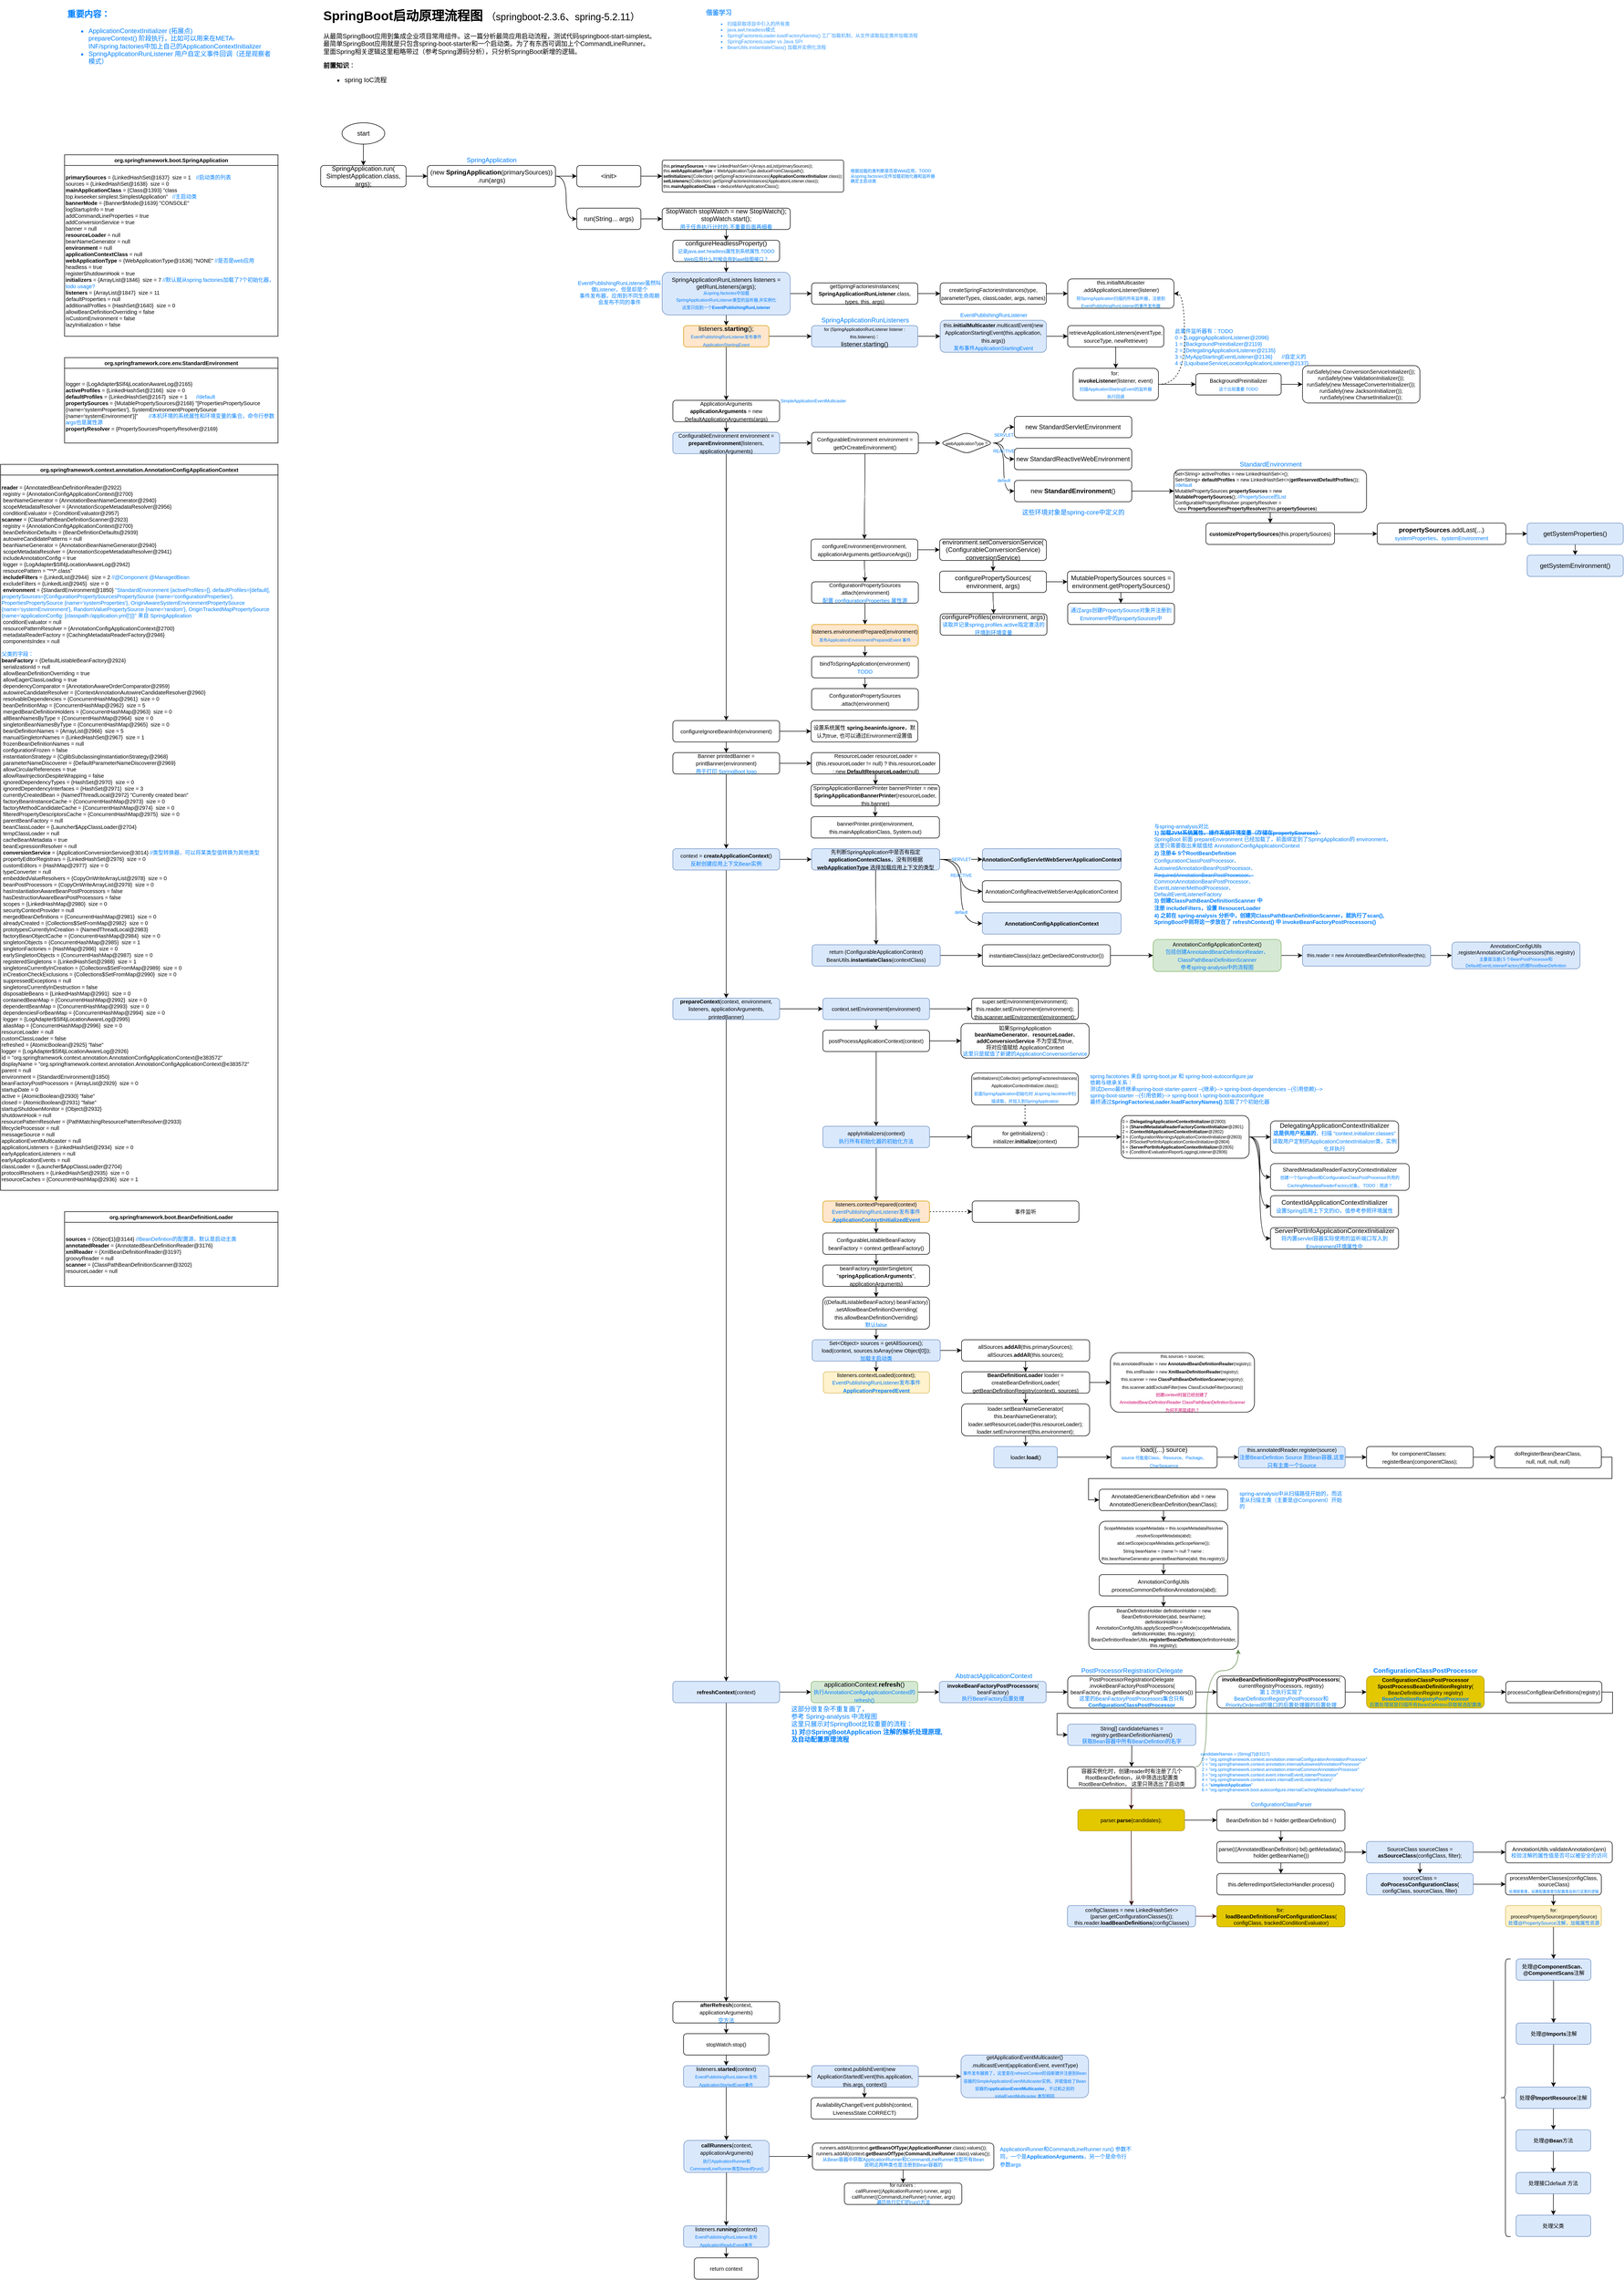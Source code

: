 <mxfile version="16.1.2" type="device"><diagram id="Mj6XJnrp-Yf5mALXnl9V" name="第 1 页"><mxGraphModel dx="1873" dy="656" grid="1" gridSize="10" guides="1" tooltips="1" connect="1" arrows="1" fold="1" page="1" pageScale="1" pageWidth="827" pageHeight="1169" math="0" shadow="0"><root><mxCell id="0"/><mxCell id="1" parent="0"/><mxCell id="Io1vqSooorl4q-I1ofEq-10" value="SimpleApplicationEventMulticaster" style="text;whiteSpace=wrap;html=1;fontSize=8;fontColor=#007FFF;" parent="1" vertex="1"><mxGeometry x="900" y="750" width="150" height="30" as="geometry"/></mxCell><mxCell id="m2plIzOvqAoNiwVoSVz8-1" value="&lt;h1&gt;SpringBoot启动原理流程图 &lt;span style=&quot;font-weight: normal&quot;&gt;&lt;font style=&quot;font-size: 18px&quot;&gt;（springboot-2.3.6、spring-5.2.11）&lt;/font&gt;&lt;/span&gt;&lt;/h1&gt;&lt;div&gt;&lt;span style=&quot;font-weight: normal&quot;&gt;&lt;font style=&quot;font-size: 12px&quot;&gt;从最简SpringBoot应用到集成企业项目常用组件。这一篇分析最简应用启动流程，测试代码springboot-start-simplest。&lt;/font&gt;&lt;/span&gt;&lt;/div&gt;&lt;div&gt;最简单SpringBoot应用就是只包含spring-boot-starter和一个启动类。为了有东西可调加上个CommandLineRunner。&lt;br&gt;&lt;/div&gt;&lt;div&gt;里面Spring相关逻辑这里粗略带过（参考Spring源码分析），只分析SpringBoot新增的逻辑。&lt;/div&gt;&lt;p&gt;&lt;b&gt;前置知识&lt;/b&gt;：&lt;/p&gt;&lt;p&gt;&lt;/p&gt;&lt;ul&gt;&lt;li&gt;spring IoC流程&lt;/li&gt;&lt;/ul&gt;&lt;p&gt;&lt;/p&gt;" style="text;html=1;strokeColor=none;fillColor=none;spacing=5;spacingTop=-20;whiteSpace=wrap;overflow=hidden;rounded=0;" parent="1" vertex="1"><mxGeometry x="40" y="20" width="720" height="180" as="geometry"/></mxCell><mxCell id="m2plIzOvqAoNiwVoSVz8-3" value="" style="edgeStyle=orthogonalEdgeStyle;rounded=0;orthogonalLoop=1;jettySize=auto;html=1;curved=1;" parent="1" source="m2plIzOvqAoNiwVoSVz8-4" target="m2plIzOvqAoNiwVoSVz8-5" edge="1"><mxGeometry relative="1" as="geometry"/></mxCell><mxCell id="m2plIzOvqAoNiwVoSVz8-4" value="start" style="ellipse;whiteSpace=wrap;html=1;" parent="1" vertex="1"><mxGeometry x="80" y="240" width="80" height="40" as="geometry"/></mxCell><mxCell id="m2plIzOvqAoNiwVoSVz8-7" value="" style="edgeStyle=orthogonalEdgeStyle;curved=1;rounded=0;orthogonalLoop=1;jettySize=auto;html=1;fontSize=12;" parent="1" source="m2plIzOvqAoNiwVoSVz8-5" target="m2plIzOvqAoNiwVoSVz8-6" edge="1"><mxGeometry relative="1" as="geometry"/></mxCell><mxCell id="m2plIzOvqAoNiwVoSVz8-5" value="SpringApplication.run(&lt;br&gt;SimplestApplication.class, args);" style="rounded=1;whiteSpace=wrap;html=1;" parent="1" vertex="1"><mxGeometry x="40" y="320" width="160" height="40" as="geometry"/></mxCell><mxCell id="m2plIzOvqAoNiwVoSVz8-12" value="" style="edgeStyle=orthogonalEdgeStyle;curved=1;rounded=0;orthogonalLoop=1;jettySize=auto;html=1;fontSize=12;fontColor=#007FFF;" parent="1" source="m2plIzOvqAoNiwVoSVz8-6" target="m2plIzOvqAoNiwVoSVz8-11" edge="1"><mxGeometry relative="1" as="geometry"/></mxCell><mxCell id="m2plIzOvqAoNiwVoSVz8-17" style="edgeStyle=orthogonalEdgeStyle;curved=1;rounded=0;orthogonalLoop=1;jettySize=auto;html=1;exitX=1;exitY=0.5;exitDx=0;exitDy=0;fontSize=8;fontColor=#007FFF;entryX=0;entryY=0.5;entryDx=0;entryDy=0;" parent="1" source="m2plIzOvqAoNiwVoSVz8-6" target="m2plIzOvqAoNiwVoSVz8-18" edge="1"><mxGeometry relative="1" as="geometry"><mxPoint x="500" y="400" as="targetPoint"/></mxGeometry></mxCell><mxCell id="m2plIzOvqAoNiwVoSVz8-6" value="(new &lt;b&gt;SpringApplication&lt;/b&gt;(primarySources))&lt;br&gt;.run(args)" style="rounded=1;whiteSpace=wrap;html=1;" parent="1" vertex="1"><mxGeometry x="240" y="320" width="240" height="40" as="geometry"/></mxCell><mxCell id="m2plIzOvqAoNiwVoSVz8-8" value="&lt;font color=&quot;#007fff&quot;&gt;SpringApplication&lt;/font&gt;" style="text;html=1;align=center;verticalAlign=middle;resizable=0;points=[];autosize=1;strokeColor=none;fillColor=none;fontSize=12;" parent="1" vertex="1"><mxGeometry x="305" y="300" width="110" height="20" as="geometry"/></mxCell><mxCell id="m2plIzOvqAoNiwVoSVz8-9" value="org.springframework.boot.SpringApplication" style="swimlane;fontSize=10;fontColor=#000000;startSize=20;" parent="1" vertex="1"><mxGeometry x="-440" y="300" width="400" height="340" as="geometry"/></mxCell><mxCell id="m2plIzOvqAoNiwVoSVz8-10" value="&lt;div&gt;&lt;b style=&quot;color: rgb(0 , 0 , 0)&quot;&gt;primarySources&lt;/b&gt;&lt;font color=&quot;#000000&quot;&gt; = {LinkedHashSet@1637}&amp;nbsp; size = 1&lt;/font&gt;&lt;span style=&quot;color: rgb(0 , 0 , 0) ; white-space: pre&quot;&gt;&#9;&lt;/span&gt;//启动类的列表&lt;/div&gt;&lt;div&gt;&lt;font color=&quot;#000000&quot;&gt;sources = {LinkedHashSet@1638}&amp;nbsp; size = 0&lt;/font&gt;&lt;/div&gt;&lt;div&gt;&lt;b style=&quot;color: rgb(0 , 0 , 0)&quot;&gt;mainApplicationClass&lt;/b&gt;&lt;font color=&quot;#000000&quot;&gt; = {Class@1393} &quot;class&lt;/font&gt;&lt;span style=&quot;color: rgb(0 , 0 , 0) ; white-space: pre&quot;&gt;&#9;&lt;/span&gt;&lt;font color=&quot;#000000&quot;&gt; top.kwseeker.simplest.SimplestApplication&quot;&lt;/font&gt;&lt;span style=&quot;color: rgb(0 , 0 , 0) ; white-space: pre&quot;&gt;&#9;&lt;/span&gt;//主启动类&lt;/div&gt;&lt;div&gt;&lt;font color=&quot;#000000&quot;&gt;&lt;b&gt;bannerMode&lt;/b&gt; = {Banner$Mode@1639} &quot;CONSOLE&quot;&lt;/font&gt;&lt;/div&gt;&lt;div&gt;&lt;font color=&quot;#000000&quot;&gt;logStartupInfo = true&lt;/font&gt;&lt;/div&gt;&lt;div&gt;&lt;font color=&quot;#000000&quot;&gt;addCommandLineProperties = true&lt;/font&gt;&lt;/div&gt;&lt;div&gt;&lt;font color=&quot;#000000&quot;&gt;addConversionService = true&lt;/font&gt;&lt;/div&gt;&lt;div&gt;&lt;font color=&quot;#000000&quot;&gt;banner = null&lt;/font&gt;&lt;/div&gt;&lt;div&gt;&lt;font color=&quot;#000000&quot;&gt;&lt;b&gt;resourceLoader&lt;/b&gt; = null&lt;/font&gt;&lt;/div&gt;&lt;div&gt;&lt;font color=&quot;#000000&quot;&gt;beanNameGenerator = null&lt;/font&gt;&lt;/div&gt;&lt;div&gt;&lt;font color=&quot;#000000&quot;&gt;&lt;b&gt;environment&lt;/b&gt; = null&lt;/font&gt;&lt;/div&gt;&lt;div&gt;&lt;font color=&quot;#000000&quot;&gt;&lt;b&gt;applicationContextClass&lt;/b&gt; = null&lt;/font&gt;&lt;/div&gt;&lt;div&gt;&lt;font color=&quot;#000000&quot;&gt;&lt;b&gt;webApplicationType&lt;/b&gt; = {WebApplicationType@1636} &quot;NONE&quot; &lt;/font&gt;//是否是web应用&lt;/div&gt;&lt;div&gt;&lt;font color=&quot;#000000&quot;&gt;headless = true&lt;/font&gt;&lt;/div&gt;&lt;div&gt;&lt;font color=&quot;#000000&quot;&gt;registerShutdownHook = true&lt;/font&gt;&lt;/div&gt;&lt;div&gt;&lt;b style=&quot;color: rgb(0 , 0 , 0)&quot;&gt;initializers&lt;/b&gt;&lt;font color=&quot;#000000&quot;&gt; = {ArrayList@1846}&amp;nbsp; size = 7&amp;nbsp;&lt;/font&gt;//默认就从spring.factories加载了7个初始化器，todo usage?&lt;/div&gt;&lt;div&gt;&lt;font color=&quot;#000000&quot;&gt;&lt;b&gt;listeners&lt;/b&gt; = {ArrayList@1847}&amp;nbsp; size = 11&lt;/font&gt;&lt;/div&gt;&lt;div&gt;&lt;font color=&quot;#000000&quot;&gt;defaultProperties = null&lt;/font&gt;&lt;/div&gt;&lt;div&gt;&lt;font color=&quot;#000000&quot;&gt;additionalProfiles = {HashSet@1640}&amp;nbsp; size = 0&lt;/font&gt;&lt;/div&gt;&lt;div&gt;&lt;font color=&quot;#000000&quot;&gt;allowBeanDefinitionOverriding = false&lt;/font&gt;&lt;/div&gt;&lt;div&gt;&lt;font color=&quot;#000000&quot;&gt;isCustomEnvironment = false&lt;/font&gt;&lt;/div&gt;&lt;div&gt;&lt;font color=&quot;#000000&quot;&gt;lazyInitialization = false&lt;/font&gt;&lt;/div&gt;" style="text;html=1;strokeColor=none;fillColor=none;align=left;verticalAlign=middle;whiteSpace=wrap;rounded=0;fontSize=10;fontColor=#007FFF;" parent="m2plIzOvqAoNiwVoSVz8-9" vertex="1"><mxGeometry y="20" width="400" height="320" as="geometry"/></mxCell><mxCell id="m2plIzOvqAoNiwVoSVz8-14" value="" style="edgeStyle=orthogonalEdgeStyle;curved=1;rounded=0;orthogonalLoop=1;jettySize=auto;html=1;fontSize=12;fontColor=#007FFF;" parent="1" source="m2plIzOvqAoNiwVoSVz8-11" target="m2plIzOvqAoNiwVoSVz8-13" edge="1"><mxGeometry relative="1" as="geometry"/></mxCell><mxCell id="m2plIzOvqAoNiwVoSVz8-11" value="&amp;lt;init&amp;gt;" style="rounded=1;whiteSpace=wrap;html=1;" parent="1" vertex="1"><mxGeometry x="520" y="320" width="120" height="40" as="geometry"/></mxCell><mxCell id="m2plIzOvqAoNiwVoSVz8-13" value="&lt;div style=&quot;font-size: 8px&quot;&gt;&lt;font style=&quot;font-size: 8px&quot;&gt;this.&lt;b&gt;primarySources&lt;/b&gt; = new LinkedHashSet&amp;lt;&amp;gt;(Arrays.asList(primarySources));&lt;/font&gt;&lt;/div&gt;&lt;div style=&quot;font-size: 8px&quot;&gt;&lt;font style=&quot;font-size: 8px&quot;&gt;&lt;span&gt;&#9;&#9;&lt;/span&gt;this.&lt;b&gt;webApplicationType&lt;/b&gt; = WebApplicationType.deduceFromClasspath();&lt;/font&gt;&lt;/div&gt;&lt;div style=&quot;font-size: 8px&quot;&gt;&lt;font style=&quot;font-size: 8px&quot;&gt;&lt;span&gt;&#9;&#9;&lt;/span&gt;&lt;b&gt;setInitializers&lt;/b&gt;((Collection) getSpringFactoriesInstances(&lt;b&gt;ApplicationContextInitializer&lt;/b&gt;.class));&lt;/font&gt;&lt;/div&gt;&lt;div style=&quot;font-size: 8px&quot;&gt;&lt;font style=&quot;font-size: 8px&quot;&gt;&lt;span&gt;&#9;&#9;&lt;/span&gt;&lt;b&gt;setListeners&lt;/b&gt;((Collection) getSpringFactoriesInstances(ApplicationListener.class));&lt;/font&gt;&lt;/div&gt;&lt;div style=&quot;font-size: 8px&quot;&gt;&lt;font style=&quot;font-size: 8px&quot;&gt;&#9;&#9;this.&lt;b&gt;mainApplicationClass&lt;/b&gt; = deduceMainApplicationClass();&lt;/font&gt;&lt;/div&gt;" style="rounded=1;whiteSpace=wrap;html=1;align=left;arcSize=6;" parent="1" vertex="1"><mxGeometry x="680" y="310" width="340" height="60" as="geometry"/></mxCell><mxCell id="m2plIzOvqAoNiwVoSVz8-15" value="根据加载的类判断是否是Web应用，TODO&lt;br&gt;从spring.factories文件加载初始化器和监听器&lt;br&gt;确定主启动类" style="text;html=1;align=left;verticalAlign=middle;resizable=0;points=[];autosize=1;strokeColor=none;fillColor=none;fontSize=8;fontColor=#007FFF;" parent="1" vertex="1"><mxGeometry x="1031" y="320" width="170" height="40" as="geometry"/></mxCell><mxCell id="m2plIzOvqAoNiwVoSVz8-16" value="&lt;span style=&quot;font-size: 12px&quot;&gt;&lt;b&gt;借鉴学习&lt;/b&gt;&lt;/span&gt;&lt;br style=&quot;font-size: 9px&quot;&gt;&lt;ul&gt;&lt;li&gt;扫描获取项目中引入的所有类&lt;br&gt;&lt;/li&gt;&lt;li&gt;java.awt.headless模式&lt;br&gt;&lt;/li&gt;&lt;li&gt;SpringFactoriesLoader.loadFactoryNames() 工厂加载机制，从文件读取指定类并加载流程&lt;br&gt;&lt;/li&gt;&lt;li&gt;SpringFactoriesLoader vs Java SPI&lt;/li&gt;&lt;li&gt;BeanUtils.instantiateClass() 加载并实例化流程&lt;br&gt;&lt;/li&gt;&lt;/ul&gt;" style="text;html=1;strokeColor=none;fillColor=none;align=left;verticalAlign=top;whiteSpace=wrap;rounded=0;fontSize=9;fontColor=#3399FF;" parent="1" vertex="1"><mxGeometry x="760" y="20" width="600" height="240" as="geometry"/></mxCell><mxCell id="m2plIzOvqAoNiwVoSVz8-20" value="" style="edgeStyle=orthogonalEdgeStyle;curved=1;rounded=0;orthogonalLoop=1;jettySize=auto;html=1;fontSize=8;fontColor=#007FFF;" parent="1" source="m2plIzOvqAoNiwVoSVz8-18" target="m2plIzOvqAoNiwVoSVz8-19" edge="1"><mxGeometry relative="1" as="geometry"/></mxCell><mxCell id="m2plIzOvqAoNiwVoSVz8-18" value="run(String... args)" style="rounded=1;whiteSpace=wrap;html=1;" parent="1" vertex="1"><mxGeometry x="520" y="400" width="120" height="40" as="geometry"/></mxCell><mxCell id="m2plIzOvqAoNiwVoSVz8-25" style="edgeStyle=orthogonalEdgeStyle;curved=1;rounded=0;orthogonalLoop=1;jettySize=auto;html=1;exitX=0.5;exitY=1;exitDx=0;exitDy=0;entryX=0.5;entryY=0;entryDx=0;entryDy=0;fontSize=10;fontColor=#007FFF;" parent="1" source="m2plIzOvqAoNiwVoSVz8-19" target="m2plIzOvqAoNiwVoSVz8-24" edge="1"><mxGeometry relative="1" as="geometry"/></mxCell><mxCell id="m2plIzOvqAoNiwVoSVz8-19" value="&lt;div&gt;StopWatch stopWatch = new StopWatch();&lt;/div&gt;&lt;div&gt;stopWatch.start();&lt;br&gt;&lt;font color=&quot;#007fff&quot; style=&quot;font-size: 10px&quot;&gt;用于任务执行计时的,不重要后面再细看&lt;/font&gt;&lt;/div&gt;" style="rounded=1;whiteSpace=wrap;html=1;" parent="1" vertex="1"><mxGeometry x="680" y="400" width="240" height="40" as="geometry"/></mxCell><mxCell id="m2plIzOvqAoNiwVoSVz8-31" value="" style="edgeStyle=orthogonalEdgeStyle;curved=1;rounded=0;orthogonalLoop=1;jettySize=auto;html=1;fontSize=12;fontColor=#007FFF;" parent="1" source="m2plIzOvqAoNiwVoSVz8-21" target="m2plIzOvqAoNiwVoSVz8-30" edge="1"><mxGeometry relative="1" as="geometry"/></mxCell><mxCell id="m2plIzOvqAoNiwVoSVz8-35" style="edgeStyle=orthogonalEdgeStyle;curved=1;rounded=0;orthogonalLoop=1;jettySize=auto;html=1;exitX=1;exitY=0.5;exitDx=0;exitDy=0;fontSize=8;fontColor=#007FFF;" parent="1" source="m2plIzOvqAoNiwVoSVz8-21" target="m2plIzOvqAoNiwVoSVz8-34" edge="1"><mxGeometry relative="1" as="geometry"/></mxCell><mxCell id="m2plIzOvqAoNiwVoSVz8-21" value="&lt;div style=&quot;font-size: 8px&quot;&gt;&lt;span style=&quot;font-size: 11px&quot;&gt;SpringApplicationRunListeners listeners = getRunListeners(args);&lt;/span&gt;&lt;br&gt;&lt;span style=&quot;color: rgb(0 , 127 , 255)&quot;&gt;&lt;font style=&quot;font-size: 8px&quot;&gt;从spring.factories中加载&lt;/font&gt;&lt;/span&gt;&lt;/div&gt;&lt;font color=&quot;#007fff&quot; style=&quot;font-size: 8px&quot;&gt;SpringApplicationRunListener类型&lt;/font&gt;&lt;span style=&quot;font-size: 8px ; color: rgb(0 , 127 , 255)&quot;&gt;的监听器,并实例化&lt;br&gt;&lt;/span&gt;&lt;font color=&quot;#007fff&quot;&gt;&lt;span style=&quot;font-size: 8px&quot;&gt;这里只找到一个&lt;b&gt;EventPublishingRunListener&lt;/b&gt;&lt;/span&gt;&lt;br&gt;&lt;/font&gt;" style="rounded=1;whiteSpace=wrap;html=1;fillColor=#dae8fc;strokeColor=#6c8ebf;" parent="1" vertex="1"><mxGeometry x="680" y="520" width="240" height="80" as="geometry"/></mxCell><mxCell id="m2plIzOvqAoNiwVoSVz8-26" style="edgeStyle=orthogonalEdgeStyle;curved=1;rounded=0;orthogonalLoop=1;jettySize=auto;html=1;exitX=0.5;exitY=1;exitDx=0;exitDy=0;entryX=0.5;entryY=0;entryDx=0;entryDy=0;fontSize=10;fontColor=#007FFF;" parent="1" source="m2plIzOvqAoNiwVoSVz8-24" target="m2plIzOvqAoNiwVoSVz8-21" edge="1"><mxGeometry relative="1" as="geometry"/></mxCell><mxCell id="m2plIzOvqAoNiwVoSVz8-24" value="configureHeadlessProperty()&lt;br&gt;&lt;font style=&quot;font-size: 9px&quot; color=&quot;#007fff&quot;&gt;记录java.awt.headless属性到系统属性,TODO&lt;br&gt;Web应用什么时候会用到awt绘图接口？&lt;br&gt;&lt;/font&gt;" style="rounded=1;whiteSpace=wrap;html=1;" parent="1" vertex="1"><mxGeometry x="700" y="460" width="200" height="40" as="geometry"/></mxCell><mxCell id="m2plIzOvqAoNiwVoSVz8-37" value="" style="edgeStyle=orthogonalEdgeStyle;curved=1;rounded=0;orthogonalLoop=1;jettySize=auto;html=1;fontSize=10;fontColor=#007FFF;" parent="1" source="m2plIzOvqAoNiwVoSVz8-27" target="m2plIzOvqAoNiwVoSVz8-36" edge="1"><mxGeometry relative="1" as="geometry"/></mxCell><mxCell id="m2plIzOvqAoNiwVoSVz8-27" value="&lt;font style=&quot;font-size: 8px&quot;&gt;for (SpringApplicationRunListener listener : this.listeners)：&lt;/font&gt;&lt;br&gt;listener.starting()" style="rounded=1;whiteSpace=wrap;html=1;fillColor=#dae8fc;strokeColor=#6c8ebf;" parent="1" vertex="1"><mxGeometry x="960" y="620" width="199" height="40" as="geometry"/></mxCell><mxCell id="m2plIzOvqAoNiwVoSVz8-29" value="&lt;font style=&quot;font-size: 12px&quot;&gt;SpringApplicationRunListeners&lt;/font&gt;" style="text;html=1;align=center;verticalAlign=middle;resizable=0;points=[];autosize=1;strokeColor=none;fillColor=none;fontSize=8;fontColor=#007FFF;" parent="1" vertex="1"><mxGeometry x="969.5" y="600" width="180" height="20" as="geometry"/></mxCell><mxCell id="m2plIzOvqAoNiwVoSVz8-32" style="edgeStyle=orthogonalEdgeStyle;curved=1;rounded=0;orthogonalLoop=1;jettySize=auto;html=1;exitX=1;exitY=0.5;exitDx=0;exitDy=0;entryX=0;entryY=0.5;entryDx=0;entryDy=0;fontSize=8;fontColor=#007FFF;" parent="1" source="m2plIzOvqAoNiwVoSVz8-30" target="m2plIzOvqAoNiwVoSVz8-27" edge="1"><mxGeometry relative="1" as="geometry"/></mxCell><mxCell id="m2plIzOvqAoNiwVoSVz8-57" value="" style="edgeStyle=orthogonalEdgeStyle;curved=1;rounded=0;orthogonalLoop=1;jettySize=auto;html=1;fontSize=8;fontColor=#007FFF;" parent="1" source="m2plIzOvqAoNiwVoSVz8-30" target="m2plIzOvqAoNiwVoSVz8-56" edge="1"><mxGeometry relative="1" as="geometry"/></mxCell><mxCell id="m2plIzOvqAoNiwVoSVz8-30" value="&lt;span&gt;listeners.&lt;/span&gt;&lt;b&gt;starting&lt;/b&gt;&lt;span&gt;();&lt;br&gt;&lt;font color=&quot;#007fff&quot; style=&quot;font-size: 8px&quot;&gt;EventPublishingRunListener发布事件ApplicationStartingEvent&lt;/font&gt;&lt;br&gt;&lt;/span&gt;" style="rounded=1;whiteSpace=wrap;html=1;fillColor=#ffe6cc;strokeColor=#d79b00;" parent="1" vertex="1"><mxGeometry x="720" y="620" width="160" height="40" as="geometry"/></mxCell><mxCell id="m2plIzOvqAoNiwVoSVz8-47" style="edgeStyle=orthogonalEdgeStyle;curved=1;rounded=0;orthogonalLoop=1;jettySize=auto;html=1;exitX=1;exitY=0.5;exitDx=0;exitDy=0;entryX=0;entryY=0.5;entryDx=0;entryDy=0;fontSize=10;fontColor=#007FFF;" parent="1" source="m2plIzOvqAoNiwVoSVz8-34" target="m2plIzOvqAoNiwVoSVz8-46" edge="1"><mxGeometry relative="1" as="geometry"/></mxCell><mxCell id="m2plIzOvqAoNiwVoSVz8-34" value="&lt;span style=&quot;font-size: 10px&quot;&gt;getSpringFactoriesInstances(&lt;br&gt;&lt;b&gt;SpringApplicationRunListener&lt;/b&gt;.class, types, this, args)&lt;/span&gt;" style="rounded=1;whiteSpace=wrap;html=1;" parent="1" vertex="1"><mxGeometry x="960" y="540" width="199" height="40" as="geometry"/></mxCell><mxCell id="m2plIzOvqAoNiwVoSVz8-41" value="" style="edgeStyle=orthogonalEdgeStyle;curved=1;rounded=0;orthogonalLoop=1;jettySize=auto;html=1;fontSize=10;fontColor=#007FFF;" parent="1" source="m2plIzOvqAoNiwVoSVz8-36" target="m2plIzOvqAoNiwVoSVz8-40" edge="1"><mxGeometry relative="1" as="geometry"/></mxCell><mxCell id="m2plIzOvqAoNiwVoSVz8-36" value="&lt;font&gt;&lt;span style=&quot;font-size: 10px&quot;&gt;this.&lt;b&gt;initialMulticaster&lt;/b&gt;.multicastEvent(new ApplicationStartingEvent(this.application, this.args))&lt;/span&gt;&lt;br&gt;&lt;font color=&quot;#007fff&quot; style=&quot;font-size: 10px&quot;&gt;发布事件&lt;/font&gt;&lt;font color=&quot;#007fff&quot;&gt;&lt;span style=&quot;font-size: 10px&quot;&gt;ApplicationStartingEvent&lt;/span&gt;&lt;/font&gt;&lt;br&gt;&lt;/font&gt;" style="rounded=1;whiteSpace=wrap;html=1;fillColor=#dae8fc;strokeColor=#6c8ebf;" parent="1" vertex="1"><mxGeometry x="1201" y="610" width="199" height="60" as="geometry"/></mxCell><mxCell id="m2plIzOvqAoNiwVoSVz8-38" value="EventPublishingRunListener虽然叫做Listener，但是却是个&lt;br&gt;事件发布器，应用到不同生命周期会发布不同的事件" style="text;html=1;strokeColor=none;fillColor=none;align=center;verticalAlign=middle;whiteSpace=wrap;rounded=0;fontSize=10;fontColor=#007FFF;" parent="1" vertex="1"><mxGeometry x="520" y="527.5" width="160" height="60" as="geometry"/></mxCell><mxCell id="m2plIzOvqAoNiwVoSVz8-39" value="&lt;div&gt;此事件监听器有：TODO&lt;br&gt;0 = {LoggingApplicationListener@2096}&amp;nbsp;&lt;/div&gt;&lt;div&gt;1 = {BackgroundPreinitializer@2119}&amp;nbsp;&lt;/div&gt;&lt;div&gt;2 = {DelegatingApplicationListener@2135}&amp;nbsp;&lt;/div&gt;&lt;div&gt;3 = {MyAppStartingEventListener@2136}&amp;nbsp;&lt;span style=&quot;white-space: pre&quot;&gt;&#9;&lt;/span&gt;//自定义的&lt;/div&gt;&lt;div&gt;4 = {LiquibaseServiceLocatorApplicationListener@2137}&amp;nbsp;&lt;/div&gt;" style="text;html=1;strokeColor=none;fillColor=none;align=left;verticalAlign=middle;whiteSpace=wrap;rounded=0;fontSize=10;fontColor=#007FFF;" parent="1" vertex="1"><mxGeometry x="1639" y="620" width="270" height="80" as="geometry"/></mxCell><mxCell id="m2plIzOvqAoNiwVoSVz8-44" value="" style="edgeStyle=orthogonalEdgeStyle;curved=1;rounded=0;orthogonalLoop=1;jettySize=auto;html=1;fontSize=10;fontColor=#007FFF;" parent="1" source="m2plIzOvqAoNiwVoSVz8-40" target="m2plIzOvqAoNiwVoSVz8-43" edge="1"><mxGeometry relative="1" as="geometry"/></mxCell><mxCell id="m2plIzOvqAoNiwVoSVz8-40" value="&lt;font&gt;&lt;span style=&quot;font-size: 10px&quot;&gt;retrieveApplicationListeners(eventType, sourceType, newRetriever)&lt;/span&gt;&lt;br&gt;&lt;/font&gt;" style="rounded=1;whiteSpace=wrap;html=1;" parent="1" vertex="1"><mxGeometry x="1440" y="620" width="180" height="40" as="geometry"/></mxCell><mxCell id="m2plIzOvqAoNiwVoSVz8-42" value="EventPublishingRunListener" style="text;html=1;align=center;verticalAlign=middle;resizable=0;points=[];autosize=1;strokeColor=none;fillColor=none;fontSize=10;fontColor=#007FFF;" parent="1" vertex="1"><mxGeometry x="1230.5" y="590" width="140" height="20" as="geometry"/></mxCell><mxCell id="m2plIzOvqAoNiwVoSVz8-50" style="edgeStyle=orthogonalEdgeStyle;curved=1;rounded=0;orthogonalLoop=1;jettySize=auto;html=1;exitX=1;exitY=0.5;exitDx=0;exitDy=0;entryX=1;entryY=0.5;entryDx=0;entryDy=0;fontSize=8;fontColor=#007FFF;dashed=1;" parent="1" source="m2plIzOvqAoNiwVoSVz8-43" target="m2plIzOvqAoNiwVoSVz8-48" edge="1"><mxGeometry relative="1" as="geometry"/></mxCell><mxCell id="m2plIzOvqAoNiwVoSVz8-52" value="" style="edgeStyle=orthogonalEdgeStyle;curved=1;rounded=0;orthogonalLoop=1;jettySize=auto;html=1;fontSize=8;fontColor=#007FFF;" parent="1" source="m2plIzOvqAoNiwVoSVz8-43" target="m2plIzOvqAoNiwVoSVz8-51" edge="1"><mxGeometry relative="1" as="geometry"/></mxCell><mxCell id="m2plIzOvqAoNiwVoSVz8-43" value="&lt;font&gt;&lt;span style=&quot;font-size: 10px&quot;&gt;for:&amp;nbsp;&lt;br&gt;&lt;b&gt;invokeListener&lt;/b&gt;(listener, event)&lt;br&gt;&lt;/span&gt;&lt;font color=&quot;#007fff&quot; style=&quot;font-size: 8px&quot;&gt;扫描ApplicationStartingEvent的监听器&lt;br&gt;执行回调&lt;/font&gt;&lt;br&gt;&lt;/font&gt;" style="rounded=1;whiteSpace=wrap;html=1;" parent="1" vertex="1"><mxGeometry x="1450" y="700" width="160" height="60" as="geometry"/></mxCell><mxCell id="m2plIzOvqAoNiwVoSVz8-49" value="" style="edgeStyle=orthogonalEdgeStyle;curved=1;rounded=0;orthogonalLoop=1;jettySize=auto;html=1;fontSize=10;fontColor=#007FFF;" parent="1" source="m2plIzOvqAoNiwVoSVz8-46" target="m2plIzOvqAoNiwVoSVz8-48" edge="1"><mxGeometry relative="1" as="geometry"/></mxCell><mxCell id="m2plIzOvqAoNiwVoSVz8-46" value="&lt;span style=&quot;font-size: 10px&quot;&gt;createSpringFactoriesInstances(type, parameterTypes, classLoader, args, names)&lt;/span&gt;" style="rounded=1;whiteSpace=wrap;html=1;" parent="1" vertex="1"><mxGeometry x="1201" y="540" width="199" height="40" as="geometry"/></mxCell><mxCell id="m2plIzOvqAoNiwVoSVz8-48" value="&lt;span style=&quot;font-size: 10px&quot;&gt;this.initialMulticaster&lt;br&gt;.addApplicationListener(listener)&lt;br&gt;&lt;/span&gt;&lt;font style=&quot;font-size: 8px&quot; color=&quot;#007fff&quot;&gt;将SpringApplication扫描的所有监听器，注册到EventPublishingRunListener的事件发布器&lt;/font&gt;" style="rounded=1;whiteSpace=wrap;html=1;" parent="1" vertex="1"><mxGeometry x="1440" y="532.5" width="199" height="55" as="geometry"/></mxCell><mxCell id="m2plIzOvqAoNiwVoSVz8-55" style="edgeStyle=orthogonalEdgeStyle;curved=1;rounded=0;orthogonalLoop=1;jettySize=auto;html=1;exitX=1;exitY=0.5;exitDx=0;exitDy=0;fontSize=8;fontColor=#007FFF;" parent="1" source="m2plIzOvqAoNiwVoSVz8-51" target="m2plIzOvqAoNiwVoSVz8-54" edge="1"><mxGeometry relative="1" as="geometry"/></mxCell><mxCell id="m2plIzOvqAoNiwVoSVz8-51" value="&lt;font&gt;&lt;span style=&quot;font-size: 10px&quot;&gt;BackgroundPreinitializer&lt;br&gt;&lt;/span&gt;&lt;font style=&quot;font-size: 8px&quot; color=&quot;#007fff&quot;&gt;这个比较重要 TODO&lt;/font&gt;&lt;br&gt;&lt;/font&gt;" style="rounded=1;whiteSpace=wrap;html=1;" parent="1" vertex="1"><mxGeometry x="1680" y="710" width="160" height="40" as="geometry"/></mxCell><mxCell id="m2plIzOvqAoNiwVoSVz8-54" value="&lt;font style=&quot;font-size: 10px&quot;&gt;&lt;div&gt;runSafely(new ConversionServiceInitializer());&lt;/div&gt;&lt;div&gt;&lt;span&gt;&#9;&#9;&#9;&#9;&#9;&lt;/span&gt;runSafely(new ValidationInitializer());&lt;/div&gt;&lt;div&gt;&lt;span&gt;&#9;&#9;&#9;&#9;&#9;&lt;/span&gt;runSafely(new MessageConverterInitializer());&lt;/div&gt;&lt;div&gt;&lt;span&gt;&#9;&#9;&#9;&#9;&#9;&lt;/span&gt;runSafely(new JacksonInitializer());&lt;/div&gt;&lt;div&gt;&lt;span&gt;&#9;&#9;&#9;&#9;&#9;&lt;/span&gt;runSafely(new CharsetInitializer());&lt;/div&gt;&lt;/font&gt;" style="rounded=1;whiteSpace=wrap;html=1;" parent="1" vertex="1"><mxGeometry x="1880" y="695" width="220" height="70" as="geometry"/></mxCell><mxCell id="m2plIzOvqAoNiwVoSVz8-59" value="" style="edgeStyle=orthogonalEdgeStyle;curved=1;rounded=0;orthogonalLoop=1;jettySize=auto;html=1;fontSize=10;fontColor=#007FFF;" parent="1" source="m2plIzOvqAoNiwVoSVz8-56" target="m2plIzOvqAoNiwVoSVz8-58" edge="1"><mxGeometry relative="1" as="geometry"/></mxCell><mxCell id="m2plIzOvqAoNiwVoSVz8-56" value="&lt;font style=&quot;font-size: 10px&quot;&gt;ApplicationArguments &lt;b&gt;applicationArguments&lt;/b&gt; = new DefaultApplicationArguments(args)&lt;/font&gt;" style="rounded=1;whiteSpace=wrap;html=1;" parent="1" vertex="1"><mxGeometry x="700" y="760" width="200" height="40" as="geometry"/></mxCell><mxCell id="m2plIzOvqAoNiwVoSVz8-61" value="" style="edgeStyle=orthogonalEdgeStyle;curved=1;rounded=0;orthogonalLoop=1;jettySize=auto;html=1;fontSize=10;fontColor=#007FFF;" parent="1" source="m2plIzOvqAoNiwVoSVz8-58" target="m2plIzOvqAoNiwVoSVz8-60" edge="1"><mxGeometry relative="1" as="geometry"/></mxCell><mxCell id="m2plIzOvqAoNiwVoSVz8-87" value="" style="edgeStyle=orthogonalEdgeStyle;curved=1;rounded=0;orthogonalLoop=1;jettySize=auto;html=1;fontSize=8;fontColor=#007FFF;" parent="1" source="m2plIzOvqAoNiwVoSVz8-58" target="m2plIzOvqAoNiwVoSVz8-86" edge="1"><mxGeometry relative="1" as="geometry"/></mxCell><mxCell id="m2plIzOvqAoNiwVoSVz8-58" value="&lt;font style=&quot;font-size: 10px&quot;&gt;ConfigurableEnvironment environment = &lt;b&gt;prepareEnvironment&lt;/b&gt;(listeners, applicationArguments)&lt;/font&gt;" style="rounded=1;whiteSpace=wrap;html=1;fillColor=#dae8fc;strokeColor=#6c8ebf;" parent="1" vertex="1"><mxGeometry x="700" y="820" width="200" height="40" as="geometry"/></mxCell><mxCell id="m2plIzOvqAoNiwVoSVz8-63" value="" style="edgeStyle=orthogonalEdgeStyle;curved=1;rounded=0;orthogonalLoop=1;jettySize=auto;html=1;fontSize=10;fontColor=#007FFF;" parent="1" source="m2plIzOvqAoNiwVoSVz8-60" target="m2plIzOvqAoNiwVoSVz8-62" edge="1"><mxGeometry relative="1" as="geometry"/></mxCell><mxCell id="m2plIzOvqAoNiwVoSVz8-135" value="" style="edgeStyle=orthogonalEdgeStyle;curved=1;rounded=0;orthogonalLoop=1;jettySize=auto;html=1;fontSize=8;fontColor=#007FFF;" parent="1" source="m2plIzOvqAoNiwVoSVz8-60" target="m2plIzOvqAoNiwVoSVz8-134" edge="1"><mxGeometry relative="1" as="geometry"/></mxCell><mxCell id="m2plIzOvqAoNiwVoSVz8-60" value="&lt;span style=&quot;font-size: 10px&quot;&gt;configureIgnoreBeanInfo(environment)&lt;/span&gt;" style="rounded=1;whiteSpace=wrap;html=1;" parent="1" vertex="1"><mxGeometry x="700" y="1360" width="200" height="40" as="geometry"/></mxCell><mxCell id="m2plIzOvqAoNiwVoSVz8-65" value="" style="edgeStyle=orthogonalEdgeStyle;curved=1;rounded=0;orthogonalLoop=1;jettySize=auto;html=1;fontSize=10;fontColor=#007FFF;" parent="1" source="m2plIzOvqAoNiwVoSVz8-62" target="m2plIzOvqAoNiwVoSVz8-64" edge="1"><mxGeometry relative="1" as="geometry"/></mxCell><mxCell id="m2plIzOvqAoNiwVoSVz8-137" value="" style="edgeStyle=orthogonalEdgeStyle;curved=1;rounded=0;orthogonalLoop=1;jettySize=auto;html=1;fontSize=8;fontColor=#007FFF;" parent="1" source="m2plIzOvqAoNiwVoSVz8-62" target="m2plIzOvqAoNiwVoSVz8-136" edge="1"><mxGeometry relative="1" as="geometry"/></mxCell><mxCell id="m2plIzOvqAoNiwVoSVz8-62" value="&lt;span style=&quot;font-size: 10px&quot;&gt;Banner printedBanner = printBanner(environment)&lt;br&gt;&lt;font color=&quot;#007fff&quot;&gt;用于打印 SpringBoot logo&lt;/font&gt;&lt;br&gt;&lt;/span&gt;" style="rounded=1;whiteSpace=wrap;html=1;" parent="1" vertex="1"><mxGeometry x="700" y="1420" width="200" height="40" as="geometry"/></mxCell><mxCell id="m2plIzOvqAoNiwVoSVz8-67" value="" style="edgeStyle=orthogonalEdgeStyle;curved=1;rounded=0;orthogonalLoop=1;jettySize=auto;html=1;fontSize=10;fontColor=#007FFF;" parent="1" source="m2plIzOvqAoNiwVoSVz8-64" target="m2plIzOvqAoNiwVoSVz8-66" edge="1"><mxGeometry relative="1" as="geometry"/></mxCell><mxCell id="m2plIzOvqAoNiwVoSVz8-147" value="" style="edgeStyle=orthogonalEdgeStyle;curved=1;rounded=0;orthogonalLoop=1;jettySize=auto;html=1;fontSize=8;fontColor=#007FFF;" parent="1" source="m2plIzOvqAoNiwVoSVz8-64" target="m2plIzOvqAoNiwVoSVz8-146" edge="1"><mxGeometry relative="1" as="geometry"/></mxCell><mxCell id="m2plIzOvqAoNiwVoSVz8-64" value="&lt;span style=&quot;font-size: 10px&quot;&gt;context = &lt;b&gt;createApplicationContext&lt;/b&gt;()&lt;br&gt;&lt;font color=&quot;#007fff&quot;&gt;反射创建应用上下文Bean实例&lt;/font&gt;&lt;br&gt;&lt;/span&gt;" style="rounded=1;whiteSpace=wrap;html=1;fillColor=#dae8fc;strokeColor=#6c8ebf;" parent="1" vertex="1"><mxGeometry x="700" y="1600" width="200" height="40" as="geometry"/></mxCell><mxCell id="m2plIzOvqAoNiwVoSVz8-69" value="" style="edgeStyle=orthogonalEdgeStyle;curved=1;rounded=0;orthogonalLoop=1;jettySize=auto;html=1;fontSize=10;fontColor=#007FFF;" parent="1" source="m2plIzOvqAoNiwVoSVz8-66" target="m2plIzOvqAoNiwVoSVz8-68" edge="1"><mxGeometry relative="1" as="geometry"/></mxCell><mxCell id="m2plIzOvqAoNiwVoSVz8-167" value="" style="edgeStyle=orthogonalEdgeStyle;curved=1;rounded=0;orthogonalLoop=1;jettySize=auto;html=1;fontSize=8;fontColor=#007FFF;" parent="1" source="m2plIzOvqAoNiwVoSVz8-66" target="m2plIzOvqAoNiwVoSVz8-166" edge="1"><mxGeometry relative="1" as="geometry"/></mxCell><mxCell id="m2plIzOvqAoNiwVoSVz8-66" value="&lt;span style=&quot;font-size: 10px&quot;&gt;&lt;b&gt;prepareContext&lt;/b&gt;(context, environment, listeners, applicationArguments, printedBanner)&lt;/span&gt;" style="rounded=1;whiteSpace=wrap;html=1;fillColor=#dae8fc;strokeColor=#6c8ebf;" parent="1" vertex="1"><mxGeometry x="700" y="1880" width="200" height="40" as="geometry"/></mxCell><mxCell id="m2plIzOvqAoNiwVoSVz8-71" value="" style="edgeStyle=orthogonalEdgeStyle;curved=1;rounded=0;orthogonalLoop=1;jettySize=auto;html=1;fontSize=10;fontColor=#007FFF;" parent="1" source="m2plIzOvqAoNiwVoSVz8-68" target="m2plIzOvqAoNiwVoSVz8-70" edge="1"><mxGeometry relative="1" as="geometry"/></mxCell><mxCell id="_rwLAphjTBtxDSMBcXW9-10" value="" style="edgeStyle=orthogonalEdgeStyle;curved=1;rounded=0;orthogonalLoop=1;jettySize=auto;html=1;fontSize=10;fontColor=#007FFF;" parent="1" source="m2plIzOvqAoNiwVoSVz8-68" target="_rwLAphjTBtxDSMBcXW9-9" edge="1"><mxGeometry relative="1" as="geometry"/></mxCell><mxCell id="m2plIzOvqAoNiwVoSVz8-68" value="&lt;span style=&quot;font-size: 10px&quot;&gt;&lt;b&gt;refreshContext&lt;/b&gt;(context)&lt;/span&gt;" style="rounded=1;whiteSpace=wrap;html=1;fillColor=#dae8fc;strokeColor=#6c8ebf;" parent="1" vertex="1"><mxGeometry x="700" y="3160" width="200" height="40" as="geometry"/></mxCell><mxCell id="m2plIzOvqAoNiwVoSVz8-73" value="" style="edgeStyle=orthogonalEdgeStyle;curved=1;rounded=0;orthogonalLoop=1;jettySize=auto;html=1;fontSize=10;fontColor=#007FFF;" parent="1" source="m2plIzOvqAoNiwVoSVz8-70" target="m2plIzOvqAoNiwVoSVz8-72" edge="1"><mxGeometry relative="1" as="geometry"/></mxCell><mxCell id="m2plIzOvqAoNiwVoSVz8-70" value="&lt;span style=&quot;font-size: 10px&quot;&gt;&lt;b&gt;afterRefresh&lt;/b&gt;(context, applicationArguments)&lt;br&gt;&lt;font color=&quot;#007fff&quot;&gt;空方法&lt;/font&gt;&lt;br&gt;&lt;/span&gt;" style="rounded=1;whiteSpace=wrap;html=1;" parent="1" vertex="1"><mxGeometry x="700" y="3760" width="200" height="40" as="geometry"/></mxCell><mxCell id="m2plIzOvqAoNiwVoSVz8-75" value="" style="edgeStyle=orthogonalEdgeStyle;curved=1;rounded=0;orthogonalLoop=1;jettySize=auto;html=1;fontSize=10;fontColor=#007FFF;" parent="1" source="m2plIzOvqAoNiwVoSVz8-72" target="m2plIzOvqAoNiwVoSVz8-74" edge="1"><mxGeometry relative="1" as="geometry"/></mxCell><mxCell id="m2plIzOvqAoNiwVoSVz8-72" value="&lt;span style=&quot;font-size: 10px&quot;&gt;stopWatch.stop()&lt;/span&gt;" style="rounded=1;whiteSpace=wrap;html=1;" parent="1" vertex="1"><mxGeometry x="720" y="3820" width="160" height="40" as="geometry"/></mxCell><mxCell id="m2plIzOvqAoNiwVoSVz8-77" value="" style="edgeStyle=orthogonalEdgeStyle;curved=1;rounded=0;orthogonalLoop=1;jettySize=auto;html=1;fontSize=10;fontColor=#007FFF;" parent="1" source="m2plIzOvqAoNiwVoSVz8-74" target="m2plIzOvqAoNiwVoSVz8-76" edge="1"><mxGeometry relative="1" as="geometry"/></mxCell><mxCell id="Io1vqSooorl4q-I1ofEq-7" value="" style="edgeStyle=orthogonalEdgeStyle;rounded=0;orthogonalLoop=1;jettySize=auto;html=1;fontSize=10;fontColor=#007FFF;curved=1;" parent="1" source="m2plIzOvqAoNiwVoSVz8-74" target="Io1vqSooorl4q-I1ofEq-6" edge="1"><mxGeometry relative="1" as="geometry"/></mxCell><mxCell id="m2plIzOvqAoNiwVoSVz8-74" value="&lt;span style=&quot;font-size: 10px&quot;&gt;listeners.&lt;b&gt;started&lt;/b&gt;(context)&lt;br&gt;&lt;/span&gt;&lt;font color=&quot;#007fff&quot;&gt;&lt;span style=&quot;font-size: 8px&quot;&gt;EventPublishingRunListener发布ApplicationStartedEvent&lt;/span&gt;&lt;/font&gt;&lt;font color=&quot;#007fff&quot;&gt;&lt;span style=&quot;font-size: 8px&quot;&gt;事件&lt;/span&gt;&lt;/font&gt;&lt;span style=&quot;font-size: 10px&quot;&gt;&lt;br&gt;&lt;/span&gt;" style="rounded=1;whiteSpace=wrap;html=1;fillColor=#dae8fc;strokeColor=#6c8ebf;" parent="1" vertex="1"><mxGeometry x="720" y="3880" width="160" height="40" as="geometry"/></mxCell><mxCell id="m2plIzOvqAoNiwVoSVz8-79" value="" style="edgeStyle=orthogonalEdgeStyle;curved=1;rounded=0;orthogonalLoop=1;jettySize=auto;html=1;fontSize=10;fontColor=#007FFF;" parent="1" source="m2plIzOvqAoNiwVoSVz8-76" target="m2plIzOvqAoNiwVoSVz8-78" edge="1"><mxGeometry relative="1" as="geometry"/></mxCell><mxCell id="m2plIzOvqAoNiwVoSVz8-83" value="" style="edgeStyle=orthogonalEdgeStyle;curved=1;rounded=0;orthogonalLoop=1;jettySize=auto;html=1;fontSize=10;fontColor=#007FFF;" parent="1" source="m2plIzOvqAoNiwVoSVz8-76" target="m2plIzOvqAoNiwVoSVz8-82" edge="1"><mxGeometry relative="1" as="geometry"/></mxCell><mxCell id="m2plIzOvqAoNiwVoSVz8-76" value="&lt;b style=&quot;font-size: 10px&quot;&gt;callRunners&lt;/b&gt;&lt;span style=&quot;font-size: 10px&quot;&gt;(context, applicationArguments)&lt;/span&gt;&lt;br&gt;&lt;font style=&quot;font-size: 8px&quot; color=&quot;#007fff&quot;&gt;执行ApplicationRunner和CommandLineRunner类型Bean的run()&lt;/font&gt;" style="rounded=1;whiteSpace=wrap;html=1;fillColor=#dae8fc;strokeColor=#6c8ebf;" parent="1" vertex="1"><mxGeometry x="720.5" y="4020" width="160" height="60" as="geometry"/></mxCell><mxCell id="m2plIzOvqAoNiwVoSVz8-81" value="" style="edgeStyle=orthogonalEdgeStyle;curved=1;rounded=0;orthogonalLoop=1;jettySize=auto;html=1;fontSize=10;fontColor=#007FFF;" parent="1" source="m2plIzOvqAoNiwVoSVz8-78" target="m2plIzOvqAoNiwVoSVz8-80" edge="1"><mxGeometry relative="1" as="geometry"/></mxCell><mxCell id="m2plIzOvqAoNiwVoSVz8-78" value="&lt;span style=&quot;font-size: 10px&quot;&gt;listeners.&lt;b&gt;running&lt;/b&gt;(context)&lt;br&gt;&lt;/span&gt;&lt;font color=&quot;#007fff&quot;&gt;&lt;span style=&quot;font-size: 8px&quot;&gt;EventPublishingRunListener发布ApplicationReadyEvent&lt;/span&gt;&lt;/font&gt;&lt;font color=&quot;#007fff&quot;&gt;&lt;span style=&quot;font-size: 8px&quot;&gt;事件&lt;/span&gt;&lt;/font&gt;&lt;span style=&quot;font-size: 10px&quot;&gt;&lt;br&gt;&lt;/span&gt;" style="rounded=1;whiteSpace=wrap;html=1;fillColor=#dae8fc;strokeColor=#6c8ebf;" parent="1" vertex="1"><mxGeometry x="720" y="4180" width="160" height="40" as="geometry"/></mxCell><mxCell id="m2plIzOvqAoNiwVoSVz8-80" value="&lt;span style=&quot;font-size: 10px&quot;&gt;return context&lt;/span&gt;" style="rounded=1;whiteSpace=wrap;html=1;" parent="1" vertex="1"><mxGeometry x="740" y="4240" width="120" height="40" as="geometry"/></mxCell><mxCell id="m2plIzOvqAoNiwVoSVz8-85" value="" style="edgeStyle=orthogonalEdgeStyle;curved=1;rounded=0;orthogonalLoop=1;jettySize=auto;html=1;fontSize=10;fontColor=#007FFF;" parent="1" source="m2plIzOvqAoNiwVoSVz8-82" target="m2plIzOvqAoNiwVoSVz8-84" edge="1"><mxGeometry relative="1" as="geometry"/></mxCell><mxCell id="m2plIzOvqAoNiwVoSVz8-82" value="&lt;div style=&quot;font-size: 9px&quot;&gt;&lt;font style=&quot;font-size: 9px&quot;&gt;runners.addAll(context.&lt;b&gt;getBeansOfType&lt;/b&gt;(&lt;b&gt;ApplicationRunner&lt;/b&gt;.class).values());&lt;/font&gt;&lt;/div&gt;&lt;div style=&quot;font-size: 9px&quot;&gt;&lt;font style=&quot;font-size: 9px&quot;&gt;runners.addAll(context.&lt;b&gt;getBeansOfType&lt;/b&gt;(&lt;b&gt;CommandLineRunner&lt;/b&gt;.class).values());&lt;br&gt;&lt;font color=&quot;#007fff&quot;&gt;从Bean容器中获取ApplicationRunner和CommandLineRunner类型所有Bean&lt;br&gt;说明这两种类也是注册到Bean容器的&lt;/font&gt;&lt;/font&gt;&lt;/div&gt;" style="rounded=1;whiteSpace=wrap;html=1;" parent="1" vertex="1"><mxGeometry x="961.5" y="4025" width="340" height="50" as="geometry"/></mxCell><mxCell id="m2plIzOvqAoNiwVoSVz8-84" value="&lt;div style=&quot;font-size: 9px&quot;&gt;&lt;span&gt;for runners :&amp;nbsp;&lt;/span&gt;&lt;br&gt;&lt;span&gt;callRunner((ApplicationRunner) runner, args)&lt;br&gt;&lt;/span&gt;callRunner((CommandLineRunner) runner, args)&lt;br&gt;&lt;font color=&quot;#007fff&quot;&gt;遍历执行它们的run()方法&lt;/font&gt;&lt;/div&gt;" style="rounded=1;whiteSpace=wrap;html=1;" parent="1" vertex="1"><mxGeometry x="1021.5" y="4100" width="220" height="40" as="geometry"/></mxCell><mxCell id="m2plIzOvqAoNiwVoSVz8-89" value="" style="edgeStyle=orthogonalEdgeStyle;curved=1;rounded=0;orthogonalLoop=1;jettySize=auto;html=1;fontSize=8;fontColor=#007FFF;" parent="1" source="m2plIzOvqAoNiwVoSVz8-86" target="m2plIzOvqAoNiwVoSVz8-88" edge="1"><mxGeometry relative="1" as="geometry"/></mxCell><mxCell id="m2plIzOvqAoNiwVoSVz8-101" value="" style="edgeStyle=orthogonalEdgeStyle;curved=1;rounded=0;orthogonalLoop=1;jettySize=auto;html=1;fontSize=8;fontColor=#007FFF;" parent="1" source="m2plIzOvqAoNiwVoSVz8-86" target="m2plIzOvqAoNiwVoSVz8-100" edge="1"><mxGeometry relative="1" as="geometry"/></mxCell><mxCell id="m2plIzOvqAoNiwVoSVz8-86" value="&lt;span style=&quot;font-size: 10px&quot;&gt;ConfigurableEnvironment environment = getOrCreateEnvironment()&lt;/span&gt;" style="rounded=1;whiteSpace=wrap;html=1;" parent="1" vertex="1"><mxGeometry x="960" y="820" width="200" height="40" as="geometry"/></mxCell><mxCell id="m2plIzOvqAoNiwVoSVz8-93" value="SERVLET" style="edgeStyle=orthogonalEdgeStyle;curved=1;rounded=0;orthogonalLoop=1;jettySize=auto;html=1;fontSize=8;fontColor=#007FFF;" parent="1" source="m2plIzOvqAoNiwVoSVz8-88" target="m2plIzOvqAoNiwVoSVz8-92" edge="1"><mxGeometry relative="1" as="geometry"/></mxCell><mxCell id="m2plIzOvqAoNiwVoSVz8-98" value="REACTIVE" style="edgeStyle=orthogonalEdgeStyle;curved=1;rounded=0;orthogonalLoop=1;jettySize=auto;html=1;exitX=1;exitY=0.5;exitDx=0;exitDy=0;entryX=0;entryY=0.5;entryDx=0;entryDy=0;fontSize=8;fontColor=#007FFF;" parent="1" source="m2plIzOvqAoNiwVoSVz8-88" target="m2plIzOvqAoNiwVoSVz8-94" edge="1"><mxGeometry relative="1" as="geometry"/></mxCell><mxCell id="m2plIzOvqAoNiwVoSVz8-99" value="default" style="edgeStyle=orthogonalEdgeStyle;curved=1;rounded=0;orthogonalLoop=1;jettySize=auto;html=1;exitX=1;exitY=0.5;exitDx=0;exitDy=0;entryX=0;entryY=0.5;entryDx=0;entryDy=0;fontSize=8;fontColor=#007FFF;" parent="1" source="m2plIzOvqAoNiwVoSVz8-88" target="m2plIzOvqAoNiwVoSVz8-96" edge="1"><mxGeometry x="0.385" relative="1" as="geometry"><mxPoint as="offset"/></mxGeometry></mxCell><mxCell id="m2plIzOvqAoNiwVoSVz8-88" value="&lt;font style=&quot;font-size: 8px&quot;&gt;webApplicationType ?&lt;/font&gt;" style="rhombus;whiteSpace=wrap;html=1;rounded=1;" parent="1" vertex="1"><mxGeometry x="1201" y="820" width="99" height="40" as="geometry"/></mxCell><mxCell id="m2plIzOvqAoNiwVoSVz8-92" value="new&amp;nbsp;StandardServletEnvironment" style="whiteSpace=wrap;html=1;rounded=1;" parent="1" vertex="1"><mxGeometry x="1340" y="790" width="220" height="40" as="geometry"/></mxCell><mxCell id="m2plIzOvqAoNiwVoSVz8-94" value="new&amp;nbsp;StandardReactiveWebEnvironment" style="whiteSpace=wrap;html=1;rounded=1;" parent="1" vertex="1"><mxGeometry x="1340" y="850" width="220" height="40" as="geometry"/></mxCell><mxCell id="m2plIzOvqAoNiwVoSVz8-107" value="" style="edgeStyle=orthogonalEdgeStyle;curved=1;rounded=0;orthogonalLoop=1;jettySize=auto;html=1;fontSize=8;fontColor=#007FFF;" parent="1" source="m2plIzOvqAoNiwVoSVz8-96" target="m2plIzOvqAoNiwVoSVz8-106" edge="1"><mxGeometry relative="1" as="geometry"/></mxCell><mxCell id="m2plIzOvqAoNiwVoSVz8-96" value="new &lt;b&gt;StandardEnvironment&lt;/b&gt;()" style="whiteSpace=wrap;html=1;rounded=1;" parent="1" vertex="1"><mxGeometry x="1340" y="910" width="220" height="40" as="geometry"/></mxCell><mxCell id="m2plIzOvqAoNiwVoSVz8-105" value="" style="edgeStyle=orthogonalEdgeStyle;curved=1;rounded=0;orthogonalLoop=1;jettySize=auto;html=1;fontSize=8;fontColor=#007FFF;" parent="1" source="m2plIzOvqAoNiwVoSVz8-100" target="m2plIzOvqAoNiwVoSVz8-104" edge="1"><mxGeometry relative="1" as="geometry"/></mxCell><mxCell id="m2plIzOvqAoNiwVoSVz8-127" value="" style="edgeStyle=orthogonalEdgeStyle;curved=1;rounded=0;orthogonalLoop=1;jettySize=auto;html=1;fontSize=10;fontColor=#007FFF;" parent="1" source="m2plIzOvqAoNiwVoSVz8-100" target="m2plIzOvqAoNiwVoSVz8-126" edge="1"><mxGeometry relative="1" as="geometry"/></mxCell><mxCell id="m2plIzOvqAoNiwVoSVz8-100" value="&lt;span style=&quot;font-size: 10px&quot;&gt;configureEnvironment(environment, applicationArguments.getSourceArgs())&lt;/span&gt;" style="rounded=1;whiteSpace=wrap;html=1;" parent="1" vertex="1"><mxGeometry x="959" y="1020" width="200" height="40" as="geometry"/></mxCell><mxCell id="m2plIzOvqAoNiwVoSVz8-102" value="org.springframework.core.env.StandardEnvironment" style="swimlane;fontSize=10;fontColor=#000000;startSize=20;" parent="1" vertex="1"><mxGeometry x="-440" y="680" width="400" height="160" as="geometry"/></mxCell><mxCell id="m2plIzOvqAoNiwVoSVz8-103" value="&lt;div&gt;&lt;font color=&quot;#000000&quot;&gt;logger = {LogAdapter$Slf4jLocationAwareLog@2165}&amp;nbsp;&lt;/font&gt;&lt;/div&gt;&lt;div&gt;&lt;font color=&quot;#000000&quot;&gt;&lt;b&gt;activeProfiles&lt;/b&gt; = {LinkedHashSet@2166}&amp;nbsp; size = 0&lt;/font&gt;&lt;/div&gt;&lt;div&gt;&lt;b style=&quot;color: rgb(0 , 0 , 0)&quot;&gt;defaultProfiles&lt;/b&gt;&lt;font color=&quot;#000000&quot;&gt; = {LinkedHashSet@2167}&amp;nbsp; size = 1&lt;/font&gt;&lt;span style=&quot;color: rgb(0 , 0 , 0) ; white-space: pre&quot;&gt;&#9;&lt;/span&gt;//default&lt;/div&gt;&lt;div&gt;&lt;b style=&quot;color: rgb(0 , 0 , 0)&quot;&gt;propertySources&lt;/b&gt;&lt;font color=&quot;#000000&quot;&gt; = {MutablePropertySources@2168} &quot;[PropertiesPropertySource {name='systemProperties'}, SystemEnvironmentPropertySource {name='systemEnvironment'}]&quot;&lt;/font&gt;&lt;span style=&quot;color: rgb(0 , 0 , 0) ; white-space: pre&quot;&gt;&#9;&lt;/span&gt;//本机环境的系统属性和环境变量的集合，命令行参数args也是属性源&lt;/div&gt;&lt;div&gt;&lt;font color=&quot;#000000&quot;&gt;&lt;b&gt;propertyResolver&lt;/b&gt; = {PropertySourcesPropertyResolver@2169}&amp;nbsp;&lt;/font&gt;&lt;/div&gt;" style="text;html=1;strokeColor=none;fillColor=none;align=left;verticalAlign=middle;whiteSpace=wrap;rounded=0;fontSize=10;fontColor=#007FFF;" parent="m2plIzOvqAoNiwVoSVz8-102" vertex="1"><mxGeometry y="21" width="400" height="140" as="geometry"/></mxCell><mxCell id="m2plIzOvqAoNiwVoSVz8-119" value="" style="edgeStyle=orthogonalEdgeStyle;curved=1;rounded=0;orthogonalLoop=1;jettySize=auto;html=1;fontSize=12;fontColor=#007FFF;" parent="1" source="m2plIzOvqAoNiwVoSVz8-104" target="m2plIzOvqAoNiwVoSVz8-118" edge="1"><mxGeometry relative="1" as="geometry"/></mxCell><mxCell id="m2plIzOvqAoNiwVoSVz8-104" value="environment.setConversionService(&lt;br&gt;(ConfigurableConversionService) conversionService)" style="rounded=1;whiteSpace=wrap;html=1;" parent="1" vertex="1"><mxGeometry x="1200" y="1020" width="200" height="40" as="geometry"/></mxCell><mxCell id="m2plIzOvqAoNiwVoSVz8-109" value="" style="edgeStyle=orthogonalEdgeStyle;curved=1;rounded=0;orthogonalLoop=1;jettySize=auto;html=1;fontSize=9;fontColor=#007FFF;" parent="1" source="m2plIzOvqAoNiwVoSVz8-106" target="m2plIzOvqAoNiwVoSVz8-108" edge="1"><mxGeometry relative="1" as="geometry"/></mxCell><mxCell id="m2plIzOvqAoNiwVoSVz8-106" value="&lt;div style=&quot;font-size: 9px&quot;&gt;&lt;font style=&quot;font-size: 9px&quot;&gt;Set&amp;lt;String&amp;gt; activeProfiles = new LinkedHashSet&amp;lt;&amp;gt;();&lt;/font&gt;&lt;/div&gt;&lt;div style=&quot;font-size: 9px&quot;&gt;&lt;font style=&quot;font-size: 9px&quot;&gt;Set&amp;lt;String&amp;gt; &lt;b&gt;defaultProfiles&lt;/b&gt; = new LinkedHashSet&amp;lt;&amp;gt;(&lt;b&gt;getReservedDefaultProfiles&lt;/b&gt;()); &lt;font color=&quot;#007fff&quot;&gt;//default&lt;/font&gt;&lt;/font&gt;&lt;/div&gt;&lt;div style=&quot;font-size: 9px&quot;&gt;&lt;font style=&quot;font-size: 9px&quot;&gt;MutablePropertySources &lt;b&gt;propertySources&lt;/b&gt; = new &lt;b&gt;MutablePropertySources&lt;/b&gt;();&amp;nbsp;&lt;font color=&quot;#007fff&quot;&gt;//PropertySource的List&lt;/font&gt;&lt;/font&gt;&lt;/div&gt;&lt;div style=&quot;font-size: 9px&quot;&gt;&lt;font style=&quot;font-size: 9px&quot;&gt;ConfigurablePropertyResolver propertyResolver =&lt;/font&gt;&lt;/div&gt;&lt;div style=&quot;font-size: 9px&quot;&gt;&lt;font style=&quot;font-size: 9px&quot;&gt;&amp;nbsp; new &lt;b&gt;PropertySourcesPropertyResolver&lt;/b&gt;(this.&lt;b&gt;propertySources&lt;/b&gt;)&lt;/font&gt;&lt;/div&gt;" style="whiteSpace=wrap;html=1;rounded=1;align=left;" parent="1" vertex="1"><mxGeometry x="1639" y="890" width="361" height="80" as="geometry"/></mxCell><mxCell id="m2plIzOvqAoNiwVoSVz8-111" value="" style="edgeStyle=orthogonalEdgeStyle;curved=1;rounded=0;orthogonalLoop=1;jettySize=auto;html=1;fontSize=9;fontColor=#007FFF;" parent="1" source="m2plIzOvqAoNiwVoSVz8-108" target="m2plIzOvqAoNiwVoSVz8-110" edge="1"><mxGeometry relative="1" as="geometry"/></mxCell><mxCell id="m2plIzOvqAoNiwVoSVz8-108" value="&lt;div&gt;&lt;font size=&quot;1&quot;&gt;&lt;b&gt;customizePropertySources&lt;/b&gt;(this.propertySources)&lt;/font&gt;&lt;br&gt;&lt;/div&gt;" style="whiteSpace=wrap;html=1;rounded=1;align=center;" parent="1" vertex="1"><mxGeometry x="1699" y="990" width="241" height="40" as="geometry"/></mxCell><mxCell id="m2plIzOvqAoNiwVoSVz8-115" value="" style="edgeStyle=orthogonalEdgeStyle;curved=1;rounded=0;orthogonalLoop=1;jettySize=auto;html=1;fontSize=12;fontColor=#007FFF;" parent="1" source="m2plIzOvqAoNiwVoSVz8-110" target="m2plIzOvqAoNiwVoSVz8-114" edge="1"><mxGeometry relative="1" as="geometry"/></mxCell><mxCell id="m2plIzOvqAoNiwVoSVz8-110" value="&lt;div&gt;&lt;font style=&quot;font-size: 12px&quot;&gt;&lt;b&gt;propertySources&lt;/b&gt;.addLast(...)&lt;br&gt;&lt;/font&gt;&lt;font color=&quot;#007fff&quot; style=&quot;font-size: 10px&quot;&gt;systemProperties、systemEnvironment&lt;/font&gt;&lt;br&gt;&lt;/div&gt;" style="whiteSpace=wrap;html=1;rounded=1;align=center;" parent="1" vertex="1"><mxGeometry x="2020" y="990" width="241" height="40" as="geometry"/></mxCell><mxCell id="m2plIzOvqAoNiwVoSVz8-112" value="这些环境对象是spring-core中定义的" style="text;html=1;align=center;verticalAlign=middle;resizable=0;points=[];autosize=1;strokeColor=none;fillColor=none;fontSize=12;fontColor=#007FFF;" parent="1" vertex="1"><mxGeometry x="1345" y="960" width="210" height="20" as="geometry"/></mxCell><mxCell id="m2plIzOvqAoNiwVoSVz8-113" value="StandardEnvironment" style="text;html=1;align=center;verticalAlign=middle;resizable=0;points=[];autosize=1;strokeColor=none;fillColor=none;fontSize=12;fontColor=#007FFF;" parent="1" vertex="1"><mxGeometry x="1755" y="870" width="130" height="20" as="geometry"/></mxCell><mxCell id="m2plIzOvqAoNiwVoSVz8-117" value="" style="edgeStyle=orthogonalEdgeStyle;curved=1;rounded=0;orthogonalLoop=1;jettySize=auto;html=1;fontSize=12;fontColor=#007FFF;" parent="1" source="m2plIzOvqAoNiwVoSVz8-114" target="m2plIzOvqAoNiwVoSVz8-116" edge="1"><mxGeometry relative="1" as="geometry"/></mxCell><mxCell id="m2plIzOvqAoNiwVoSVz8-114" value="&lt;div&gt;getSystemProperties()&lt;br&gt;&lt;/div&gt;" style="whiteSpace=wrap;html=1;rounded=1;align=center;fillColor=#dae8fc;strokeColor=#6c8ebf;" parent="1" vertex="1"><mxGeometry x="2301" y="990" width="180" height="40" as="geometry"/></mxCell><mxCell id="m2plIzOvqAoNiwVoSVz8-116" value="&lt;div&gt;getSystemEnvironment()&lt;br&gt;&lt;/div&gt;" style="whiteSpace=wrap;html=1;rounded=1;align=center;fillColor=#dae8fc;strokeColor=#6c8ebf;" parent="1" vertex="1"><mxGeometry x="2301" y="1050" width="180" height="40" as="geometry"/></mxCell><mxCell id="m2plIzOvqAoNiwVoSVz8-121" value="" style="edgeStyle=orthogonalEdgeStyle;curved=1;rounded=0;orthogonalLoop=1;jettySize=auto;html=1;fontSize=12;fontColor=#007FFF;" parent="1" source="m2plIzOvqAoNiwVoSVz8-118" target="m2plIzOvqAoNiwVoSVz8-120" edge="1"><mxGeometry relative="1" as="geometry"/></mxCell><mxCell id="m2plIzOvqAoNiwVoSVz8-123" value="" style="edgeStyle=orthogonalEdgeStyle;curved=1;rounded=0;orthogonalLoop=1;jettySize=auto;html=1;fontSize=10;fontColor=#007FFF;" parent="1" source="m2plIzOvqAoNiwVoSVz8-118" target="m2plIzOvqAoNiwVoSVz8-122" edge="1"><mxGeometry relative="1" as="geometry"/></mxCell><mxCell id="m2plIzOvqAoNiwVoSVz8-118" value="configurePropertySources(&lt;br&gt;environment, args)" style="rounded=1;whiteSpace=wrap;html=1;" parent="1" vertex="1"><mxGeometry x="1200" y="1080" width="200" height="40" as="geometry"/></mxCell><mxCell id="m2plIzOvqAoNiwVoSVz8-120" value="configureProfiles(environment, args)&lt;br&gt;&lt;font color=&quot;#007fff&quot; style=&quot;font-size: 10px&quot;&gt;读取并记录spring.profiles.active指定激活的环境到环境变量&lt;/font&gt;" style="rounded=1;whiteSpace=wrap;html=1;" parent="1" vertex="1"><mxGeometry x="1201" y="1160" width="200" height="40" as="geometry"/></mxCell><mxCell id="m2plIzOvqAoNiwVoSVz8-125" value="" style="edgeStyle=orthogonalEdgeStyle;curved=1;rounded=0;orthogonalLoop=1;jettySize=auto;html=1;fontSize=10;fontColor=#007FFF;" parent="1" source="m2plIzOvqAoNiwVoSVz8-122" target="m2plIzOvqAoNiwVoSVz8-124" edge="1"><mxGeometry relative="1" as="geometry"/></mxCell><mxCell id="m2plIzOvqAoNiwVoSVz8-122" value="MutablePropertySources sources = environment.getPropertySources()" style="rounded=1;whiteSpace=wrap;html=1;" parent="1" vertex="1"><mxGeometry x="1439.5" y="1080" width="200" height="40" as="geometry"/></mxCell><mxCell id="m2plIzOvqAoNiwVoSVz8-124" value="&lt;font style=&quot;font-size: 10px&quot; color=&quot;#007fff&quot;&gt;通过args创建PropertySource对象并注册到Enviroment中的propertySources中&lt;/font&gt;" style="rounded=1;whiteSpace=wrap;html=1;" parent="1" vertex="1"><mxGeometry x="1440" y="1140" width="200" height="40" as="geometry"/></mxCell><mxCell id="m2plIzOvqAoNiwVoSVz8-129" value="" style="edgeStyle=orthogonalEdgeStyle;curved=1;rounded=0;orthogonalLoop=1;jettySize=auto;html=1;fontSize=10;fontColor=#007FFF;" parent="1" source="m2plIzOvqAoNiwVoSVz8-126" target="m2plIzOvqAoNiwVoSVz8-128" edge="1"><mxGeometry relative="1" as="geometry"/></mxCell><mxCell id="m2plIzOvqAoNiwVoSVz8-126" value="&lt;span style=&quot;font-size: 10px&quot;&gt;ConfigurationPropertySources&lt;/span&gt;&lt;br&gt;&lt;span style=&quot;font-size: 10px&quot;&gt;.attach(environment)&lt;/span&gt;&lt;br&gt;&lt;span style=&quot;font-size: 10px&quot;&gt;&lt;font color=&quot;#007fff&quot;&gt;配置 configurationProperties 属性源&lt;/font&gt;&lt;/span&gt;" style="rounded=1;whiteSpace=wrap;html=1;" parent="1" vertex="1"><mxGeometry x="960" y="1100" width="200" height="40" as="geometry"/></mxCell><mxCell id="m2plIzOvqAoNiwVoSVz8-131" value="" style="edgeStyle=orthogonalEdgeStyle;curved=1;rounded=0;orthogonalLoop=1;jettySize=auto;html=1;fontSize=8;fontColor=#007FFF;" parent="1" source="m2plIzOvqAoNiwVoSVz8-128" target="m2plIzOvqAoNiwVoSVz8-130" edge="1"><mxGeometry relative="1" as="geometry"/></mxCell><mxCell id="m2plIzOvqAoNiwVoSVz8-128" value="&lt;span style=&quot;font-size: 10px&quot;&gt;listeners.environmentPrepared(environment)&lt;/span&gt;&lt;font style=&quot;font-size: 8px&quot;&gt;&lt;br&gt;&lt;font color=&quot;#007fff&quot;&gt;发布ApplicationEnvironmentPreparedEvent 事件&lt;/font&gt;&lt;/font&gt;" style="rounded=1;whiteSpace=wrap;html=1;fillColor=#ffe6cc;strokeColor=#d79b00;" parent="1" vertex="1"><mxGeometry x="960" y="1180" width="200" height="40" as="geometry"/></mxCell><mxCell id="m2plIzOvqAoNiwVoSVz8-133" value="" style="edgeStyle=orthogonalEdgeStyle;curved=1;rounded=0;orthogonalLoop=1;jettySize=auto;html=1;fontSize=8;fontColor=#007FFF;" parent="1" source="m2plIzOvqAoNiwVoSVz8-130" target="m2plIzOvqAoNiwVoSVz8-132" edge="1"><mxGeometry relative="1" as="geometry"/></mxCell><mxCell id="m2plIzOvqAoNiwVoSVz8-130" value="&lt;span style=&quot;font-size: 10px&quot;&gt;bindToSpringApplication(environment)&lt;br&gt;&lt;font color=&quot;#007fff&quot;&gt;TODO&lt;/font&gt;&lt;br&gt;&lt;/span&gt;" style="rounded=1;whiteSpace=wrap;html=1;" parent="1" vertex="1"><mxGeometry x="960" y="1240" width="200" height="40" as="geometry"/></mxCell><mxCell id="m2plIzOvqAoNiwVoSVz8-132" value="&lt;span style=&quot;font-size: 10px&quot;&gt;ConfigurationPropertySources&lt;br&gt;.attach(environment)&lt;/span&gt;" style="rounded=1;whiteSpace=wrap;html=1;" parent="1" vertex="1"><mxGeometry x="960" y="1300" width="200" height="40" as="geometry"/></mxCell><mxCell id="m2plIzOvqAoNiwVoSVz8-134" value="&lt;span style=&quot;font-size: 10px&quot;&gt;设置系统属性&amp;nbsp;&lt;b&gt;spring.beaninfo.ignore&lt;/b&gt;，默认为true, 也可以通过Environment设置值&lt;/span&gt;" style="rounded=1;whiteSpace=wrap;html=1;" parent="1" vertex="1"><mxGeometry x="959" y="1360" width="200" height="40" as="geometry"/></mxCell><mxCell id="m2plIzOvqAoNiwVoSVz8-143" value="" style="edgeStyle=orthogonalEdgeStyle;curved=1;rounded=0;orthogonalLoop=1;jettySize=auto;html=1;fontSize=8;fontColor=#007FFF;" parent="1" source="m2plIzOvqAoNiwVoSVz8-136" target="m2plIzOvqAoNiwVoSVz8-142" edge="1"><mxGeometry relative="1" as="geometry"/></mxCell><mxCell id="m2plIzOvqAoNiwVoSVz8-136" value="&lt;div&gt;&lt;span style=&quot;font-size: 10px&quot;&gt;ResourceLoader resourceLoader = (this.resourceLoader != null) ? this.resourceLoader&lt;/span&gt;&lt;/div&gt;&lt;div&gt;&lt;span style=&quot;font-size: 10px&quot;&gt;: new&amp;nbsp;&lt;b&gt;DefaultResourceLoader&lt;/b&gt;(null)&lt;/span&gt;&lt;/div&gt;" style="rounded=1;whiteSpace=wrap;html=1;" parent="1" vertex="1"><mxGeometry x="959.5" y="1420" width="240.5" height="40" as="geometry"/></mxCell><mxCell id="m2plIzOvqAoNiwVoSVz8-145" value="" style="edgeStyle=orthogonalEdgeStyle;curved=1;rounded=0;orthogonalLoop=1;jettySize=auto;html=1;fontSize=8;fontColor=#007FFF;" parent="1" source="m2plIzOvqAoNiwVoSVz8-142" target="m2plIzOvqAoNiwVoSVz8-144" edge="1"><mxGeometry relative="1" as="geometry"/></mxCell><mxCell id="m2plIzOvqAoNiwVoSVz8-142" value="&lt;span style=&quot;font-size: 10px&quot;&gt;SpringApplicationBannerPrinter bannerPrinter = new &lt;b&gt;SpringApplicationBannerPrinter&lt;/b&gt;(resourceLoader, this.banner)&lt;/span&gt;" style="rounded=1;whiteSpace=wrap;html=1;" parent="1" vertex="1"><mxGeometry x="959" y="1480" width="240.5" height="40" as="geometry"/></mxCell><mxCell id="m2plIzOvqAoNiwVoSVz8-144" value="&lt;span style=&quot;font-size: 10px&quot;&gt;bannerPrinter.print(environment, this.mainApplicationClass, System.out)&lt;/span&gt;" style="rounded=1;whiteSpace=wrap;html=1;" parent="1" vertex="1"><mxGeometry x="959" y="1540" width="240.5" height="40" as="geometry"/></mxCell><mxCell id="m2plIzOvqAoNiwVoSVz8-149" value="SERVLET" style="edgeStyle=orthogonalEdgeStyle;curved=1;rounded=0;orthogonalLoop=1;jettySize=auto;html=1;fontSize=8;fontColor=#007FFF;" parent="1" source="m2plIzOvqAoNiwVoSVz8-146" target="m2plIzOvqAoNiwVoSVz8-148" edge="1"><mxGeometry relative="1" as="geometry"/></mxCell><mxCell id="m2plIzOvqAoNiwVoSVz8-152" value="REACTIVE" style="edgeStyle=orthogonalEdgeStyle;curved=1;rounded=0;orthogonalLoop=1;jettySize=auto;html=1;exitX=1;exitY=0.5;exitDx=0;exitDy=0;entryX=0;entryY=0.5;entryDx=0;entryDy=0;fontSize=8;fontColor=#007FFF;" parent="1" source="m2plIzOvqAoNiwVoSVz8-146" target="m2plIzOvqAoNiwVoSVz8-150" edge="1"><mxGeometry relative="1" as="geometry"/></mxCell><mxCell id="m2plIzOvqAoNiwVoSVz8-158" value="default" style="edgeStyle=orthogonalEdgeStyle;curved=1;rounded=0;orthogonalLoop=1;jettySize=auto;html=1;exitX=1;exitY=0.5;exitDx=0;exitDy=0;entryX=0;entryY=0.5;entryDx=0;entryDy=0;fontSize=8;fontColor=#007FFF;" parent="1" source="m2plIzOvqAoNiwVoSVz8-146" target="m2plIzOvqAoNiwVoSVz8-153" edge="1"><mxGeometry x="0.385" relative="1" as="geometry"><mxPoint as="offset"/></mxGeometry></mxCell><mxCell id="m2plIzOvqAoNiwVoSVz8-160" value="" style="edgeStyle=orthogonalEdgeStyle;curved=1;rounded=0;orthogonalLoop=1;jettySize=auto;html=1;fontSize=8;fontColor=#007FFF;" parent="1" source="m2plIzOvqAoNiwVoSVz8-146" target="m2plIzOvqAoNiwVoSVz8-159" edge="1"><mxGeometry relative="1" as="geometry"/></mxCell><mxCell id="m2plIzOvqAoNiwVoSVz8-146" value="&lt;span style=&quot;font-size: 10px&quot;&gt;先判断SpringApplication中是否有指定&lt;b&gt;applicationContextClass&lt;/b&gt;，没有则根据&lt;b&gt;webApplicationType&lt;/b&gt; 选择加载应用上下文的类型&lt;/span&gt;" style="rounded=1;whiteSpace=wrap;html=1;fillColor=#dae8fc;strokeColor=#6c8ebf;" parent="1" vertex="1"><mxGeometry x="960" y="1600" width="240" height="40" as="geometry"/></mxCell><mxCell id="m2plIzOvqAoNiwVoSVz8-148" value="&lt;span style=&quot;font-size: 10px&quot;&gt;&lt;b&gt;AnnotationConfigServletWebServerApplicationContext&lt;/b&gt;&lt;/span&gt;" style="rounded=1;whiteSpace=wrap;html=1;fillColor=#dae8fc;strokeColor=#6c8ebf;" parent="1" vertex="1"><mxGeometry x="1280" y="1600" width="260" height="40" as="geometry"/></mxCell><mxCell id="m2plIzOvqAoNiwVoSVz8-150" value="&lt;span style=&quot;font-size: 10px&quot;&gt;AnnotationConfigReactiveWebServerApplicationContext&lt;/span&gt;" style="rounded=1;whiteSpace=wrap;html=1;" parent="1" vertex="1"><mxGeometry x="1280" y="1660" width="260" height="40" as="geometry"/></mxCell><mxCell id="m2plIzOvqAoNiwVoSVz8-153" value="&lt;span style=&quot;font-size: 10px&quot;&gt;&lt;b&gt;AnnotationConfigApplicationContext&lt;/b&gt;&lt;/span&gt;" style="rounded=1;whiteSpace=wrap;html=1;fillColor=#dae8fc;strokeColor=#6c8ebf;" parent="1" vertex="1"><mxGeometry x="1280" y="1720" width="260" height="40" as="geometry"/></mxCell><mxCell id="m2plIzOvqAoNiwVoSVz8-163" style="edgeStyle=orthogonalEdgeStyle;curved=1;rounded=0;orthogonalLoop=1;jettySize=auto;html=1;exitX=1;exitY=0.5;exitDx=0;exitDy=0;entryX=0;entryY=0.5;entryDx=0;entryDy=0;fontSize=8;fontColor=#007FFF;" parent="1" source="m2plIzOvqAoNiwVoSVz8-159" target="m2plIzOvqAoNiwVoSVz8-162" edge="1"><mxGeometry relative="1" as="geometry"/></mxCell><mxCell id="m2plIzOvqAoNiwVoSVz8-159" value="&lt;span style=&quot;font-size: 10px&quot;&gt;return (ConfigurableApplicationContext) BeanUtils.&lt;b&gt;instantiateClass&lt;/b&gt;(contextClass)&lt;/span&gt;" style="rounded=1;whiteSpace=wrap;html=1;fillColor=#dae8fc;strokeColor=#6c8ebf;" parent="1" vertex="1"><mxGeometry x="961" y="1780" width="240" height="40" as="geometry"/></mxCell><mxCell id="m2plIzOvqAoNiwVoSVz8-165" value="" style="edgeStyle=orthogonalEdgeStyle;curved=1;rounded=0;orthogonalLoop=1;jettySize=auto;html=1;fontSize=8;fontColor=#007FFF;" parent="1" source="m2plIzOvqAoNiwVoSVz8-162" target="m2plIzOvqAoNiwVoSVz8-164" edge="1"><mxGeometry relative="1" as="geometry"/></mxCell><mxCell id="m2plIzOvqAoNiwVoSVz8-162" value="&lt;span style=&quot;font-size: 10px&quot;&gt;instantiateClass(clazz.getDeclaredConstructor())&lt;/span&gt;" style="rounded=1;whiteSpace=wrap;html=1;" parent="1" vertex="1"><mxGeometry x="1280" y="1780" width="240" height="40" as="geometry"/></mxCell><mxCell id="1moXX6tDeeL0esd3ibFC-21" style="edgeStyle=orthogonalEdgeStyle;rounded=0;orthogonalLoop=1;jettySize=auto;html=1;exitX=1;exitY=0.5;exitDx=0;exitDy=0;entryX=0;entryY=0.5;entryDx=0;entryDy=0;fontColor=#007FFF;" edge="1" parent="1" source="m2plIzOvqAoNiwVoSVz8-164" target="1moXX6tDeeL0esd3ibFC-18"><mxGeometry relative="1" as="geometry"/></mxCell><mxCell id="m2plIzOvqAoNiwVoSVz8-164" value="&lt;span style=&quot;font-size: 10px&quot;&gt;AnnotationConfigApplicationContext()&lt;/span&gt;&lt;br&gt;&lt;font color=&quot;#007fff&quot;&gt;&lt;span style=&quot;font-size: 10px&quot;&gt;包括创建AnnotatedBeanDefinitionReader、ClassPathBeanDefinitionScanner&lt;/span&gt;&lt;br&gt;&lt;font style=&quot;font-size: 10px&quot;&gt;参考spring-analysis中的流程图&lt;/font&gt;&lt;/font&gt;" style="rounded=1;whiteSpace=wrap;html=1;fillColor=#d5e8d4;strokeColor=#82b366;" parent="1" vertex="1"><mxGeometry x="1600" y="1770" width="240" height="60" as="geometry"/></mxCell><mxCell id="m2plIzOvqAoNiwVoSVz8-171" value="" style="edgeStyle=orthogonalEdgeStyle;curved=1;rounded=0;orthogonalLoop=1;jettySize=auto;html=1;fontSize=8;fontColor=#007FFF;" parent="1" source="m2plIzOvqAoNiwVoSVz8-166" target="m2plIzOvqAoNiwVoSVz8-170" edge="1"><mxGeometry relative="1" as="geometry"/></mxCell><mxCell id="_rwLAphjTBtxDSMBcXW9-2" value="" style="edgeStyle=orthogonalEdgeStyle;rounded=0;orthogonalLoop=1;jettySize=auto;html=1;curved=1;" parent="1" source="m2plIzOvqAoNiwVoSVz8-166" target="_rwLAphjTBtxDSMBcXW9-1" edge="1"><mxGeometry relative="1" as="geometry"/></mxCell><mxCell id="m2plIzOvqAoNiwVoSVz8-166" value="&lt;span style=&quot;font-size: 10px&quot;&gt;context.setEnvironment(environment)&lt;/span&gt;" style="rounded=1;whiteSpace=wrap;html=1;fillColor=#dae8fc;strokeColor=#6c8ebf;" parent="1" vertex="1"><mxGeometry x="981" y="1880" width="200" height="40" as="geometry"/></mxCell><mxCell id="m2plIzOvqAoNiwVoSVz8-173" value="" style="edgeStyle=orthogonalEdgeStyle;curved=1;rounded=0;orthogonalLoop=1;jettySize=auto;html=1;fontSize=8;fontColor=#007FFF;" parent="1" source="m2plIzOvqAoNiwVoSVz8-170" target="m2plIzOvqAoNiwVoSVz8-172" edge="1"><mxGeometry relative="1" as="geometry"/></mxCell><mxCell id="_rwLAphjTBtxDSMBcXW9-8" value="" style="edgeStyle=orthogonalEdgeStyle;rounded=0;orthogonalLoop=1;jettySize=auto;html=1;fontSize=10;fontColor=#007FFF;curved=1;" parent="1" source="m2plIzOvqAoNiwVoSVz8-170" target="_rwLAphjTBtxDSMBcXW9-7" edge="1"><mxGeometry relative="1" as="geometry"/></mxCell><mxCell id="m2plIzOvqAoNiwVoSVz8-170" value="&lt;span style=&quot;font-size: 10px&quot;&gt;postProcessApplicationContext(context)&lt;/span&gt;" style="rounded=1;whiteSpace=wrap;html=1;" parent="1" vertex="1"><mxGeometry x="981" y="1940" width="200" height="40" as="geometry"/></mxCell><mxCell id="m2plIzOvqAoNiwVoSVz8-175" value="" style="edgeStyle=orthogonalEdgeStyle;curved=1;rounded=0;orthogonalLoop=1;jettySize=auto;html=1;fontSize=8;fontColor=#007FFF;" parent="1" source="m2plIzOvqAoNiwVoSVz8-172" target="m2plIzOvqAoNiwVoSVz8-174" edge="1"><mxGeometry relative="1" as="geometry"/></mxCell><mxCell id="_rwLAphjTBtxDSMBcXW9-22" style="edgeStyle=orthogonalEdgeStyle;curved=1;rounded=0;orthogonalLoop=1;jettySize=auto;html=1;exitX=1;exitY=0.5;exitDx=0;exitDy=0;fontSize=10;fontColor=#007FFF;" parent="1" source="m2plIzOvqAoNiwVoSVz8-172" target="_rwLAphjTBtxDSMBcXW9-16" edge="1"><mxGeometry relative="1" as="geometry"/></mxCell><mxCell id="m2plIzOvqAoNiwVoSVz8-172" value="&lt;span style=&quot;font-size: 10px&quot;&gt;applyInitializers(context)&lt;br&gt;&lt;font color=&quot;#007fff&quot;&gt;执行所有初始化器的初始化方法&lt;/font&gt;&lt;br&gt;&lt;/span&gt;" style="rounded=1;whiteSpace=wrap;html=1;fillColor=#dae8fc;strokeColor=#6c8ebf;" parent="1" vertex="1"><mxGeometry x="981" y="2120" width="200" height="40" as="geometry"/></mxCell><mxCell id="m2plIzOvqAoNiwVoSVz8-177" value="" style="edgeStyle=orthogonalEdgeStyle;curved=1;rounded=0;orthogonalLoop=1;jettySize=auto;html=1;fontSize=8;fontColor=#007FFF;" parent="1" source="m2plIzOvqAoNiwVoSVz8-174" target="m2plIzOvqAoNiwVoSVz8-176" edge="1"><mxGeometry relative="1" as="geometry"/></mxCell><mxCell id="_rwLAphjTBtxDSMBcXW9-36" value="" style="edgeStyle=orthogonalEdgeStyle;curved=1;rounded=0;orthogonalLoop=1;jettySize=auto;html=1;fontSize=8;fontColor=#007FFF;dashed=1;" parent="1" source="m2plIzOvqAoNiwVoSVz8-174" target="_rwLAphjTBtxDSMBcXW9-35" edge="1"><mxGeometry relative="1" as="geometry"/></mxCell><mxCell id="m2plIzOvqAoNiwVoSVz8-174" value="&lt;span style=&quot;font-size: 10px&quot;&gt;listeners.contextPrepared(context)&lt;/span&gt;&lt;br&gt;&lt;span style=&quot;font-size: 10px&quot;&gt;&lt;font color=&quot;#007fff&quot;&gt;EventPublishingRunListener发布事件&lt;b&gt;ApplicationContextInitializedEvent&lt;/b&gt;&lt;/font&gt;&lt;/span&gt;" style="rounded=1;whiteSpace=wrap;html=1;fillColor=#ffe6cc;strokeColor=#d79b00;" parent="1" vertex="1"><mxGeometry x="981" y="2260" width="200" height="40" as="geometry"/></mxCell><mxCell id="m2plIzOvqAoNiwVoSVz8-179" value="" style="edgeStyle=orthogonalEdgeStyle;curved=1;rounded=0;orthogonalLoop=1;jettySize=auto;html=1;fontSize=8;fontColor=#007FFF;" parent="1" source="m2plIzOvqAoNiwVoSVz8-176" target="m2plIzOvqAoNiwVoSVz8-178" edge="1"><mxGeometry relative="1" as="geometry"/></mxCell><mxCell id="m2plIzOvqAoNiwVoSVz8-176" value="&lt;span style=&quot;font-size: 10px&quot;&gt;ConfigurableListableBeanFactory beanFactory = context.getBeanFactory()&lt;/span&gt;" style="rounded=1;whiteSpace=wrap;html=1;" parent="1" vertex="1"><mxGeometry x="981" y="2320" width="200" height="40" as="geometry"/></mxCell><mxCell id="_rwLAphjTBtxDSMBcXW9-43" value="" style="edgeStyle=orthogonalEdgeStyle;curved=1;rounded=0;orthogonalLoop=1;jettySize=auto;html=1;fontSize=8;fontColor=#007FFF;" parent="1" source="m2plIzOvqAoNiwVoSVz8-178" target="_rwLAphjTBtxDSMBcXW9-42" edge="1"><mxGeometry relative="1" as="geometry"/></mxCell><mxCell id="m2plIzOvqAoNiwVoSVz8-178" value="&lt;span style=&quot;font-size: 10px&quot;&gt;beanFactory.registerSingleton(&lt;br&gt;&quot;&lt;b&gt;springApplicationArguments&lt;/b&gt;&quot;, applicationArguments)&lt;/span&gt;" style="rounded=1;whiteSpace=wrap;html=1;" parent="1" vertex="1"><mxGeometry x="981" y="2380" width="200" height="40" as="geometry"/></mxCell><mxCell id="_rwLAphjTBtxDSMBcXW9-1" value="&lt;div&gt;&lt;span style=&quot;font-size: 10px&quot;&gt;super.setEnvironment(environment);&lt;/span&gt;&lt;/div&gt;&lt;div&gt;&lt;span style=&quot;font-size: 10px&quot;&gt;this.reader.setEnvironment(environment);&lt;/span&gt;&lt;/div&gt;&lt;div&gt;&lt;span style=&quot;font-size: 10px&quot;&gt;this.scanner.setEnvironment(environment);&lt;/span&gt;&lt;/div&gt;" style="rounded=1;whiteSpace=wrap;html=1;" parent="1" vertex="1"><mxGeometry x="1260" y="1880" width="200" height="40" as="geometry"/></mxCell><mxCell id="_rwLAphjTBtxDSMBcXW9-3" value="org.springframework.context.annotation.AnnotationConfigApplicationContext" style="swimlane;fontSize=10;fontColor=#000000;startSize=20;" parent="1" vertex="1"><mxGeometry x="-560" y="880" width="520" height="1360" as="geometry"/></mxCell><mxCell id="_rwLAphjTBtxDSMBcXW9-4" value="&lt;div&gt;&lt;div style=&quot;color: rgb(0 , 0 , 0)&quot;&gt;&lt;b&gt;reader&lt;/b&gt; = {AnnotatedBeanDefinitionReader@2922}&amp;nbsp;&lt;/div&gt;&lt;div style=&quot;color: rgb(0 , 0 , 0)&quot;&gt;&amp;nbsp;registry = {AnnotationConfigApplicationContext@2700}&lt;/div&gt;&lt;div style=&quot;color: rgb(0 , 0 , 0)&quot;&gt;&amp;nbsp;beanNameGenerator = {AnnotationBeanNameGenerator@2940}&amp;nbsp;&lt;/div&gt;&lt;div style=&quot;color: rgb(0 , 0 , 0)&quot;&gt;&amp;nbsp;scopeMetadataResolver = {AnnotationScopeMetadataResolver@2956}&amp;nbsp;&lt;/div&gt;&lt;div style=&quot;color: rgb(0 , 0 , 0)&quot;&gt;&amp;nbsp;conditionEvaluator = {ConditionEvaluator@2957}&amp;nbsp;&lt;/div&gt;&lt;div style=&quot;color: rgb(0 , 0 , 0)&quot;&gt;&lt;b&gt;scanner&lt;/b&gt; = {ClassPathBeanDefinitionScanner@2923}&amp;nbsp;&lt;/div&gt;&lt;div style=&quot;color: rgb(0 , 0 , 0)&quot;&gt;&amp;nbsp;registry = {AnnotationConfigApplicationContext@2700}&lt;/div&gt;&lt;div style=&quot;color: rgb(0 , 0 , 0)&quot;&gt;&amp;nbsp;beanDefinitionDefaults = {BeanDefinitionDefaults@2939}&amp;nbsp;&lt;/div&gt;&lt;div style=&quot;color: rgb(0 , 0 , 0)&quot;&gt;&amp;nbsp;autowireCandidatePatterns = null&lt;/div&gt;&lt;div style=&quot;color: rgb(0 , 0 , 0)&quot;&gt;&amp;nbsp;beanNameGenerator = {AnnotationBeanNameGenerator@2940}&amp;nbsp;&lt;/div&gt;&lt;div style=&quot;color: rgb(0 , 0 , 0)&quot;&gt;&amp;nbsp;scopeMetadataResolver = {AnnotationScopeMetadataResolver@2941}&amp;nbsp;&lt;/div&gt;&lt;div style=&quot;color: rgb(0 , 0 , 0)&quot;&gt;&amp;nbsp;includeAnnotationConfig = true&lt;/div&gt;&lt;div style=&quot;color: rgb(0 , 0 , 0)&quot;&gt;&amp;nbsp;logger = {LogAdapter$Slf4jLocationAwareLog@2942}&amp;nbsp;&lt;/div&gt;&lt;div style=&quot;color: rgb(0 , 0 , 0)&quot;&gt;&amp;nbsp;resourcePattern = &quot;**/*.class&quot;&lt;/div&gt;&lt;div&gt;&lt;span style=&quot;color: rgb(0 , 0 , 0)&quot;&gt;&amp;nbsp;&lt;b&gt;includeFilters&lt;/b&gt; = {LinkedList@2944}&amp;nbsp; size = 2 &lt;/span&gt;//@Component @ManagedBean&lt;/div&gt;&lt;div style=&quot;color: rgb(0 , 0 , 0)&quot;&gt;&amp;nbsp;excludeFilters = {LinkedList@2945}&amp;nbsp; size = 0&lt;/div&gt;&lt;div&gt;&lt;font color=&quot;#000000&quot;&gt;&amp;nbsp;&lt;b&gt;environment&lt;/b&gt; = {StandardEnvironment@1850} &lt;/font&gt;&quot;StandardEnvironment {activeProfiles=[], defaultProfiles=[default], propertySources=[ConfigurationPropertySourcesPropertySource {name='configurationProperties'}, PropertiesPropertySource {name='systemProperties'}, OriginAwareSystemEnvironmentPropertySource {name='systemEnvironment'}, RandomValuePropertySource {name='random'}, OriginTrackedMapPropertySource {name='applicationConfig: [classpath:/application.yml]'}]}&quot; 来自 SpringApplication&lt;/div&gt;&lt;div style=&quot;color: rgb(0 , 0 , 0)&quot;&gt;&amp;nbsp;conditionEvaluator = null&lt;/div&gt;&lt;div style=&quot;color: rgb(0 , 0 , 0)&quot;&gt;&amp;nbsp;resourcePatternResolver = {AnnotationConfigApplicationContext@2700}&lt;/div&gt;&lt;div style=&quot;color: rgb(0 , 0 , 0)&quot;&gt;&amp;nbsp;metadataReaderFactory = {CachingMetadataReaderFactory@2946}&amp;nbsp;&lt;/div&gt;&lt;div style=&quot;color: rgb(0 , 0 , 0)&quot;&gt;&amp;nbsp;componentsIndex = null&lt;/div&gt;&lt;/div&gt;&lt;div style=&quot;color: rgb(0 , 0 , 0)&quot;&gt;&lt;br&gt;&lt;/div&gt;&lt;div style=&quot;color: rgb(0 , 0 , 0)&quot;&gt;&lt;font color=&quot;#007fff&quot;&gt;父类的字段：&lt;/font&gt;&lt;/div&gt;&lt;div&gt;&lt;div style=&quot;color: rgb(0 , 0 , 0)&quot;&gt;&lt;b&gt;beanFactory&lt;/b&gt; = {DefaultListableBeanFactory@2924}&amp;nbsp;&lt;/div&gt;&lt;div style=&quot;color: rgb(0 , 0 , 0)&quot;&gt;&amp;nbsp;serializationId = null&lt;/div&gt;&lt;div style=&quot;color: rgb(0 , 0 , 0)&quot;&gt;&amp;nbsp;allowBeanDefinitionOverriding = true&lt;/div&gt;&lt;div style=&quot;color: rgb(0 , 0 , 0)&quot;&gt;&amp;nbsp;allowEagerClassLoading = true&lt;/div&gt;&lt;div style=&quot;color: rgb(0 , 0 , 0)&quot;&gt;&amp;nbsp;dependencyComparator = {AnnotationAwareOrderComparator@2959}&amp;nbsp;&lt;/div&gt;&lt;div style=&quot;color: rgb(0 , 0 , 0)&quot;&gt;&amp;nbsp;autowireCandidateResolver = {ContextAnnotationAutowireCandidateResolver@2960}&amp;nbsp;&lt;/div&gt;&lt;div style=&quot;color: rgb(0 , 0 , 0)&quot;&gt;&amp;nbsp;resolvableDependencies = {ConcurrentHashMap@2961}&amp;nbsp; size = 0&lt;/div&gt;&lt;div style=&quot;color: rgb(0 , 0 , 0)&quot;&gt;&amp;nbsp;beanDefinitionMap = {ConcurrentHashMap@2962}&amp;nbsp; size = 5&lt;/div&gt;&lt;div style=&quot;color: rgb(0 , 0 , 0)&quot;&gt;&amp;nbsp;mergedBeanDefinitionHolders = {ConcurrentHashMap@2963}&amp;nbsp; size = 0&lt;/div&gt;&lt;div style=&quot;color: rgb(0 , 0 , 0)&quot;&gt;&amp;nbsp;allBeanNamesByType = {ConcurrentHashMap@2964}&amp;nbsp; size = 0&lt;/div&gt;&lt;div style=&quot;color: rgb(0 , 0 , 0)&quot;&gt;&amp;nbsp;singletonBeanNamesByType = {ConcurrentHashMap@2965}&amp;nbsp; size = 0&lt;/div&gt;&lt;div style=&quot;color: rgb(0 , 0 , 0)&quot;&gt;&amp;nbsp;beanDefinitionNames = {ArrayList@2966}&amp;nbsp; size = 5&lt;/div&gt;&lt;div style=&quot;color: rgb(0 , 0 , 0)&quot;&gt;&amp;nbsp;manualSingletonNames = {LinkedHashSet@2967}&amp;nbsp; size = 1&lt;/div&gt;&lt;div style=&quot;color: rgb(0 , 0 , 0)&quot;&gt;&amp;nbsp;frozenBeanDefinitionNames = null&lt;/div&gt;&lt;div style=&quot;color: rgb(0 , 0 , 0)&quot;&gt;&amp;nbsp;configurationFrozen = false&lt;/div&gt;&lt;div style=&quot;color: rgb(0 , 0 , 0)&quot;&gt;&amp;nbsp;instantiationStrategy = {CglibSubclassingInstantiationStrategy@2968}&amp;nbsp;&lt;/div&gt;&lt;div style=&quot;color: rgb(0 , 0 , 0)&quot;&gt;&amp;nbsp;parameterNameDiscoverer = {DefaultParameterNameDiscoverer@2969}&amp;nbsp;&lt;/div&gt;&lt;div style=&quot;color: rgb(0 , 0 , 0)&quot;&gt;&amp;nbsp;allowCircularReferences = true&lt;/div&gt;&lt;div style=&quot;color: rgb(0 , 0 , 0)&quot;&gt;&amp;nbsp;allowRawInjectionDespiteWrapping = false&lt;/div&gt;&lt;div style=&quot;color: rgb(0 , 0 , 0)&quot;&gt;&amp;nbsp;ignoredDependencyTypes = {HashSet@2970}&amp;nbsp; size = 0&lt;/div&gt;&lt;div style=&quot;color: rgb(0 , 0 , 0)&quot;&gt;&amp;nbsp;ignoredDependencyInterfaces = {HashSet@2971}&amp;nbsp; size = 3&lt;/div&gt;&lt;div style=&quot;color: rgb(0 , 0 , 0)&quot;&gt;&amp;nbsp;currentlyCreatedBean = {NamedThreadLocal@2972} &quot;Currently created bean&quot;&lt;/div&gt;&lt;div style=&quot;color: rgb(0 , 0 , 0)&quot;&gt;&amp;nbsp;factoryBeanInstanceCache = {ConcurrentHashMap@2973}&amp;nbsp; size = 0&lt;/div&gt;&lt;div style=&quot;color: rgb(0 , 0 , 0)&quot;&gt;&amp;nbsp;factoryMethodCandidateCache = {ConcurrentHashMap@2974}&amp;nbsp; size = 0&lt;/div&gt;&lt;div style=&quot;color: rgb(0 , 0 , 0)&quot;&gt;&amp;nbsp;filteredPropertyDescriptorsCache = {ConcurrentHashMap@2975}&amp;nbsp; size = 0&lt;/div&gt;&lt;div style=&quot;color: rgb(0 , 0 , 0)&quot;&gt;&amp;nbsp;parentBeanFactory = null&lt;/div&gt;&lt;div style=&quot;color: rgb(0 , 0 , 0)&quot;&gt;&amp;nbsp;beanClassLoader = {Launcher$AppClassLoader@2704}&amp;nbsp;&lt;/div&gt;&lt;div style=&quot;color: rgb(0 , 0 , 0)&quot;&gt;&amp;nbsp;tempClassLoader = null&lt;/div&gt;&lt;div style=&quot;color: rgb(0 , 0 , 0)&quot;&gt;&amp;nbsp;cacheBeanMetadata = true&lt;/div&gt;&lt;div style=&quot;color: rgb(0 , 0 , 0)&quot;&gt;&amp;nbsp;beanExpressionResolver = null&lt;/div&gt;&lt;div&gt;&lt;font color=&quot;#000000&quot;&gt;&amp;nbsp;&lt;/font&gt;&lt;b style=&quot;color: rgb(0 , 0 , 0)&quot;&gt;conversionService&lt;/b&gt;&lt;font color=&quot;#000000&quot;&gt; = {ApplicationConversionService@3014}&lt;/font&gt;&lt;span style=&quot;color: rgb(0 , 0 , 0)&quot;&gt;&amp;nbsp;&lt;/span&gt;//类型转换器，可以将某类型值转换为其他类型&lt;/div&gt;&lt;div style=&quot;color: rgb(0 , 0 , 0)&quot;&gt;&amp;nbsp;propertyEditorRegistrars = {LinkedHashSet@2976}&amp;nbsp; size = 0&lt;/div&gt;&lt;div style=&quot;color: rgb(0 , 0 , 0)&quot;&gt;&amp;nbsp;customEditors = {HashMap@2977}&amp;nbsp; size = 0&lt;/div&gt;&lt;div style=&quot;color: rgb(0 , 0 , 0)&quot;&gt;&amp;nbsp;typeConverter = null&lt;/div&gt;&lt;div style=&quot;color: rgb(0 , 0 , 0)&quot;&gt;&amp;nbsp;embeddedValueResolvers = {CopyOnWriteArrayList@2978}&amp;nbsp; size = 0&lt;/div&gt;&lt;div style=&quot;color: rgb(0 , 0 , 0)&quot;&gt;&amp;nbsp;beanPostProcessors = {CopyOnWriteArrayList@2979}&amp;nbsp; size = 0&lt;/div&gt;&lt;div style=&quot;color: rgb(0 , 0 , 0)&quot;&gt;&amp;nbsp;hasInstantiationAwareBeanPostProcessors = false&lt;/div&gt;&lt;div style=&quot;color: rgb(0 , 0 , 0)&quot;&gt;&amp;nbsp;hasDestructionAwareBeanPostProcessors = false&lt;/div&gt;&lt;div style=&quot;color: rgb(0 , 0 , 0)&quot;&gt;&amp;nbsp;scopes = {LinkedHashMap@2980}&amp;nbsp; size = 0&lt;/div&gt;&lt;div style=&quot;color: rgb(0 , 0 , 0)&quot;&gt;&amp;nbsp;securityContextProvider = null&lt;/div&gt;&lt;div style=&quot;color: rgb(0 , 0 , 0)&quot;&gt;&amp;nbsp;mergedBeanDefinitions = {ConcurrentHashMap@2981}&amp;nbsp; size = 0&lt;/div&gt;&lt;div style=&quot;color: rgb(0 , 0 , 0)&quot;&gt;&amp;nbsp;alreadyCreated = {Collections$SetFromMap@2982}&amp;nbsp; size = 0&lt;/div&gt;&lt;div style=&quot;color: rgb(0 , 0 , 0)&quot;&gt;&amp;nbsp;prototypesCurrentlyInCreation = {NamedThreadLocal@2983}&lt;/div&gt;&lt;div style=&quot;color: rgb(0 , 0 , 0)&quot;&gt;&amp;nbsp;factoryBeanObjectCache = {ConcurrentHashMap@2984}&amp;nbsp; size = 0&lt;/div&gt;&lt;div style=&quot;color: rgb(0 , 0 , 0)&quot;&gt;&amp;nbsp;singletonObjects = {ConcurrentHashMap@2985}&amp;nbsp; size = 1&lt;/div&gt;&lt;div style=&quot;color: rgb(0 , 0 , 0)&quot;&gt;&amp;nbsp;singletonFactories = {HashMap@2986}&amp;nbsp; size = 0&lt;/div&gt;&lt;div style=&quot;color: rgb(0 , 0 , 0)&quot;&gt;&amp;nbsp;earlySingletonObjects = {ConcurrentHashMap@2987}&amp;nbsp; size = 0&lt;/div&gt;&lt;div style=&quot;color: rgb(0 , 0 , 0)&quot;&gt;&amp;nbsp;registeredSingletons = {LinkedHashSet@2988}&amp;nbsp; size = 1&lt;/div&gt;&lt;div style=&quot;color: rgb(0 , 0 , 0)&quot;&gt;&amp;nbsp;singletonsCurrentlyInCreation = {Collections$SetFromMap@2989}&amp;nbsp; size = 0&lt;/div&gt;&lt;div style=&quot;color: rgb(0 , 0 , 0)&quot;&gt;&amp;nbsp;inCreationCheckExclusions = {Collections$SetFromMap@2990}&amp;nbsp; size = 0&lt;/div&gt;&lt;div style=&quot;color: rgb(0 , 0 , 0)&quot;&gt;&amp;nbsp;suppressedExceptions = null&lt;/div&gt;&lt;div style=&quot;color: rgb(0 , 0 , 0)&quot;&gt;&amp;nbsp;singletonsCurrentlyInDestruction = false&lt;/div&gt;&lt;div style=&quot;color: rgb(0 , 0 , 0)&quot;&gt;&amp;nbsp;disposableBeans = {LinkedHashMap@2991}&amp;nbsp; size = 0&lt;/div&gt;&lt;div style=&quot;color: rgb(0 , 0 , 0)&quot;&gt;&amp;nbsp;containedBeanMap = {ConcurrentHashMap@2992}&amp;nbsp; size = 0&lt;/div&gt;&lt;div style=&quot;color: rgb(0 , 0 , 0)&quot;&gt;&amp;nbsp;dependentBeanMap = {ConcurrentHashMap@2993}&amp;nbsp; size = 0&lt;/div&gt;&lt;div style=&quot;color: rgb(0 , 0 , 0)&quot;&gt;&amp;nbsp;dependenciesForBeanMap = {ConcurrentHashMap@2994}&amp;nbsp; size = 0&lt;/div&gt;&lt;div style=&quot;color: rgb(0 , 0 , 0)&quot;&gt;&amp;nbsp;logger = {LogAdapter$Slf4jLocationAwareLog@2995}&amp;nbsp;&lt;/div&gt;&lt;div style=&quot;color: rgb(0 , 0 , 0)&quot;&gt;&amp;nbsp;aliasMap = {ConcurrentHashMap@2996}&amp;nbsp; size = 0&lt;/div&gt;&lt;div style=&quot;color: rgb(0 , 0 , 0)&quot;&gt;resourceLoader = null&lt;/div&gt;&lt;div style=&quot;color: rgb(0 , 0 , 0)&quot;&gt;customClassLoader = false&lt;/div&gt;&lt;div style=&quot;color: rgb(0 , 0 , 0)&quot;&gt;refreshed = {AtomicBoolean@2925} &quot;false&quot;&lt;/div&gt;&lt;div style=&quot;color: rgb(0 , 0 , 0)&quot;&gt;logger = {LogAdapter$Slf4jLocationAwareLog@2926}&amp;nbsp;&lt;/div&gt;&lt;div style=&quot;color: rgb(0 , 0 , 0)&quot;&gt;id = &quot;org.springframework.context.annotation.AnnotationConfigApplicationContext@e383572&quot;&lt;/div&gt;&lt;div style=&quot;color: rgb(0 , 0 , 0)&quot;&gt;displayName = &quot;org.springframework.context.annotation.AnnotationConfigApplicationContext@e383572&quot;&lt;/div&gt;&lt;div style=&quot;color: rgb(0 , 0 , 0)&quot;&gt;parent = null&lt;/div&gt;&lt;div style=&quot;color: rgb(0 , 0 , 0)&quot;&gt;environment = {StandardEnvironment@1850}&amp;nbsp;&lt;/div&gt;&lt;div style=&quot;color: rgb(0 , 0 , 0)&quot;&gt;beanFactoryPostProcessors = {ArrayList@2929}&amp;nbsp; size = 0&lt;/div&gt;&lt;div style=&quot;color: rgb(0 , 0 , 0)&quot;&gt;startupDate = 0&lt;/div&gt;&lt;div style=&quot;color: rgb(0 , 0 , 0)&quot;&gt;active = {AtomicBoolean@2930} &quot;false&quot;&lt;/div&gt;&lt;div style=&quot;color: rgb(0 , 0 , 0)&quot;&gt;closed = {AtomicBoolean@2931} &quot;false&quot;&lt;/div&gt;&lt;div style=&quot;color: rgb(0 , 0 , 0)&quot;&gt;startupShutdownMonitor = {Object@2932}&amp;nbsp;&lt;/div&gt;&lt;div style=&quot;color: rgb(0 , 0 , 0)&quot;&gt;shutdownHook = null&lt;/div&gt;&lt;div style=&quot;color: rgb(0 , 0 , 0)&quot;&gt;resourcePatternResolver = {PathMatchingResourcePatternResolver@2933}&amp;nbsp;&lt;/div&gt;&lt;div style=&quot;color: rgb(0 , 0 , 0)&quot;&gt;lifecycleProcessor = null&lt;/div&gt;&lt;div style=&quot;color: rgb(0 , 0 , 0)&quot;&gt;messageSource = null&lt;/div&gt;&lt;div style=&quot;color: rgb(0 , 0 , 0)&quot;&gt;applicationEventMulticaster = null&lt;/div&gt;&lt;div style=&quot;color: rgb(0 , 0 , 0)&quot;&gt;applicationListeners = {LinkedHashSet@2934}&amp;nbsp; size = 0&lt;/div&gt;&lt;div style=&quot;color: rgb(0 , 0 , 0)&quot;&gt;earlyApplicationListeners = null&lt;/div&gt;&lt;div style=&quot;color: rgb(0 , 0 , 0)&quot;&gt;earlyApplicationEvents = null&lt;/div&gt;&lt;div style=&quot;color: rgb(0 , 0 , 0)&quot;&gt;classLoader = {Launcher$AppClassLoader@2704}&amp;nbsp;&lt;/div&gt;&lt;div style=&quot;color: rgb(0 , 0 , 0)&quot;&gt;protocolResolvers = {LinkedHashSet@2935}&amp;nbsp; size = 0&lt;/div&gt;&lt;div style=&quot;color: rgb(0 , 0 , 0)&quot;&gt;resourceCaches = {ConcurrentHashMap@2936}&amp;nbsp; size = 1&lt;/div&gt;&lt;/div&gt;" style="text;html=1;strokeColor=none;fillColor=none;align=left;verticalAlign=middle;whiteSpace=wrap;rounded=0;fontSize=10;fontColor=#007FFF;" parent="_rwLAphjTBtxDSMBcXW9-3" vertex="1"><mxGeometry y="21" width="520" height="1339" as="geometry"/></mxCell><mxCell id="_rwLAphjTBtxDSMBcXW9-6" value="&lt;div style=&quot;font-size: 10px&quot;&gt;&lt;/div&gt;&lt;div style=&quot;font-size: 10px&quot;&gt;与spring-annalysis对比&lt;/div&gt;&lt;div style=&quot;font-size: 10px&quot;&gt;&lt;b&gt;1)&amp;nbsp;&lt;strike&gt;加载JVM系统属性、操作系统环境变量（存储在propertySources）&lt;/strike&gt;&lt;/b&gt;&lt;/div&gt;&lt;div style=&quot;font-size: 10px&quot;&gt;SpringBoot 前面 prepareEnvironment 已经加载了，前面绑定到了SpringApplication的&amp;nbsp;environment，&lt;br&gt;这里只需要取出来赋值给 AnnotationConfigApplicationContext&lt;/div&gt;&lt;div&gt;&lt;b&gt;&lt;span style=&quot;font-size: 10px&quot;&gt;2) 注册&lt;/span&gt;&lt;strike style=&quot;font-size: 10px&quot;&gt;６&lt;/strike&gt;&lt;span style=&quot;font-size: 10px&quot;&gt;&amp;nbsp;5个RootBeanDefinition&lt;/span&gt;&lt;br&gt;&lt;/b&gt;&lt;div&gt;&lt;span style=&quot;font-size: 10px&quot;&gt;ConfigurationClassPostProcessor、&lt;br&gt;&lt;/span&gt;&lt;span style=&quot;font-size: 10px&quot;&gt;AutowiredAnnotationBeanPostProcessor、&lt;/span&gt;&lt;/div&gt;&lt;div style=&quot;font-size: 10px&quot;&gt;&lt;strike&gt;RequiredAnnotationBeanPostProcessor、&lt;/strike&gt;&lt;br&gt;CommonAnnotationBeanPostProcessor、&lt;/div&gt;&lt;div style=&quot;font-size: 10px&quot;&gt;EventListenerMethodProcessor、&lt;/div&gt;&lt;div style=&quot;font-size: 10px&quot;&gt;DefaultEventListenerFactory&lt;/div&gt;&lt;/div&gt;&lt;div style=&quot;font-size: 10px&quot;&gt;&lt;b&gt;3) 创建ClassPathBeanDefinitionScanner 中&lt;/b&gt;&lt;/div&gt;&lt;b style=&quot;font-size: 10px&quot;&gt;注册 includeFilters，设置 ResoucerLoader&lt;br&gt;4)&amp;nbsp;&lt;/b&gt;&lt;span style=&quot;font-size: 10px&quot;&gt;&lt;b&gt;&lt;span&gt;之前在 spring-analysis 分析中，创建完ClassPathBeanDefinitionScanner，就执行了scan(),&amp;nbsp;&lt;/span&gt;&lt;div&gt;SpringBoot中则将这一步放在了 refreshContext() 中 invokeBeanFactoryPostProcessors()&lt;/div&gt;&lt;/b&gt;&lt;/span&gt;" style="text;html=1;strokeColor=none;fillColor=none;align=left;verticalAlign=middle;whiteSpace=wrap;rounded=0;fontColor=#007FFF;" parent="1" vertex="1"><mxGeometry x="1600" y="1540" width="458" height="216" as="geometry"/></mxCell><mxCell id="_rwLAphjTBtxDSMBcXW9-7" value="&lt;div style=&quot;font-size: 10px&quot;&gt;&lt;font style=&quot;font-size: 10px&quot;&gt;如果SpringApplication&lt;/font&gt;&lt;/div&gt;&lt;div style=&quot;font-size: 10px&quot;&gt;&lt;font style=&quot;font-size: 10px&quot;&gt;&amp;nbsp; &lt;b&gt;beanNameGenerator&lt;/b&gt;、&lt;b&gt;resourceLoader&lt;/b&gt;、&lt;/font&gt;&lt;/div&gt;&lt;div style=&quot;font-size: 10px&quot;&gt;&lt;font style=&quot;font-size: 10px&quot;&gt;&lt;b&gt;addConversionService&lt;/b&gt; 不为空或为true,&lt;/font&gt;&lt;/div&gt;&lt;div style=&quot;font-size: 10px&quot;&gt;&lt;font style=&quot;font-size: 10px&quot;&gt;将对应值赋给 ApplicationContext&lt;br&gt;&lt;font color=&quot;#007fff&quot;&gt;这里只是赋值了新建的ApplicationConversionService&lt;/font&gt;&lt;/font&gt;&lt;/div&gt;" style="rounded=1;whiteSpace=wrap;html=1;" parent="1" vertex="1"><mxGeometry x="1240" y="1927.5" width="240" height="65" as="geometry"/></mxCell><mxCell id="1moXX6tDeeL0esd3ibFC-4" style="edgeStyle=orthogonalEdgeStyle;rounded=0;orthogonalLoop=1;jettySize=auto;html=1;exitX=1;exitY=0.5;exitDx=0;exitDy=0;entryX=0;entryY=0.5;entryDx=0;entryDy=0;curved=1;" edge="1" parent="1" source="_rwLAphjTBtxDSMBcXW9-9" target="1moXX6tDeeL0esd3ibFC-1"><mxGeometry relative="1" as="geometry"/></mxCell><mxCell id="_rwLAphjTBtxDSMBcXW9-9" value="applicationContext.&lt;b&gt;refresh&lt;/b&gt;()&lt;br&gt;&lt;font style=&quot;font-size: 10px&quot; color=&quot;#007fff&quot;&gt;执行AnnotationConfigApplicationContext的 refresh()&lt;/font&gt;" style="rounded=1;whiteSpace=wrap;html=1;fillColor=#d5e8d4;strokeColor=#82b366;" parent="1" vertex="1"><mxGeometry x="959" y="3160" width="200" height="40" as="geometry"/></mxCell><mxCell id="_rwLAphjTBtxDSMBcXW9-13" value="&lt;font style=&quot;font-size: 12px&quot;&gt;这部分很复杂不重复画了，&lt;br&gt;参考 Spring-analysis 中流程图&lt;br&gt;这里只展示对SpringBoot比较重要的流程：&lt;br&gt;&lt;b&gt;1) 对@SpringBootApplication 注解的解析处理原理,&lt;br&gt;及自动配置原理流程&lt;/b&gt;&lt;br&gt;&lt;/font&gt;" style="text;html=1;align=left;verticalAlign=middle;resizable=0;points=[];autosize=1;strokeColor=none;fillColor=none;fontSize=10;fontColor=#007FFF;" parent="1" vertex="1"><mxGeometry x="920" y="3205" width="300" height="70" as="geometry"/></mxCell><mxCell id="_rwLAphjTBtxDSMBcXW9-17" value="" style="edgeStyle=orthogonalEdgeStyle;curved=1;rounded=0;orthogonalLoop=1;jettySize=auto;html=1;fontSize=10;fontColor=#007FFF;dashed=1;" parent="1" source="_rwLAphjTBtxDSMBcXW9-15" target="_rwLAphjTBtxDSMBcXW9-16" edge="1"><mxGeometry relative="1" as="geometry"/></mxCell><mxCell id="_rwLAphjTBtxDSMBcXW9-15" value="&lt;span style=&quot;font-size: 8px&quot;&gt;setInitializers((Collection) getSpringFactoriesInstances(&lt;br&gt;ApplicationContextInitializer.class));&lt;br&gt;&lt;font color=&quot;#007fff&quot; style=&quot;font-size: 8px&quot;&gt;前面SpringApplication初始化时 从spring.facotries中扫描读取，并加入到SpringApplication&lt;/font&gt;&lt;br&gt;&lt;/span&gt;" style="rounded=1;whiteSpace=wrap;html=1;" parent="1" vertex="1"><mxGeometry x="1260" y="2020" width="200" height="60" as="geometry"/></mxCell><mxCell id="_rwLAphjTBtxDSMBcXW9-24" value="" style="edgeStyle=orthogonalEdgeStyle;curved=1;rounded=0;orthogonalLoop=1;jettySize=auto;html=1;fontSize=10;fontColor=#007FFF;" parent="1" source="_rwLAphjTBtxDSMBcXW9-16" target="_rwLAphjTBtxDSMBcXW9-23" edge="1"><mxGeometry relative="1" as="geometry"/></mxCell><mxCell id="_rwLAphjTBtxDSMBcXW9-16" value="&lt;span style=&quot;font-size: 10px&quot;&gt;for getInitializers()&amp;nbsp;&lt;/span&gt;&lt;span style=&quot;font-size: 10px&quot;&gt;:&lt;/span&gt;&lt;br&gt;&lt;span style=&quot;font-size: 10px&quot;&gt;initializer.&lt;b&gt;initialize&lt;/b&gt;(context)&lt;/span&gt;" style="rounded=1;whiteSpace=wrap;html=1;" parent="1" vertex="1"><mxGeometry x="1260" y="2120" width="200" height="40" as="geometry"/></mxCell><mxCell id="_rwLAphjTBtxDSMBcXW9-21" value="spring.facotories 来自 spring-boot.jar 和 spring-boot-autoconfigure.jar&lt;br&gt;依赖与继承关系：&lt;br&gt;测试Demo最终继承spring-boot-starter-parent --(继承)--&amp;gt; spring-boot-dependencies --(引用依赖)--&amp;gt; spring-boot-starter --(引用依赖)--&amp;gt; spring-boot \ spring-boot-autoconfigure&lt;br&gt;最终通过&lt;b&gt;SpringFactoriesLoader.loadFactoryNames()&lt;/b&gt; 加载了7个初始化器" style="text;html=1;strokeColor=none;fillColor=none;align=left;verticalAlign=middle;whiteSpace=wrap;rounded=0;fontSize=10;fontColor=#007FFF;" parent="1" vertex="1"><mxGeometry x="1480" y="2020" width="440" height="60" as="geometry"/></mxCell><mxCell id="_rwLAphjTBtxDSMBcXW9-26" value="" style="edgeStyle=orthogonalEdgeStyle;curved=1;rounded=0;orthogonalLoop=1;jettySize=auto;html=1;fontSize=8;fontColor=#007FFF;" parent="1" source="_rwLAphjTBtxDSMBcXW9-23" target="_rwLAphjTBtxDSMBcXW9-25" edge="1"><mxGeometry relative="1" as="geometry"/></mxCell><mxCell id="_rwLAphjTBtxDSMBcXW9-30" style="edgeStyle=orthogonalEdgeStyle;curved=1;rounded=0;orthogonalLoop=1;jettySize=auto;html=1;exitX=1;exitY=0.5;exitDx=0;exitDy=0;entryX=0;entryY=0.5;entryDx=0;entryDy=0;fontSize=12;fontColor=#007FFF;" parent="1" source="_rwLAphjTBtxDSMBcXW9-23" target="_rwLAphjTBtxDSMBcXW9-29" edge="1"><mxGeometry relative="1" as="geometry"/></mxCell><mxCell id="_rwLAphjTBtxDSMBcXW9-33" style="edgeStyle=orthogonalEdgeStyle;curved=1;rounded=0;orthogonalLoop=1;jettySize=auto;html=1;exitX=1;exitY=0.5;exitDx=0;exitDy=0;entryX=0;entryY=0.5;entryDx=0;entryDy=0;fontSize=12;fontColor=#007FFF;" parent="1" source="_rwLAphjTBtxDSMBcXW9-23" target="_rwLAphjTBtxDSMBcXW9-32" edge="1"><mxGeometry relative="1" as="geometry"/></mxCell><mxCell id="_rwLAphjTBtxDSMBcXW9-34" style="edgeStyle=orthogonalEdgeStyle;curved=1;rounded=0;orthogonalLoop=1;jettySize=auto;html=1;exitX=1;exitY=0.5;exitDx=0;exitDy=0;entryX=0;entryY=0.5;entryDx=0;entryDy=0;fontSize=12;fontColor=#007FFF;" parent="1" source="_rwLAphjTBtxDSMBcXW9-23" target="_rwLAphjTBtxDSMBcXW9-31" edge="1"><mxGeometry relative="1" as="geometry"/></mxCell><mxCell id="_rwLAphjTBtxDSMBcXW9-23" value="&lt;div style=&quot;font-size: 8px&quot;&gt;&lt;font style=&quot;font-size: 8px&quot;&gt;0 = {&lt;b&gt;DelegatingApplicationContextInitializer&lt;/b&gt;@2800}&amp;nbsp;&lt;/font&gt;&lt;/div&gt;&lt;div style=&quot;font-size: 8px&quot;&gt;&lt;font style=&quot;font-size: 8px&quot;&gt;1 = {&lt;b&gt;SharedMetadataReaderFactoryContextInitializer&lt;/b&gt;@2801}&amp;nbsp;&lt;/font&gt;&lt;/div&gt;&lt;div style=&quot;font-size: 8px&quot;&gt;&lt;font style=&quot;font-size: 8px&quot;&gt;2 = {&lt;b&gt;ContextIdApplicationContextInitializer&lt;/b&gt;@2802}&amp;nbsp;&lt;/font&gt;&lt;/div&gt;&lt;div style=&quot;font-size: 8px&quot;&gt;&lt;font style=&quot;font-size: 8px&quot;&gt;3 = {ConfigurationWarningsApplicationContextInitializer@2803}&amp;nbsp;&lt;/font&gt;&lt;/div&gt;&lt;div style=&quot;font-size: 8px&quot;&gt;&lt;font style=&quot;font-size: 8px&quot;&gt;4 = {RSocketPortInfoApplicationContextInitializer@2804}&amp;nbsp;&lt;/font&gt;&lt;/div&gt;&lt;div style=&quot;font-size: 8px&quot;&gt;&lt;font style=&quot;font-size: 8px&quot;&gt;5 = {&lt;b&gt;ServerPortInfoApplicationContextInitializer&lt;/b&gt;@2805}&amp;nbsp;&lt;/font&gt;&lt;/div&gt;&lt;div style=&quot;font-size: 8px&quot;&gt;&lt;font style=&quot;font-size: 8px&quot;&gt;6 = {ConditionEvaluationReportLoggingListener@2806}&amp;nbsp;&lt;/font&gt;&lt;/div&gt;" style="rounded=1;whiteSpace=wrap;html=1;align=left;" parent="1" vertex="1"><mxGeometry x="1540" y="2100" width="240" height="80" as="geometry"/></mxCell><mxCell id="_rwLAphjTBtxDSMBcXW9-25" value="&lt;div&gt;&lt;span&gt;DelegatingApplicationContextInitializer&lt;br&gt;&lt;/span&gt;&lt;span&gt;&lt;font color=&quot;#007fff&quot;&gt;&lt;span style=&quot;font-size: 10px&quot;&gt;&lt;b&gt;这是供用户拓展的&lt;/b&gt;，扫描 &quot;context.initializer.classes&quot; 读取用户定制的ApplicationContextInitializer类，实例化并执行&lt;/span&gt;&lt;/font&gt;&lt;/span&gt;&lt;br&gt;&lt;/div&gt;" style="rounded=1;whiteSpace=wrap;html=1;align=center;" parent="1" vertex="1"><mxGeometry x="1820" y="2110" width="240" height="60" as="geometry"/></mxCell><mxCell id="_rwLAphjTBtxDSMBcXW9-28" value="&lt;h1&gt;&lt;font style=&quot;font-size: 16px&quot;&gt;重要内容：&lt;/font&gt;&lt;/h1&gt;&lt;div style=&quot;font-size: 12px&quot;&gt;&lt;ul&gt;&lt;li&gt;&lt;font style=&quot;font-size: 12px&quot;&gt;&lt;font style=&quot;font-size: 12px&quot;&gt;ApplicationContextInitializer (拓展点)&lt;br&gt;&lt;/font&gt;prepareContext() 阶段执行，比如可以用来在META-INF/spring.factories中加上自己的ApplicationContextInitializer&lt;br&gt;&lt;/font&gt;&lt;/li&gt;&lt;li&gt;&lt;font style=&quot;font-size: 12px&quot;&gt;SpringApplicationRunListener 用户自定义事件回调（还是观察者模式）&lt;br&gt;&lt;/font&gt;&lt;/li&gt;&lt;/ul&gt;&lt;/div&gt;" style="text;html=1;strokeColor=none;fillColor=none;spacing=5;spacingTop=-20;whiteSpace=wrap;overflow=hidden;rounded=0;fontSize=10;fontColor=#007FFF;" parent="1" vertex="1"><mxGeometry x="-440" y="20" width="400" height="120" as="geometry"/></mxCell><mxCell id="_rwLAphjTBtxDSMBcXW9-29" value="&lt;div&gt;&lt;font style=&quot;font-size: 10px&quot;&gt;SharedMetadataReaderFactoryContextInitializer&lt;/font&gt;&lt;br&gt;&lt;font color=&quot;#007fff&quot; style=&quot;font-size: 8px&quot;&gt;创建一个SpringBoot和ConfigurationClassPostProcessor共用的CachingMetadataReaderFactory对象， TODO：用途？&lt;/font&gt;&lt;/div&gt;" style="rounded=1;whiteSpace=wrap;html=1;align=center;" parent="1" vertex="1"><mxGeometry x="1820" y="2190" width="260" height="50" as="geometry"/></mxCell><mxCell id="_rwLAphjTBtxDSMBcXW9-31" value="ContextIdApplicationContextInitializer&lt;br&gt;&lt;font color=&quot;#007fff&quot; style=&quot;font-size: 10px&quot;&gt;设置Spring应用上下文的ID，值参考参照环境属性&lt;/font&gt;" style="rounded=1;whiteSpace=wrap;html=1;align=center;" parent="1" vertex="1"><mxGeometry x="1820" y="2250" width="240" height="40" as="geometry"/></mxCell><mxCell id="_rwLAphjTBtxDSMBcXW9-32" value="&lt;div&gt;ServerPortInfoApplicationContextInitializer&lt;br&gt;&lt;font color=&quot;#007fff&quot; style=&quot;font-size: 10px&quot;&gt;将内置servlet容器实际使用的监听端口写入到Environment环境属性中&lt;/font&gt;&lt;br&gt;&lt;/div&gt;" style="rounded=1;whiteSpace=wrap;html=1;align=center;" parent="1" vertex="1"><mxGeometry x="1820" y="2310" width="240" height="40" as="geometry"/></mxCell><mxCell id="_rwLAphjTBtxDSMBcXW9-35" value="&lt;span style=&quot;font-size: 10px&quot;&gt;事件监听&lt;/span&gt;" style="rounded=1;whiteSpace=wrap;html=1;" parent="1" vertex="1"><mxGeometry x="1261" y="2260" width="200" height="40" as="geometry"/></mxCell><mxCell id="_rwLAphjTBtxDSMBcXW9-45" value="" style="edgeStyle=orthogonalEdgeStyle;curved=1;rounded=0;orthogonalLoop=1;jettySize=auto;html=1;fontSize=8;fontColor=#007FFF;" parent="1" source="_rwLAphjTBtxDSMBcXW9-42" target="_rwLAphjTBtxDSMBcXW9-44" edge="1"><mxGeometry relative="1" as="geometry"/></mxCell><mxCell id="_rwLAphjTBtxDSMBcXW9-42" value="&lt;div&gt;&lt;span style=&quot;font-size: 10px&quot;&gt;((DefaultListableBeanFactory) beanFactory)&lt;/span&gt;&lt;/div&gt;&lt;div&gt;&lt;span style=&quot;font-size: 10px&quot;&gt;&lt;span&gt;&#9;&#9;&#9;&#9;&#9;&lt;/span&gt;.setAllowBeanDefinitionOverriding(&lt;br&gt;this.allowBeanDefinitionOverriding)&lt;br&gt;&lt;font color=&quot;#007fff&quot;&gt;默认false&lt;/font&gt;&lt;/span&gt;&lt;/div&gt;" style="rounded=1;whiteSpace=wrap;html=1;" parent="1" vertex="1"><mxGeometry x="981" y="2440" width="200" height="60" as="geometry"/></mxCell><mxCell id="_rwLAphjTBtxDSMBcXW9-47" value="" style="edgeStyle=orthogonalEdgeStyle;curved=1;rounded=0;orthogonalLoop=1;jettySize=auto;html=1;fontSize=10;fontColor=#007FFF;" parent="1" source="_rwLAphjTBtxDSMBcXW9-44" target="_rwLAphjTBtxDSMBcXW9-46" edge="1"><mxGeometry relative="1" as="geometry"/></mxCell><mxCell id="_rwLAphjTBtxDSMBcXW9-49" value="" style="edgeStyle=orthogonalEdgeStyle;curved=1;rounded=0;orthogonalLoop=1;jettySize=auto;html=1;fontSize=10;fontColor=#007FFF;" parent="1" source="_rwLAphjTBtxDSMBcXW9-44" target="_rwLAphjTBtxDSMBcXW9-48" edge="1"><mxGeometry relative="1" as="geometry"/></mxCell><mxCell id="_rwLAphjTBtxDSMBcXW9-44" value="&lt;font style=&quot;font-size: 10px&quot;&gt;Set&amp;lt;Object&amp;gt; sources = getAllSources();&lt;br&gt;load(context, sources.toArray(new Object[0]));&lt;br&gt;&lt;font color=&quot;#007fff&quot;&gt;加载主启动类&lt;/font&gt;&lt;br&gt;&lt;/font&gt;" style="rounded=1;whiteSpace=wrap;html=1;fillColor=#dae8fc;strokeColor=#6c8ebf;" parent="1" vertex="1"><mxGeometry x="961" y="2520" width="240" height="40" as="geometry"/></mxCell><mxCell id="_rwLAphjTBtxDSMBcXW9-46" value="&lt;font&gt;&lt;span style=&quot;font-size: 10px&quot;&gt;listeners.contextLoaded(context);&lt;br&gt;&lt;/span&gt;&lt;font style=&quot;font-size: 10px&quot; color=&quot;#007fff&quot;&gt;EventPublishingRunListener发布事件&lt;/font&gt;&lt;font color=&quot;#007fff&quot;&gt;&lt;span style=&quot;font-size: 10px&quot;&gt;&lt;b&gt;ApplicationPreparedEvent&lt;/b&gt;&lt;/span&gt;&lt;/font&gt;&lt;br&gt;&lt;/font&gt;" style="rounded=1;whiteSpace=wrap;html=1;fillColor=#fff2cc;strokeColor=#d6b656;" parent="1" vertex="1"><mxGeometry x="982" y="2580" width="199" height="40" as="geometry"/></mxCell><mxCell id="_rwLAphjTBtxDSMBcXW9-51" value="" style="edgeStyle=orthogonalEdgeStyle;curved=1;rounded=0;orthogonalLoop=1;jettySize=auto;html=1;fontSize=10;fontColor=#007FFF;" parent="1" source="_rwLAphjTBtxDSMBcXW9-48" target="_rwLAphjTBtxDSMBcXW9-50" edge="1"><mxGeometry relative="1" as="geometry"/></mxCell><mxCell id="_rwLAphjTBtxDSMBcXW9-48" value="&lt;font style=&quot;font-size: 10px&quot;&gt;allSources.&lt;b&gt;addAll&lt;/b&gt;(this.primarySources);&lt;br&gt;allSources.&lt;b&gt;addAll&lt;/b&gt;(this.sources);&lt;br&gt;&lt;/font&gt;" style="rounded=1;whiteSpace=wrap;html=1;" parent="1" vertex="1"><mxGeometry x="1241" y="2520" width="240" height="40" as="geometry"/></mxCell><mxCell id="_rwLAphjTBtxDSMBcXW9-54" value="" style="edgeStyle=orthogonalEdgeStyle;curved=1;rounded=0;orthogonalLoop=1;jettySize=auto;html=1;fontSize=10;fontColor=#007FFF;" parent="1" source="_rwLAphjTBtxDSMBcXW9-50" target="_rwLAphjTBtxDSMBcXW9-53" edge="1"><mxGeometry relative="1" as="geometry"/></mxCell><mxCell id="_rwLAphjTBtxDSMBcXW9-58" value="" style="edgeStyle=orthogonalEdgeStyle;curved=1;rounded=0;orthogonalLoop=1;jettySize=auto;html=1;fontSize=10;fontColor=#007FFF;" parent="1" source="_rwLAphjTBtxDSMBcXW9-50" target="_rwLAphjTBtxDSMBcXW9-57" edge="1"><mxGeometry relative="1" as="geometry"/></mxCell><mxCell id="_rwLAphjTBtxDSMBcXW9-50" value="&lt;font&gt;&lt;span style=&quot;font-size: 10px&quot;&gt;&lt;b&gt;BeanDefinitionLoader&lt;/b&gt; loader = createBeanDefinitionLoader(&lt;br&gt;getBeanDefinitionRegistry(context), sources)&lt;/span&gt;&lt;br&gt;&lt;/font&gt;" style="rounded=1;whiteSpace=wrap;html=1;" parent="1" vertex="1"><mxGeometry x="1241" y="2580" width="240" height="40" as="geometry"/></mxCell><mxCell id="_rwLAphjTBtxDSMBcXW9-56" value="" style="edgeStyle=orthogonalEdgeStyle;curved=1;rounded=0;orthogonalLoop=1;jettySize=auto;html=1;fontSize=10;fontColor=#007FFF;" parent="1" source="_rwLAphjTBtxDSMBcXW9-53" target="_rwLAphjTBtxDSMBcXW9-55" edge="1"><mxGeometry relative="1" as="geometry"/></mxCell><mxCell id="_rwLAphjTBtxDSMBcXW9-53" value="&lt;font style=&quot;font-size: 10px&quot;&gt;&lt;span&gt;loader.setBeanNameGenerator(&lt;br&gt;this.beanNameGenerator);&lt;br&gt;&lt;/span&gt;loader.setResourceLoader(this.resourceLoader);&lt;br&gt;loader.setEnvironment(this.environment);&lt;br&gt;&lt;/font&gt;" style="rounded=1;whiteSpace=wrap;html=1;" parent="1" vertex="1"><mxGeometry x="1241" y="2640" width="240" height="60" as="geometry"/></mxCell><mxCell id="_rwLAphjTBtxDSMBcXW9-62" value="" style="edgeStyle=orthogonalEdgeStyle;curved=1;rounded=0;orthogonalLoop=1;jettySize=auto;html=1;fontSize=8;fontColor=#007FFF;" parent="1" source="_rwLAphjTBtxDSMBcXW9-55" target="_rwLAphjTBtxDSMBcXW9-61" edge="1"><mxGeometry relative="1" as="geometry"/></mxCell><mxCell id="_rwLAphjTBtxDSMBcXW9-55" value="&lt;font&gt;&lt;span style=&quot;font-size: 10px&quot;&gt;loader.&lt;b&gt;load&lt;/b&gt;()&lt;/span&gt;&lt;br&gt;&lt;/font&gt;" style="rounded=1;whiteSpace=wrap;html=1;fillColor=#dae8fc;strokeColor=#6c8ebf;" parent="1" vertex="1"><mxGeometry x="1301.5" y="2720" width="119" height="40" as="geometry"/></mxCell><mxCell id="_rwLAphjTBtxDSMBcXW9-57" value="&lt;div&gt;&lt;span style=&quot;font-size: 8px&quot;&gt;this.sources = sources;&lt;/span&gt;&lt;/div&gt;&lt;div&gt;&lt;span style=&quot;font-size: 8px&quot;&gt;this.annotatedReader = new &lt;b&gt;AnnotatedBeanDefinitionReader&lt;/b&gt;(registry);&lt;/span&gt;&lt;/div&gt;&lt;div&gt;&lt;span style=&quot;font-size: 8px&quot;&gt;this.xmlReader = new &lt;b&gt;XmlBeanDefinitionReader&lt;/b&gt;(registry);&lt;/span&gt;&lt;/div&gt;&lt;div&gt;&lt;span style=&quot;font-size: 8px&quot;&gt;this.scanner = new &lt;b&gt;ClassPathBeanDefinitionScanner&lt;/b&gt;(registry);&lt;/span&gt;&lt;/div&gt;&lt;div&gt;&lt;span style=&quot;font-size: 8px&quot;&gt;this.scanner.addExcludeFilter(new ClassExcludeFilter(sources))&lt;br&gt;&lt;/span&gt;&lt;/div&gt;&lt;div&gt;&lt;span style=&quot;font-size: 8px&quot;&gt;&lt;font color=&quot;#cc0066&quot;&gt;创建context时就已经创建了&amp;nbsp;&lt;/font&gt;&lt;/span&gt;&lt;/div&gt;&lt;font color=&quot;#cc0066&quot;&gt;&lt;span style=&quot;font-size: 8px&quot;&gt;AnnotatedBeanDefinitionReader&amp;nbsp;&lt;/span&gt;&lt;span style=&quot;font-size: 8px&quot;&gt;ClassPathBeanDefinitionScanner &lt;br&gt;为何不用现成的？&lt;/span&gt;&lt;/font&gt;" style="rounded=1;whiteSpace=wrap;html=1;" parent="1" vertex="1"><mxGeometry x="1520" y="2544.25" width="270" height="111.5" as="geometry"/></mxCell><mxCell id="_rwLAphjTBtxDSMBcXW9-59" value="org.springframework.boot.BeanDefinitionLoader" style="swimlane;fontSize=10;fontColor=#000000;startSize=20;" parent="1" vertex="1"><mxGeometry x="-440" y="2280" width="400" height="140" as="geometry"/></mxCell><mxCell id="_rwLAphjTBtxDSMBcXW9-60" value="&lt;div&gt;&lt;b style=&quot;color: rgb(0 , 0 , 0)&quot;&gt;sources&lt;/b&gt;&lt;font color=&quot;#000000&quot;&gt; = {Object[1]@3144} &lt;/font&gt;//BeanDefintion的配置源，默认是启动主类&lt;/div&gt;&lt;div&gt;&lt;font color=&quot;#000000&quot;&gt;&lt;b&gt;annotatedReader&lt;/b&gt; = {AnnotatedBeanDefinitionReader@3176}&amp;nbsp;&lt;/font&gt;&lt;/div&gt;&lt;div&gt;&lt;font color=&quot;#000000&quot;&gt;&lt;b&gt;xmlReader&lt;/b&gt; = {XmlBeanDefinitionReader@3197}&amp;nbsp;&lt;/font&gt;&lt;/div&gt;&lt;div&gt;&lt;font color=&quot;#000000&quot;&gt;groovyReader = null&lt;/font&gt;&lt;/div&gt;&lt;div&gt;&lt;font color=&quot;#000000&quot;&gt;&lt;b&gt;scanner&lt;/b&gt; = {ClassPathBeanDefinitionScanner@3202}&amp;nbsp;&lt;/font&gt;&lt;/div&gt;&lt;div&gt;&lt;font color=&quot;#000000&quot;&gt;resourceLoader = null&lt;/font&gt;&lt;/div&gt;" style="text;html=1;strokeColor=none;fillColor=none;align=left;verticalAlign=middle;whiteSpace=wrap;rounded=0;fontSize=10;fontColor=#007FFF;" parent="_rwLAphjTBtxDSMBcXW9-59" vertex="1"><mxGeometry y="21" width="400" height="119" as="geometry"/></mxCell><mxCell id="_rwLAphjTBtxDSMBcXW9-64" value="" style="edgeStyle=orthogonalEdgeStyle;curved=1;rounded=0;orthogonalLoop=1;jettySize=auto;html=1;fontSize=12;fontColor=#007FFF;" parent="1" source="_rwLAphjTBtxDSMBcXW9-61" target="_rwLAphjTBtxDSMBcXW9-63" edge="1"><mxGeometry relative="1" as="geometry"/></mxCell><mxCell id="_rwLAphjTBtxDSMBcXW9-61" value="&lt;font&gt;&lt;font style=&quot;font-size: 12px&quot;&gt;load((...) source)&lt;/font&gt;&lt;br&gt;&lt;font color=&quot;#007fff&quot; style=&quot;font-size: 8px&quot;&gt;source 可能是Class、Resource、Package、CharSequence&lt;/font&gt;&lt;br&gt;&lt;/font&gt;" style="rounded=1;whiteSpace=wrap;html=1;" parent="1" vertex="1"><mxGeometry x="1521" y="2720" width="199" height="40" as="geometry"/></mxCell><mxCell id="_rwLAphjTBtxDSMBcXW9-66" value="" style="edgeStyle=orthogonalEdgeStyle;curved=1;rounded=0;orthogonalLoop=1;jettySize=auto;html=1;fontSize=12;fontColor=#007FFF;" parent="1" source="_rwLAphjTBtxDSMBcXW9-63" target="_rwLAphjTBtxDSMBcXW9-65" edge="1"><mxGeometry relative="1" as="geometry"/></mxCell><mxCell id="_rwLAphjTBtxDSMBcXW9-63" value="&lt;font&gt;&lt;font style=&quot;font-size: 10px&quot;&gt;this.annotatedReader.register(source)&lt;br&gt;&lt;/font&gt;&lt;font color=&quot;#007fff&quot; style=&quot;font-size: 10px&quot;&gt;注册BeanDefintion Source 到Bean容器,这里只有主类一个Source&lt;/font&gt;&lt;br&gt;&lt;/font&gt;" style="rounded=1;whiteSpace=wrap;html=1;fillColor=#dae8fc;strokeColor=#6c8ebf;" parent="1" vertex="1"><mxGeometry x="1760" y="2720" width="200" height="40" as="geometry"/></mxCell><mxCell id="_rwLAphjTBtxDSMBcXW9-68" value="" style="edgeStyle=orthogonalEdgeStyle;curved=1;rounded=0;orthogonalLoop=1;jettySize=auto;html=1;fontSize=10;fontColor=#007FFF;" parent="1" source="_rwLAphjTBtxDSMBcXW9-65" target="_rwLAphjTBtxDSMBcXW9-67" edge="1"><mxGeometry relative="1" as="geometry"/></mxCell><mxCell id="_rwLAphjTBtxDSMBcXW9-65" value="&lt;font style=&quot;font-size: 10px&quot;&gt;for&amp;nbsp;componentClasses:&amp;nbsp;&lt;br&gt;registerBean(componentClass);&lt;br&gt;&lt;/font&gt;" style="rounded=1;whiteSpace=wrap;html=1;" parent="1" vertex="1"><mxGeometry x="2000" y="2720" width="200" height="40" as="geometry"/></mxCell><mxCell id="_rwLAphjTBtxDSMBcXW9-70" style="edgeStyle=orthogonalEdgeStyle;rounded=0;orthogonalLoop=1;jettySize=auto;html=1;exitX=1;exitY=0.5;exitDx=0;exitDy=0;entryX=0;entryY=0.5;entryDx=0;entryDy=0;fontSize=10;fontColor=#007FFF;" parent="1" source="_rwLAphjTBtxDSMBcXW9-67" target="_rwLAphjTBtxDSMBcXW9-69" edge="1"><mxGeometry relative="1" as="geometry"/></mxCell><mxCell id="_rwLAphjTBtxDSMBcXW9-67" value="&lt;font&gt;&lt;span style=&quot;font-size: 10px&quot;&gt;doRegisterBean(beanClass, &lt;br&gt;null, null, null, null)&lt;/span&gt;&lt;br&gt;&lt;/font&gt;" style="rounded=1;whiteSpace=wrap;html=1;" parent="1" vertex="1"><mxGeometry x="2240" y="2720" width="200" height="40" as="geometry"/></mxCell><mxCell id="_rwLAphjTBtxDSMBcXW9-72" value="" style="edgeStyle=orthogonalEdgeStyle;rounded=0;orthogonalLoop=1;jettySize=auto;html=1;fontSize=10;fontColor=#007FFF;" parent="1" source="_rwLAphjTBtxDSMBcXW9-69" target="_rwLAphjTBtxDSMBcXW9-71" edge="1"><mxGeometry relative="1" as="geometry"/></mxCell><mxCell id="_rwLAphjTBtxDSMBcXW9-69" value="&lt;font&gt;&lt;span style=&quot;font-size: 10px&quot;&gt;AnnotatedGenericBeanDefinition abd = new AnnotatedGenericBeanDefinition(beanClass);&lt;/span&gt;&lt;br&gt;&lt;/font&gt;" style="rounded=1;whiteSpace=wrap;html=1;" parent="1" vertex="1"><mxGeometry x="1499" y="2800" width="241" height="40" as="geometry"/></mxCell><mxCell id="_rwLAphjTBtxDSMBcXW9-75" value="" style="edgeStyle=orthogonalEdgeStyle;rounded=0;orthogonalLoop=1;jettySize=auto;html=1;fontSize=8;fontColor=#007FFF;" parent="1" source="_rwLAphjTBtxDSMBcXW9-71" target="_rwLAphjTBtxDSMBcXW9-74" edge="1"><mxGeometry relative="1" as="geometry"/></mxCell><mxCell id="_rwLAphjTBtxDSMBcXW9-71" value="&lt;font style=&quot;font-size: 8px&quot;&gt;&lt;span&gt;ScopeMetadata scopeMetadata = this.scopeMetadataResolver&lt;br&gt;.resolveScopeMetadata(abd);&lt;br&gt;&lt;/span&gt;abd.setScope(scopeMetadata.getScopeName());&lt;br&gt;String beanName = (name != null ? name : this.beanNameGenerator.generateBeanName(abd, this.registry));&lt;br&gt;&lt;/font&gt;" style="rounded=1;whiteSpace=wrap;html=1;" parent="1" vertex="1"><mxGeometry x="1499" y="2860" width="241" height="80" as="geometry"/></mxCell><mxCell id="_rwLAphjTBtxDSMBcXW9-73" value="spring-annalysis中从扫描路径开始的，而这里从扫描主类（主要是@Component）开始的" style="text;html=1;strokeColor=none;fillColor=none;align=left;verticalAlign=middle;whiteSpace=wrap;rounded=0;fontSize=10;fontColor=#007FFF;" parent="1" vertex="1"><mxGeometry x="1760" y="2800" width="200" height="40" as="geometry"/></mxCell><mxCell id="_rwLAphjTBtxDSMBcXW9-77" value="" style="edgeStyle=orthogonalEdgeStyle;rounded=0;orthogonalLoop=1;jettySize=auto;html=1;fontSize=10;fontColor=#007FFF;" parent="1" source="_rwLAphjTBtxDSMBcXW9-74" target="_rwLAphjTBtxDSMBcXW9-76" edge="1"><mxGeometry relative="1" as="geometry"/></mxCell><mxCell id="_rwLAphjTBtxDSMBcXW9-74" value="&lt;font style=&quot;font-size: 10px&quot;&gt;&lt;span&gt;AnnotationConfigUtils&lt;br&gt;.processCommonDefinitionAnnotations(abd);&lt;/span&gt;&lt;br&gt;&lt;/font&gt;" style="rounded=1;whiteSpace=wrap;html=1;" parent="1" vertex="1"><mxGeometry x="1499" y="2960" width="241" height="40" as="geometry"/></mxCell><mxCell id="_rwLAphjTBtxDSMBcXW9-76" value="&lt;font style=&quot;font-size: 9px&quot;&gt;&lt;div&gt;BeanDefinitionHolder definitionHolder = new BeanDefinitionHolder(abd, beanName);&lt;/div&gt;&lt;div&gt;&lt;span&gt;&#9;&#9;&lt;/span&gt;definitionHolder = AnnotationConfigUtils.applyScopedProxyMode(scopeMetadata, definitionHolder, this.registry);&lt;/div&gt;&lt;div&gt;&lt;span&gt;&#9;&#9;&lt;/span&gt;BeanDefinitionReaderUtils.&lt;b&gt;registerBeanDefinition&lt;/b&gt;(definitionHolder, this.registry);&lt;/div&gt;&lt;/font&gt;" style="rounded=1;whiteSpace=wrap;html=1;" parent="1" vertex="1"><mxGeometry x="1479.5" y="3020" width="280" height="80" as="geometry"/></mxCell><mxCell id="Io1vqSooorl4q-I1ofEq-2" value="&lt;font style=&quot;font-size: 10px&quot;&gt;ApplicationRunner和CommandLineRunner run() 参数不同，一个是&lt;b&gt;ApplicationArguments&lt;/b&gt;，另一个是命令行参数args&lt;/font&gt;" style="text;html=1;strokeColor=none;fillColor=none;align=left;verticalAlign=middle;whiteSpace=wrap;rounded=0;fontColor=#007FFF;" parent="1" vertex="1"><mxGeometry x="1311" y="4027.5" width="249" height="45" as="geometry"/></mxCell><mxCell id="Io1vqSooorl4q-I1ofEq-9" value="" style="edgeStyle=orthogonalEdgeStyle;rounded=0;orthogonalLoop=1;jettySize=auto;html=1;fontSize=10;fontColor=#007FFF;curved=1;" parent="1" source="Io1vqSooorl4q-I1ofEq-6" target="Io1vqSooorl4q-I1ofEq-8" edge="1"><mxGeometry relative="1" as="geometry"/></mxCell><mxCell id="YrDNC0Cwdhhs1fTF1LWB-3" style="edgeStyle=orthogonalEdgeStyle;rounded=0;orthogonalLoop=1;jettySize=auto;html=1;exitX=0.5;exitY=1;exitDx=0;exitDy=0;entryX=0.5;entryY=0;entryDx=0;entryDy=0;" edge="1" parent="1" source="Io1vqSooorl4q-I1ofEq-6" target="YrDNC0Cwdhhs1fTF1LWB-2"><mxGeometry relative="1" as="geometry"/></mxCell><mxCell id="Io1vqSooorl4q-I1ofEq-6" value="&lt;span style=&quot;font-size: 10px&quot;&gt;context.publishEvent(new ApplicationStartedEvent(this.application, this.args, context))&lt;/span&gt;" style="rounded=1;whiteSpace=wrap;html=1;fillColor=#dae8fc;strokeColor=#6c8ebf;" parent="1" vertex="1"><mxGeometry x="960" y="3880" width="200" height="40" as="geometry"/></mxCell><mxCell id="Io1vqSooorl4q-I1ofEq-8" value="&lt;span style=&quot;font-size: 10px&quot;&gt;getApplicationEventMulticaster()&lt;/span&gt;&lt;br&gt;&lt;span style=&quot;font-size: 10px&quot;&gt;.multicastEvent(applicationEvent, eventType)&lt;/span&gt;&lt;br&gt;&lt;font&gt;&lt;font color=&quot;#007fff&quot;&gt;&lt;span style=&quot;font-size: 8px&quot;&gt;事件发布器换了，这里是在refreshContext阶段新建并注册到Bean容器的SimpleApplicationEventMulticaster实例，并赋值给了Bean容器的&lt;/span&gt;&lt;span style=&quot;font-size: 8px&quot;&gt;a&lt;/span&gt;&lt;b style=&quot;font-size: 8px&quot;&gt;pplicationEventMulticaster&lt;/b&gt;&lt;span style=&quot;font-size: 8px&quot;&gt;，不过和之前的initialEventMulticaster 类型相同&lt;/span&gt;&lt;/font&gt;&lt;/font&gt;" style="rounded=1;whiteSpace=wrap;html=1;fillColor=#dae8fc;strokeColor=#6c8ebf;" parent="1" vertex="1"><mxGeometry x="1240" y="3860" width="239" height="80" as="geometry"/></mxCell><mxCell id="YrDNC0Cwdhhs1fTF1LWB-2" value="&lt;span style=&quot;font-size: 10px&quot;&gt;AvailabilityChangeEvent.publish(context, LivenessState.CORRECT)&lt;/span&gt;" style="rounded=1;whiteSpace=wrap;html=1;" vertex="1" parent="1"><mxGeometry x="959" y="3940" width="200" height="40" as="geometry"/></mxCell><mxCell id="1moXX6tDeeL0esd3ibFC-5" style="edgeStyle=orthogonalEdgeStyle;rounded=0;orthogonalLoop=1;jettySize=auto;html=1;exitX=1;exitY=0.5;exitDx=0;exitDy=0;entryX=0;entryY=0.5;entryDx=0;entryDy=0;curved=1;" edge="1" parent="1" source="1moXX6tDeeL0esd3ibFC-1" target="1moXX6tDeeL0esd3ibFC-2"><mxGeometry relative="1" as="geometry"/></mxCell><mxCell id="1moXX6tDeeL0esd3ibFC-1" value="&lt;b&gt;invokeBeanFactoryPostProcessors&lt;/b&gt;(&lt;br&gt;beanFactory)&lt;br&gt;&lt;font color=&quot;#007fff&quot;&gt;执行BeanFactory后置处理&lt;/font&gt;" style="rounded=1;whiteSpace=wrap;html=1;fontSize=10;fillColor=#dae8fc;strokeColor=#6c8ebf;" vertex="1" parent="1"><mxGeometry x="1199.5" y="3160" width="200" height="40" as="geometry"/></mxCell><mxCell id="1moXX6tDeeL0esd3ibFC-6" style="edgeStyle=orthogonalEdgeStyle;rounded=0;orthogonalLoop=1;jettySize=auto;html=1;exitX=1;exitY=0.5;exitDx=0;exitDy=0;curved=1;" edge="1" parent="1" source="1moXX6tDeeL0esd3ibFC-2" target="1moXX6tDeeL0esd3ibFC-3"><mxGeometry relative="1" as="geometry"/></mxCell><mxCell id="1moXX6tDeeL0esd3ibFC-2" value="PostProcessorRegistrationDelegate&lt;br&gt;.invokeBeanFactoryPostProcessors(&lt;br&gt;beanFactory, this.getBeanFactoryPostProcessors())&lt;br&gt;&lt;font color=&quot;#007fff&quot;&gt;这里的BeanFactoryPostProcessors集合只有&lt;br&gt;&lt;b&gt;ConfigurationClassPostProcessor&lt;/b&gt;&lt;/font&gt;" style="rounded=1;whiteSpace=wrap;html=1;fontSize=10;" vertex="1" parent="1"><mxGeometry x="1440" y="3150" width="240" height="60" as="geometry"/></mxCell><mxCell id="1moXX6tDeeL0esd3ibFC-12" style="edgeStyle=orthogonalEdgeStyle;curved=1;rounded=0;orthogonalLoop=1;jettySize=auto;html=1;exitX=1;exitY=0.5;exitDx=0;exitDy=0;entryX=0;entryY=0.5;entryDx=0;entryDy=0;fontColor=#007FFF;" edge="1" parent="1" source="1moXX6tDeeL0esd3ibFC-3" target="1moXX6tDeeL0esd3ibFC-9"><mxGeometry relative="1" as="geometry"/></mxCell><mxCell id="1moXX6tDeeL0esd3ibFC-3" value="&lt;b&gt;invokeBeanDefinitionRegistryPostProcessors&lt;/b&gt;(&lt;br&gt;currentRegistryProcessors, registry)&lt;br&gt;&lt;font color=&quot;#007fff&quot;&gt;第１次执行实现了BeanDefinitionRegistryPostProcessor和PriorityOrdered的接口的后置处理器的后置处理&lt;/font&gt;" style="rounded=1;whiteSpace=wrap;html=1;fontSize=10;" vertex="1" parent="1"><mxGeometry x="1720" y="3150" width="240" height="59.99" as="geometry"/></mxCell><mxCell id="1moXX6tDeeL0esd3ibFC-7" value="AbstractApplicationContext" style="text;html=1;align=center;verticalAlign=middle;resizable=0;points=[];autosize=1;strokeColor=none;fillColor=none;fontColor=#007FFF;" vertex="1" parent="1"><mxGeometry x="1216" y="3140" width="170" height="20" as="geometry"/></mxCell><mxCell id="1moXX6tDeeL0esd3ibFC-8" value="PostProcessorRegistrationDelegate" style="text;html=1;align=center;verticalAlign=middle;resizable=0;points=[];autosize=1;strokeColor=none;fillColor=none;fontColor=#007FFF;" vertex="1" parent="1"><mxGeometry x="1455" y="3130" width="210" height="20" as="geometry"/></mxCell><mxCell id="1moXX6tDeeL0esd3ibFC-13" style="edgeStyle=orthogonalEdgeStyle;curved=1;rounded=0;orthogonalLoop=1;jettySize=auto;html=1;exitX=1;exitY=0.5;exitDx=0;exitDy=0;fontColor=#007FFF;" edge="1" parent="1" source="1moXX6tDeeL0esd3ibFC-9" target="1moXX6tDeeL0esd3ibFC-10"><mxGeometry relative="1" as="geometry"/></mxCell><mxCell id="1moXX6tDeeL0esd3ibFC-9" value="&lt;b&gt;ConfigurationClassPostProcessor&lt;/b&gt;&lt;br&gt;$&lt;b&gt;postProcessBeanDefinitionRegistry&lt;/b&gt;(&lt;br&gt;BeanDefinitionRegistry registry)&lt;br&gt;&lt;div style=&quot;font-size: 9px&quot;&gt;&lt;font color=&quot;#007fff&quot; style=&quot;font-size: 9px&quot;&gt;&lt;b&gt;BeanDefinitionRegistryPostProcessor&lt;/b&gt;&lt;/font&gt;&lt;/div&gt;&lt;div style=&quot;font-size: 9px&quot;&gt;&lt;font color=&quot;#007fff&quot; style=&quot;font-size: 9px&quot;&gt;后置处理就是扫描所有BeanDefintion获取候选配置类&lt;/font&gt;&lt;/div&gt;" style="rounded=1;whiteSpace=wrap;html=1;fontSize=10;fillColor=#e3c800;fontColor=#000000;strokeColor=#B09500;" vertex="1" parent="1"><mxGeometry x="2000" y="3150" width="220.5" height="59.99" as="geometry"/></mxCell><mxCell id="1moXX6tDeeL0esd3ibFC-14" style="edgeStyle=orthogonalEdgeStyle;rounded=0;orthogonalLoop=1;jettySize=auto;html=1;exitX=1;exitY=0.5;exitDx=0;exitDy=0;entryX=0;entryY=0.5;entryDx=0;entryDy=0;fontColor=#007FFF;" edge="1" parent="1" source="1moXX6tDeeL0esd3ibFC-10" target="1moXX6tDeeL0esd3ibFC-11"><mxGeometry relative="1" as="geometry"/></mxCell><mxCell id="1moXX6tDeeL0esd3ibFC-10" value="processConfigBeanDefinitions(registry)" style="rounded=1;whiteSpace=wrap;html=1;fontSize=10;" vertex="1" parent="1"><mxGeometry x="2261" y="3160" width="180" height="40" as="geometry"/></mxCell><mxCell id="1moXX6tDeeL0esd3ibFC-25" style="edgeStyle=orthogonalEdgeStyle;rounded=0;orthogonalLoop=1;jettySize=auto;html=1;exitX=0.5;exitY=1;exitDx=0;exitDy=0;entryX=0.5;entryY=0;entryDx=0;entryDy=0;fontColor=#007FFF;" edge="1" parent="1" source="1moXX6tDeeL0esd3ibFC-11" target="1moXX6tDeeL0esd3ibFC-24"><mxGeometry relative="1" as="geometry"/></mxCell><mxCell id="1moXX6tDeeL0esd3ibFC-11" value="&lt;div&gt;&lt;font size=&quot;1&quot;&gt;String[] candidateNames = registry.getBeanDefinitionNames()&lt;/font&gt;&lt;br&gt;&lt;/div&gt;&lt;div&gt;&lt;font size=&quot;1&quot; color=&quot;#007fff&quot;&gt;获取Bean容器中所有BeanDefintion的名字&lt;/font&gt;&lt;/div&gt;" style="rounded=1;whiteSpace=wrap;html=1;fontSize=10;fillColor=#dae8fc;strokeColor=#6c8ebf;" vertex="1" parent="1"><mxGeometry x="1440" y="3240" width="240" height="40" as="geometry"/></mxCell><mxCell id="1moXX6tDeeL0esd3ibFC-15" value="&lt;b&gt;ConfigurationClassPostProcessor&lt;/b&gt;" style="text;html=1;align=center;verticalAlign=middle;resizable=0;points=[];autosize=1;strokeColor=none;fillColor=none;fontColor=#007FFF;" vertex="1" parent="1"><mxGeometry x="2005.25" y="3130" width="210" height="20" as="geometry"/></mxCell><mxCell id="1moXX6tDeeL0esd3ibFC-33" style="edgeStyle=orthogonalEdgeStyle;curved=1;rounded=0;orthogonalLoop=1;jettySize=auto;html=1;exitX=0.5;exitY=1;exitDx=0;exitDy=0;fontSize=9;fontColor=#330000;strokeColor=#330000;" edge="1" parent="1" source="1moXX6tDeeL0esd3ibFC-16" target="1moXX6tDeeL0esd3ibFC-32"><mxGeometry relative="1" as="geometry"/></mxCell><mxCell id="YrDNC0Cwdhhs1fTF1LWB-6" style="edgeStyle=orthogonalEdgeStyle;rounded=0;orthogonalLoop=1;jettySize=auto;html=1;exitX=1;exitY=0.5;exitDx=0;exitDy=0;entryX=0;entryY=0.5;entryDx=0;entryDy=0;fontSize=10;" edge="1" parent="1" source="1moXX6tDeeL0esd3ibFC-16" target="YrDNC0Cwdhhs1fTF1LWB-5"><mxGeometry relative="1" as="geometry"/></mxCell><mxCell id="1moXX6tDeeL0esd3ibFC-16" value="&lt;div&gt;&lt;font style=&quot;font-size: 10px&quot;&gt;parser.&lt;b&gt;parse&lt;/b&gt;(candidates);&lt;/font&gt;&lt;br&gt;&lt;/div&gt;" style="rounded=1;whiteSpace=wrap;html=1;fontSize=10;fillColor=#e3c800;strokeColor=#B09500;fontColor=#000000;" vertex="1" parent="1"><mxGeometry x="1459" y="3400" width="200" height="40" as="geometry"/></mxCell><mxCell id="1moXX6tDeeL0esd3ibFC-22" style="edgeStyle=orthogonalEdgeStyle;rounded=0;orthogonalLoop=1;jettySize=auto;html=1;exitX=1;exitY=0.5;exitDx=0;exitDy=0;fontColor=#007FFF;" edge="1" parent="1" source="1moXX6tDeeL0esd3ibFC-18" target="1moXX6tDeeL0esd3ibFC-19"><mxGeometry relative="1" as="geometry"/></mxCell><mxCell id="1moXX6tDeeL0esd3ibFC-18" value="&lt;div style=&quot;font-size: 9px&quot;&gt;&lt;font style=&quot;font-size: 9px&quot;&gt;this.reader = new AnnotatedBeanDefinitionReader(this);&lt;/font&gt;&lt;/div&gt;" style="rounded=1;whiteSpace=wrap;html=1;fontSize=10;fillColor=#dae8fc;strokeColor=#6c8ebf;" vertex="1" parent="1"><mxGeometry x="1880" y="1780" width="240" height="40" as="geometry"/></mxCell><mxCell id="1moXX6tDeeL0esd3ibFC-19" value="&lt;div&gt;&lt;font size=&quot;1&quot;&gt;AnnotationConfigUtils&lt;br&gt;.registerAnnotationConfigProcessors(this.registry)&lt;br&gt;&lt;/font&gt;&lt;font color=&quot;#007fff&quot; style=&quot;font-size: 8px&quot;&gt;主要是注册(５个BeanPostProcessor和&lt;/font&gt;&lt;/div&gt;&lt;font color=&quot;#007fff&quot;&gt;&lt;span style=&quot;font-size: 8px&quot;&gt;DefaultEventListenerFactory)&lt;/span&gt;&lt;/font&gt;&lt;span style=&quot;font-size: 8px ; color: rgb(0 , 127 , 255)&quot;&gt;的根RootBeanDefinition&lt;/span&gt;&lt;font color=&quot;#007fff&quot;&gt;&lt;span style=&quot;font-size: 8px&quot;&gt;&lt;br&gt;&lt;/span&gt;&lt;/font&gt;" style="rounded=1;whiteSpace=wrap;html=1;fontSize=10;fillColor=#dae8fc;strokeColor=#6c8ebf;" vertex="1" parent="1"><mxGeometry x="2160" y="1775" width="240" height="50" as="geometry"/></mxCell><mxCell id="1moXX6tDeeL0esd3ibFC-28" style="edgeStyle=orthogonalEdgeStyle;curved=1;rounded=0;orthogonalLoop=1;jettySize=auto;html=1;exitX=1;exitY=0;exitDx=0;exitDy=0;entryX=1;entryY=1;entryDx=0;entryDy=0;fontColor=#007FFF;strokeColor=#648A4F;" edge="1" parent="1" source="1moXX6tDeeL0esd3ibFC-24" target="_rwLAphjTBtxDSMBcXW9-76"><mxGeometry relative="1" as="geometry"><Array as="points"><mxPoint x="1700" y="3320"/><mxPoint x="1700" y="3140"/><mxPoint x="1760" y="3140"/></Array></mxGeometry></mxCell><mxCell id="1moXX6tDeeL0esd3ibFC-31" style="edgeStyle=orthogonalEdgeStyle;curved=1;rounded=0;orthogonalLoop=1;jettySize=auto;html=1;exitX=0.5;exitY=1;exitDx=0;exitDy=0;fontSize=8;fontColor=#330000;strokeColor=#330000;" edge="1" parent="1" source="1moXX6tDeeL0esd3ibFC-24" target="1moXX6tDeeL0esd3ibFC-16"><mxGeometry relative="1" as="geometry"/></mxCell><mxCell id="1moXX6tDeeL0esd3ibFC-24" value="&lt;font size=&quot;1&quot;&gt;容器实例化时，创建reader时有注册了几个RootBeanDefintion，从中筛选出配置类RootBeanDefinition， 这里只筛选出了启动类&lt;/font&gt;" style="rounded=1;whiteSpace=wrap;html=1;fontSize=10;" vertex="1" parent="1"><mxGeometry x="1439.5" y="3320" width="240" height="40" as="geometry"/></mxCell><mxCell id="1moXX6tDeeL0esd3ibFC-30" value="&lt;div style=&quot;font-size: 8px&quot;&gt;&lt;font style=&quot;font-size: 8px&quot;&gt;candidateNames = {String[7]@3117}&amp;nbsp;&lt;/font&gt;&lt;/div&gt;&lt;div style=&quot;font-size: 8px&quot;&gt;&lt;font style=&quot;font-size: 8px&quot;&gt;&amp;nbsp;0 = &quot;org.springframework.context.annotation.internalConfigurationAnnotationProcessor&quot;&lt;/font&gt;&lt;/div&gt;&lt;div style=&quot;font-size: 8px&quot;&gt;&lt;font style=&quot;font-size: 8px&quot;&gt;&amp;nbsp;1 = &quot;org.springframework.context.annotation.internalAutowiredAnnotationProcessor&quot;&lt;/font&gt;&lt;/div&gt;&lt;div style=&quot;font-size: 8px&quot;&gt;&lt;font style=&quot;font-size: 8px&quot;&gt;&amp;nbsp;2 = &quot;org.springframework.context.annotation.internalCommonAnnotationProcessor&quot;&lt;/font&gt;&lt;/div&gt;&lt;div style=&quot;font-size: 8px&quot;&gt;&lt;font style=&quot;font-size: 8px&quot;&gt;&amp;nbsp;3 = &quot;org.springframework.context.event.internalEventListenerProcessor&quot;&lt;/font&gt;&lt;/div&gt;&lt;div style=&quot;font-size: 8px&quot;&gt;&lt;font style=&quot;font-size: 8px&quot;&gt;&amp;nbsp;4 = &quot;org.springframework.context.event.internalEventListenerFactory&quot;&lt;/font&gt;&lt;/div&gt;&lt;div style=&quot;font-size: 8px&quot;&gt;&lt;font style=&quot;font-size: 8px&quot;&gt;&amp;nbsp;5 = &quot;&lt;b&gt;simplestApplication&lt;/b&gt;&quot;&lt;/font&gt;&lt;/div&gt;&lt;div style=&quot;font-size: 8px&quot;&gt;&lt;font style=&quot;font-size: 8px&quot;&gt;&amp;nbsp;6 = &quot;org.springframework.boot.autoconfigure.internalCachingMetadataReaderFactory&quot;&lt;/font&gt;&lt;/div&gt;" style="text;html=1;strokeColor=none;fillColor=none;align=left;verticalAlign=middle;whiteSpace=wrap;rounded=0;fontColor=#007FFF;" vertex="1" parent="1"><mxGeometry x="1687" y="3290" width="381" height="80" as="geometry"/></mxCell><mxCell id="1moXX6tDeeL0esd3ibFC-35" style="edgeStyle=orthogonalEdgeStyle;curved=1;rounded=0;orthogonalLoop=1;jettySize=auto;html=1;exitX=1;exitY=0.5;exitDx=0;exitDy=0;fontSize=9;fontColor=#330000;strokeColor=#330000;" edge="1" parent="1" source="1moXX6tDeeL0esd3ibFC-32" target="1moXX6tDeeL0esd3ibFC-34"><mxGeometry relative="1" as="geometry"/></mxCell><mxCell id="1moXX6tDeeL0esd3ibFC-32" value="&lt;div&gt;&lt;font size=&quot;1&quot;&gt;configClasses = new LinkedHashSet&amp;lt;&amp;gt;(parser.getConfigurationClasses());&lt;br&gt;this.reader.&lt;b&gt;loadBeanDefinitions&lt;/b&gt;(configClasses)&lt;/font&gt;&lt;br&gt;&lt;/div&gt;" style="rounded=1;whiteSpace=wrap;html=1;fontSize=10;fillColor=#dae8fc;strokeColor=#6c8ebf;" vertex="1" parent="1"><mxGeometry x="1439.5" y="3580" width="240" height="40" as="geometry"/></mxCell><mxCell id="1moXX6tDeeL0esd3ibFC-34" value="&lt;div&gt;&lt;font size=&quot;1&quot;&gt;for:&amp;nbsp;&lt;br&gt;&lt;b&gt;loadBeanDefinitionsForConfigurationClass&lt;/b&gt;(&lt;br&gt;configClass, trackedConditionEvaluator)&lt;/font&gt;&lt;br&gt;&lt;/div&gt;" style="rounded=1;whiteSpace=wrap;html=1;fontSize=10;fillColor=#e3c800;strokeColor=#B09500;fontColor=#000000;" vertex="1" parent="1"><mxGeometry x="1719.5" y="3580" width="240" height="40" as="geometry"/></mxCell><mxCell id="YrDNC0Cwdhhs1fTF1LWB-9" style="edgeStyle=orthogonalEdgeStyle;rounded=0;orthogonalLoop=1;jettySize=auto;html=1;exitX=0.5;exitY=1;exitDx=0;exitDy=0;fontSize=10;" edge="1" parent="1" source="YrDNC0Cwdhhs1fTF1LWB-5" target="YrDNC0Cwdhhs1fTF1LWB-8"><mxGeometry relative="1" as="geometry"/></mxCell><mxCell id="YrDNC0Cwdhhs1fTF1LWB-5" value="&lt;div&gt;BeanDefinition bd = holder.getBeanDefinition()&lt;br&gt;&lt;/div&gt;" style="rounded=1;whiteSpace=wrap;html=1;fontSize=10;" vertex="1" parent="1"><mxGeometry x="1719.5" y="3400" width="240" height="40" as="geometry"/></mxCell><mxCell id="YrDNC0Cwdhhs1fTF1LWB-11" style="edgeStyle=orthogonalEdgeStyle;rounded=0;orthogonalLoop=1;jettySize=auto;html=1;exitX=0.5;exitY=1;exitDx=0;exitDy=0;entryX=0.5;entryY=0;entryDx=0;entryDy=0;fontSize=10;" edge="1" parent="1" source="YrDNC0Cwdhhs1fTF1LWB-8" target="YrDNC0Cwdhhs1fTF1LWB-10"><mxGeometry relative="1" as="geometry"/></mxCell><mxCell id="YrDNC0Cwdhhs1fTF1LWB-14" value="" style="edgeStyle=orthogonalEdgeStyle;rounded=0;orthogonalLoop=1;jettySize=auto;html=1;fontSize=10;fontColor=#007FFF;curved=1;" edge="1" parent="1" source="YrDNC0Cwdhhs1fTF1LWB-8" target="YrDNC0Cwdhhs1fTF1LWB-13"><mxGeometry relative="1" as="geometry"/></mxCell><mxCell id="YrDNC0Cwdhhs1fTF1LWB-8" value="&lt;div&gt;parse(((AnnotatedBeanDefinition) bd).getMetadata(), holder.getBeanName())&lt;br&gt;&lt;/div&gt;" style="rounded=1;whiteSpace=wrap;html=1;fontSize=10;" vertex="1" parent="1"><mxGeometry x="1719.5" y="3460" width="240" height="40" as="geometry"/></mxCell><mxCell id="YrDNC0Cwdhhs1fTF1LWB-10" value="&lt;div&gt;this.deferredImportSelectorHandler.process()&lt;br&gt;&lt;/div&gt;" style="rounded=1;whiteSpace=wrap;html=1;fontSize=10;" vertex="1" parent="1"><mxGeometry x="1719.5" y="3520" width="240" height="40" as="geometry"/></mxCell><mxCell id="YrDNC0Cwdhhs1fTF1LWB-12" value="&lt;font color=&quot;#007fff&quot;&gt;ConfigurationClassParser&lt;/font&gt;" style="text;html=1;align=center;verticalAlign=middle;resizable=0;points=[];autosize=1;strokeColor=none;fillColor=none;fontSize=10;" vertex="1" parent="1"><mxGeometry x="1775" y="3380" width="130" height="20" as="geometry"/></mxCell><mxCell id="YrDNC0Cwdhhs1fTF1LWB-18" value="" style="edgeStyle=orthogonalEdgeStyle;rounded=0;orthogonalLoop=1;jettySize=auto;html=1;fontSize=10;fontColor=#007FFF;curved=1;" edge="1" parent="1" source="YrDNC0Cwdhhs1fTF1LWB-13" target="YrDNC0Cwdhhs1fTF1LWB-17"><mxGeometry relative="1" as="geometry"/></mxCell><mxCell id="YrDNC0Cwdhhs1fTF1LWB-20" value="" style="edgeStyle=orthogonalEdgeStyle;curved=1;rounded=0;orthogonalLoop=1;jettySize=auto;html=1;fontSize=10;fontColor=#007FFF;" edge="1" parent="1" source="YrDNC0Cwdhhs1fTF1LWB-13" target="YrDNC0Cwdhhs1fTF1LWB-19"><mxGeometry relative="1" as="geometry"/></mxCell><mxCell id="YrDNC0Cwdhhs1fTF1LWB-13" value="&lt;div&gt;SourceClass sourceClass = &lt;b&gt;asSourceClass&lt;/b&gt;(configClass, filter);&lt;/div&gt;" style="rounded=1;whiteSpace=wrap;html=1;fontSize=10;fillColor=#dae8fc;strokeColor=#6c8ebf;" vertex="1" parent="1"><mxGeometry x="2000" y="3460" width="200" height="40" as="geometry"/></mxCell><mxCell id="YrDNC0Cwdhhs1fTF1LWB-37" style="edgeStyle=orthogonalEdgeStyle;curved=1;rounded=0;orthogonalLoop=1;jettySize=auto;html=1;exitX=1;exitY=0.5;exitDx=0;exitDy=0;fontSize=10;fontColor=#007FFF;" edge="1" parent="1" source="YrDNC0Cwdhhs1fTF1LWB-17" target="YrDNC0Cwdhhs1fTF1LWB-22"><mxGeometry relative="1" as="geometry"/></mxCell><mxCell id="YrDNC0Cwdhhs1fTF1LWB-17" value="&lt;div&gt;&lt;span&gt;sourceClass = &lt;/span&gt;&lt;b&gt;doProcessConfigurationClass&lt;/b&gt;&lt;span&gt;(&lt;/span&gt;&lt;br&gt;&lt;/div&gt;&lt;div&gt;configClass, sourceClass, filter)&lt;br&gt;&lt;/div&gt;" style="rounded=1;whiteSpace=wrap;html=1;fontSize=10;fillColor=#dae8fc;strokeColor=#6c8ebf;" vertex="1" parent="1"><mxGeometry x="2000" y="3520" width="200" height="40" as="geometry"/></mxCell><mxCell id="YrDNC0Cwdhhs1fTF1LWB-19" value="AnnotationUtils.validateAnnotation(ann)&lt;br&gt;&lt;font color=&quot;#007fff&quot;&gt;校验注解的属性值是否可以被安全的访问&lt;/font&gt;" style="rounded=1;whiteSpace=wrap;html=1;fontSize=10;" vertex="1" parent="1"><mxGeometry x="2260.5" y="3460" width="200" height="40" as="geometry"/></mxCell><mxCell id="YrDNC0Cwdhhs1fTF1LWB-21" value="" style="edgeStyle=orthogonalEdgeStyle;curved=1;rounded=0;orthogonalLoop=1;jettySize=auto;html=1;fontSize=7;fontColor=#007FFF;" edge="1" parent="1" source="YrDNC0Cwdhhs1fTF1LWB-22" target="YrDNC0Cwdhhs1fTF1LWB-24"><mxGeometry relative="1" as="geometry"/></mxCell><mxCell id="YrDNC0Cwdhhs1fTF1LWB-22" value="&lt;font size=&quot;1&quot;&gt;processMemberClasses(configClass, sourceClass)&lt;br&gt;&lt;font color=&quot;#007fff&quot; style=&quot;font-size: 7px&quot;&gt;处理嵌套类，如果配置类里包配置类会执行这里的逻辑&lt;/font&gt;&lt;br&gt;&lt;/font&gt;" style="whiteSpace=wrap;html=1;fontSize=10;rounded=1;" vertex="1" parent="1"><mxGeometry x="2260.5" y="3520" width="179.5" height="40" as="geometry"/></mxCell><mxCell id="YrDNC0Cwdhhs1fTF1LWB-23" value="" style="edgeStyle=orthogonalEdgeStyle;curved=1;rounded=0;orthogonalLoop=1;jettySize=auto;html=1;fontSize=9;fontColor=#007FFF;" edge="1" parent="1" source="YrDNC0Cwdhhs1fTF1LWB-24" target="YrDNC0Cwdhhs1fTF1LWB-26"><mxGeometry relative="1" as="geometry"/></mxCell><mxCell id="YrDNC0Cwdhhs1fTF1LWB-24" value="&lt;font style=&quot;font-size: 9px&quot;&gt;for:&lt;br&gt;processPropertySource(propertySource)&lt;br&gt;&lt;font color=&quot;#007fff&quot;&gt;处理@PropertySource注解，加载属性资源&lt;/font&gt;&lt;br&gt;&lt;/font&gt;" style="whiteSpace=wrap;html=1;fontSize=10;rounded=1;fillColor=#fff2cc;strokeColor=#d6b656;" vertex="1" parent="1"><mxGeometry x="2260.5" y="3580" width="179.5" height="40" as="geometry"/></mxCell><mxCell id="YrDNC0Cwdhhs1fTF1LWB-25" value="" style="edgeStyle=orthogonalEdgeStyle;curved=1;rounded=0;orthogonalLoop=1;jettySize=auto;html=1;fontSize=9;fontColor=#007FFF;strokeColor=#000000;" edge="1" parent="1" source="YrDNC0Cwdhhs1fTF1LWB-26" target="YrDNC0Cwdhhs1fTF1LWB-35"><mxGeometry relative="1" as="geometry"/></mxCell><mxCell id="YrDNC0Cwdhhs1fTF1LWB-26" value="&lt;font size=&quot;1&quot;&gt;&lt;div&gt;&lt;div&gt;&lt;div&gt;&lt;div&gt;处理&lt;b&gt;@ComponentScan&lt;/b&gt;、&lt;br&gt;&lt;b&gt;@ComponentScans&lt;/b&gt;注解&lt;/div&gt;&lt;/div&gt;&lt;/div&gt;&lt;/div&gt;&lt;/font&gt;" style="whiteSpace=wrap;html=1;fontSize=10;rounded=1;fillColor=#dae8fc;strokeColor=#6c8ebf;" vertex="1" parent="1"><mxGeometry x="2280.5" y="3680" width="140" height="40" as="geometry"/></mxCell><mxCell id="YrDNC0Cwdhhs1fTF1LWB-27" value="" style="edgeStyle=orthogonalEdgeStyle;curved=1;rounded=0;orthogonalLoop=1;jettySize=auto;html=1;fontSize=9;fontColor=#007FFF;strokeColor=#000000;" edge="1" parent="1" source="YrDNC0Cwdhhs1fTF1LWB-28" target="YrDNC0Cwdhhs1fTF1LWB-30"><mxGeometry relative="1" as="geometry"/></mxCell><mxCell id="YrDNC0Cwdhhs1fTF1LWB-28" value="&lt;font size=&quot;1&quot;&gt;&lt;div&gt;处理&lt;b&gt;＠ImportResource&lt;/b&gt;注解&lt;/div&gt;&lt;/font&gt;" style="whiteSpace=wrap;html=1;fontSize=10;rounded=1;fillColor=#dae8fc;strokeColor=#6c8ebf;" vertex="1" parent="1"><mxGeometry x="2280.13" y="3920" width="140.25" height="40" as="geometry"/></mxCell><mxCell id="YrDNC0Cwdhhs1fTF1LWB-29" value="" style="edgeStyle=orthogonalEdgeStyle;curved=1;rounded=0;orthogonalLoop=1;jettySize=auto;html=1;fontSize=9;fontColor=#007FFF;strokeColor=#000000;" edge="1" parent="1" source="YrDNC0Cwdhhs1fTF1LWB-30" target="YrDNC0Cwdhhs1fTF1LWB-32"><mxGeometry relative="1" as="geometry"/></mxCell><mxCell id="YrDNC0Cwdhhs1fTF1LWB-30" value="&lt;font size=&quot;1&quot;&gt;&lt;div&gt;处理&lt;b&gt;@Bean&lt;/b&gt;方法&lt;/div&gt;&lt;/font&gt;" style="whiteSpace=wrap;html=1;fontSize=10;rounded=1;fillColor=#dae8fc;strokeColor=#6c8ebf;" vertex="1" parent="1"><mxGeometry x="2280.13" y="4000" width="140" height="40" as="geometry"/></mxCell><mxCell id="YrDNC0Cwdhhs1fTF1LWB-31" value="" style="edgeStyle=orthogonalEdgeStyle;curved=1;rounded=0;orthogonalLoop=1;jettySize=auto;html=1;fontSize=9;fontColor=#007FFF;strokeColor=#000000;" edge="1" parent="1" source="YrDNC0Cwdhhs1fTF1LWB-32" target="YrDNC0Cwdhhs1fTF1LWB-33"><mxGeometry relative="1" as="geometry"/></mxCell><mxCell id="YrDNC0Cwdhhs1fTF1LWB-32" value="&lt;font size=&quot;1&quot;&gt;&lt;div&gt;处理接口default 方法&lt;/div&gt;&lt;/font&gt;" style="whiteSpace=wrap;html=1;fontSize=10;rounded=1;fillColor=#dae8fc;strokeColor=#6c8ebf;" vertex="1" parent="1"><mxGeometry x="2280.13" y="4080" width="140" height="40" as="geometry"/></mxCell><mxCell id="YrDNC0Cwdhhs1fTF1LWB-33" value="&lt;font size=&quot;1&quot;&gt;处理父类&lt;br&gt;&lt;/font&gt;" style="whiteSpace=wrap;html=1;fontSize=10;rounded=1;fillColor=#dae8fc;strokeColor=#6c8ebf;" vertex="1" parent="1"><mxGeometry x="2280.13" y="4160" width="140" height="40" as="geometry"/></mxCell><mxCell id="YrDNC0Cwdhhs1fTF1LWB-34" style="edgeStyle=orthogonalEdgeStyle;curved=1;rounded=0;orthogonalLoop=1;jettySize=auto;html=1;exitX=0.5;exitY=1;exitDx=0;exitDy=0;fontSize=9;fontColor=#007FFF;strokeColor=#000000;" edge="1" parent="1" source="YrDNC0Cwdhhs1fTF1LWB-35" target="YrDNC0Cwdhhs1fTF1LWB-28"><mxGeometry relative="1" as="geometry"/></mxCell><mxCell id="YrDNC0Cwdhhs1fTF1LWB-35" value="&lt;font size=&quot;1&quot;&gt;&lt;div&gt;&lt;div&gt;&lt;div&gt;&lt;div&gt;处理&lt;b&gt;@Imports&lt;/b&gt;注解&lt;/div&gt;&lt;/div&gt;&lt;/div&gt;&lt;/div&gt;&lt;/font&gt;" style="whiteSpace=wrap;html=1;fontSize=10;rounded=1;fillColor=#dae8fc;strokeColor=#6c8ebf;" vertex="1" parent="1"><mxGeometry x="2280.5" y="3800" width="140" height="40" as="geometry"/></mxCell><mxCell id="YrDNC0Cwdhhs1fTF1LWB-36" value="" style="shape=curlyBracket;whiteSpace=wrap;html=1;rounded=1;fontSize=9;fontColor=#007FFF;" vertex="1" parent="1"><mxGeometry x="2250.5" y="3680" width="19.5" height="520" as="geometry"/></mxCell></root></mxGraphModel></diagram></mxfile>
